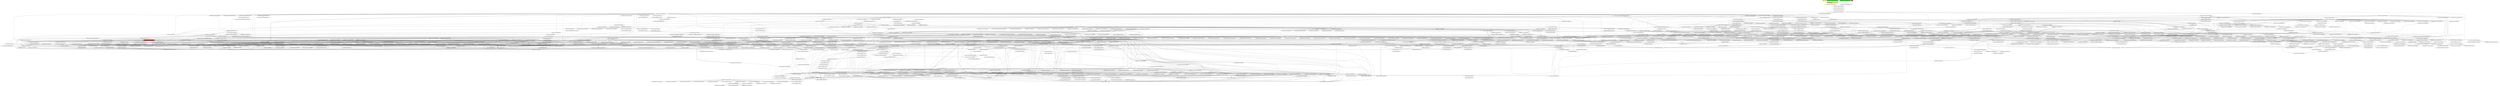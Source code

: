 digraph enhanced {
	"ochiai" [style=striped shape=box fillcolor="yellow"];
	"d4" [style=striped shape=box fillcolor="yellow"];
	"com.google.javascript.jscomp.MinimizeExitPointsTest#92" [style=striped shape=box fillcolor="green"];
	"com.google.javascript.jscomp.MinimizeExitPointsTest#47" [style=striped shape=box fillcolor="orange:yellow"];
	"com.google.javascript.jscomp.MinimizeExitPoints#109" [style=striped shape=box fillcolor="red"];
	"real" [style=striped shape=box fillcolor="red"];
	"com.google.javascript.jscomp.MinimizeExitPointsTest#276" [style=striped shape=box fillcolor="green"];
	"com.google.javascript.jscomp.parsing.IRFactory$TransformDispatcher#852" -> "com.google.javascript.rhino.head.ast.InfixExpression#95";
	"com.google.javascript.rhino.head.Parser#508" -> "com.google.javascript.rhino.head.ast.AstNode#200";
	"com.google.javascript.rhino.head.ast.Name#52" -> "com.google.javascript.rhino.head.ast.AstNode#200";
	"com.google.javascript.rhino.head.ast.FunctionNode#201" -> "com.google.javascript.rhino.head.ast.AstNode#200";
	"com.google.javascript.rhino.head.ast.NumberLiteral#38" -> "com.google.javascript.rhino.head.ast.AstNode#200";
	"com.google.javascript.rhino.head.ast.AstNode#260" -> "com.google.javascript.rhino.head.ast.AstNode#200";
	"com.google.javascript.rhino.head.Parser#1768" -> "com.google.javascript.rhino.head.ast.AstNode#200";
	"com.google.javascript.rhino.head.Parser#1689" -> "com.google.javascript.rhino.head.ast.AstNode#200";
	"com.google.javascript.rhino.head.Parser#1357" -> "com.google.javascript.rhino.head.ast.AstNode#200";
	"com.google.javascript.rhino.head.Parser#2477" -> "com.google.javascript.rhino.head.ast.AstNode#200";
	"com.google.javascript.rhino.head.Parser#592" -> "com.google.javascript.rhino.head.ast.AstNode#200";
	"com.google.javascript.rhino.head.ast.Loop#42" -> "com.google.javascript.rhino.head.ast.AstNode#200";
	"com.google.javascript.rhino.head.Parser#1177" -> "com.google.javascript.rhino.head.ast.AstNode#200";
	"com.google.javascript.rhino.head.ast.AstNode#208" -> "com.google.javascript.rhino.head.ast.AstNode#200";
	"com.google.javascript.rhino.head.Parser#1230" -> "com.google.javascript.rhino.head.ast.AstNode#200";
	"com.google.javascript.rhino.head.Parser#1052" -> "com.google.javascript.rhino.head.ast.AstNode#200";
	"com.google.javascript.rhino.head.Parser#851" -> "com.google.javascript.rhino.head.ast.AstNode#200";
	"com.google.javascript.rhino.head.ast.Name#69" -> "com.google.javascript.rhino.head.ast.AstNode#200";
	"com.google.javascript.rhino.head.Parser#743" -> "com.google.javascript.rhino.head.ast.AstNode#200";
	"com.google.common.collect.RegularImmutableMap#45" -> "com.google.common.collect.RegularImmutableMap$NonTerminalEntry#115";
	"com.google.common.collect.RegularImmutableMap#137" -> "com.google.common.collect.RegularImmutableMap$NonTerminalEntry#115";
	"com.google.common.collect.RegularImmutableMap$TerminalEntry#128" -> "com.google.common.collect.ImmutableEntry#34";
	"com.google.common.collect.Maps#1209" -> "com.google.common.collect.ImmutableEntry#34";
	"com.google.common.collect.RegularImmutableMap$NonTerminalEntry#110" -> "com.google.common.collect.ImmutableEntry#34";
	"com.google.javascript.jscomp.parsing.IRFactory$TransformDispatcher#518" -> "com.google.javascript.rhino.head.ast.FunctionNode#216";
	"com.google.javascript.jscomp.LineNumberCheck#61" -> "com.google.javascript.rhino.Node#2363";
	"com.google.javascript.jscomp.CodeGenerator#104" -> "com.google.javascript.rhino.Node#2363";
	"com.google.javascript.jscomp.CompilerInput#117" -> "com.google.javascript.rhino.Node#2363";
	"com.google.javascript.jscomp.NodeUtil#2900" -> "com.google.javascript.rhino.Node#2363";
	"com.google.javascript.jscomp.NodeUtil#1746" -> "com.google.javascript.rhino.Node#2363";
	"com.google.javascript.jscomp.LineNumberCheck#69" -> "com.google.javascript.rhino.Node#2363";
	"com.google.javascript.rhino.head.ast.InfixExpression#60" -> "com.google.javascript.rhino.head.ast.AstNode#440";
	"com.google.javascript.rhino.head.ast.InfixExpression#105" -> "com.google.javascript.rhino.head.ast.AstNode#440";
	"com.google.javascript.rhino.head.ast.InfixExpression#128" -> "com.google.javascript.rhino.head.ast.AstNode#440";
	"com.google.javascript.rhino.head.ast.FunctionCall#57" -> "com.google.javascript.rhino.head.ast.AstNode#440";
	"com.google.javascript.rhino.head.ast.NumberLiteral#68" -> "com.google.javascript.rhino.head.ast.AstNode#440";
	"com.google.javascript.rhino.head.ast.FunctionNode#201" -> "com.google.javascript.rhino.head.ast.AstNode#440";
	"com.google.javascript.rhino.head.ast.ExpressionStatement#90" -> "com.google.javascript.rhino.head.ast.AstNode#440";
	"com.google.javascript.rhino.head.ast.LabeledStatement#98" -> "com.google.javascript.rhino.head.ast.AstNode#440";
	"com.google.javascript.rhino.head.ast.AstNode#260" -> "com.google.javascript.rhino.head.ast.AstNode#440";
	"com.google.javascript.rhino.head.ast.ThrowStatement#63" -> "com.google.javascript.rhino.head.ast.AstNode#440";
	"com.google.javascript.rhino.head.ast.CatchClause#56" -> "com.google.javascript.rhino.head.ast.AstNode#440";
	"com.google.javascript.rhino.head.ast.WhileLoop#48" -> "com.google.javascript.rhino.head.ast.AstNode#440";
	"com.google.javascript.rhino.head.ast.TryStatement#61" -> "com.google.javascript.rhino.head.ast.AstNode#440";
	"com.google.javascript.rhino.head.ast.IfStatement#54" -> "com.google.javascript.rhino.head.ast.AstNode#440";
	"com.google.javascript.rhino.head.ast.TryStatement#97" -> "com.google.javascript.rhino.head.ast.AstNode#440";
	"com.google.javascript.rhino.head.ast.CatchClause#91" -> "com.google.javascript.rhino.head.ast.AstNode#440";
	"com.google.javascript.rhino.head.ast.LabeledStatement#67" -> "com.google.javascript.rhino.head.ast.AstNode#440";
	"com.google.javascript.rhino.head.ast.IfStatement#71" -> "com.google.javascript.rhino.head.ast.AstNode#440";
	"com.google.javascript.rhino.head.ast.BreakStatement#75" -> "com.google.javascript.rhino.head.ast.AstNode#440";
	"com.google.javascript.rhino.head.ast.ForInLoop#53" -> "com.google.javascript.rhino.head.ast.AstNode#440";
	"com.google.javascript.rhino.head.ast.Name#69" -> "com.google.javascript.rhino.head.ast.AstNode#440";
	"com.google.javascript.rhino.head.ast.ForInLoop#70" -> "com.google.javascript.rhino.head.ast.AstNode#440";
	"com.google.javascript.jscomp.AstValidator#156" -> "com.google.javascript.jscomp.AstValidator#375";
	"com.google.javascript.rhino.Node#932" -> "com.google.javascript.rhino.Node#939";
	"com.google.javascript.rhino.head.Parser#2477" -> "com.google.javascript.rhino.head.ast.FunctionCall#128";
	"com.google.javascript.jscomp.parsing.ParserRunner#117" -> "com.google.javascript.rhino.head.CompilerEnvirons#109" [style=bold];
	"com.google.common.collect.RegularImmutableMap#92" -> "com.google.common.collect.RegularImmutableMap$NonTerminalEntry#110";
	"com.google.javascript.jscomp.Compiler#1819" -> "com.google.javascript.jscomp.CodePrinter$Builder#558";
	"com.google.javascript.rhino.jstype.JSType#450" -> "com.google.javascript.rhino.jstype.TemplateTypeMap#250" [style=bold];
	"com.google.javascript.rhino.jstype.JSTypeRegistry#284" -> "com.google.javascript.rhino.jstype.BooleanType#53" [style=bold];
	"com.google.javascript.rhino.Node#1026" -> "com.google.javascript.rhino.Node#932";
	"com.google.javascript.rhino.jstype.FunctionType#417" -> "com.google.javascript.rhino.jstype.PrototypeObjectType#105";
	"com.google.javascript.rhino.head.ast.InfixExpression#60" -> "com.google.javascript.rhino.head.ast.AstNode#208";
	"com.google.javascript.rhino.jstype.JSTypeRegistry#284" -> "com.google.javascript.rhino.jstype.AllType#53" [style=bold];
	"com.google.javascript.jscomp.Compiler#2096" -> "com.google.javascript.jscomp.Compiler#2070";
	"com.google.javascript.jscomp.Compiler#2196" -> "com.google.javascript.jscomp.Compiler#2070";
	"com.google.javascript.jscomp.CodePrinter$CompactCodePrinter#403" -> "com.google.javascript.jscomp.CodePrinter$CompactCodePrinter#435" [style=bold];
	"com.google.javascript.jscomp.SourceFile$Preloaded#422" -> "com.google.javascript.jscomp.SourceFile#81";
	"com.google.javascript.rhino.Node#1012" -> "com.google.javascript.rhino.Node#1021" [style=bold];
	"com.google.javascript.jscomp.MinimizeExitPoints#218" -> "com.google.javascript.jscomp.Compiler#2056";
	"com.google.javascript.jscomp.MinimizeExitPoints#109" -> "com.google.javascript.jscomp.Compiler#2056";
	"com.google.common.collect.ImmutableMap#143" -> "com.google.common.collect.Maps#1209";
	"com.google.javascript.rhino.head.Parser#469" -> "com.google.javascript.rhino.head.Parser#508" [style=bold];
	"com.google.javascript.rhino.head.Parser#743" -> "com.google.javascript.rhino.head.ast.FunctionNode#223";
	"com.google.javascript.jscomp.NodeTraversal#488" -> "com.google.javascript.jscomp.NodeTraversal#232";
	"com.google.javascript.jscomp.Compiler#1819" -> "com.google.javascript.jscomp.CodePrinter$Builder#567";
	"com.google.javascript.jscomp.parsing.IRFactory#515" -> "com.google.javascript.jscomp.parsing.TypeSafeDispatcher#121" [style=bold];
	"com.google.common.collect.ObjectArrays#110" -> "com.google.common.collect.ObjectArrays#59" [style=bold];
	"com.google.javascript.rhino.head.Parser#508" -> "com.google.javascript.rhino.head.Parser#743";
	"com.google.javascript.rhino.Node#1021" -> "com.google.javascript.rhino.Node#1026";
	"com.google.javascript.rhino.Node#1026" -> "com.google.javascript.rhino.Node#1026";
	"com.google.javascript.jscomp.AstValidator#156" -> "com.google.javascript.jscomp.AstValidator#598";
	"com.google.javascript.jscomp.CodePrinter#657" -> "com.google.javascript.jscomp.CodePrinter$CompactCodePrinter#403";
	"com.google.javascript.jscomp.parsing.IRFactory#184" -> "com.google.javascript.rhino.head.ast.AstRoot#46";
	"com.google.javascript.rhino.head.Parser#942" -> "com.google.javascript.rhino.head.ast.EmptyStatement#29";
	"com.google.javascript.rhino.head.Parser#1230" -> "com.google.javascript.rhino.head.ast.Scope#98" [style=bold];
	"com.google.javascript.jscomp.AstValidator#94" -> "com.google.javascript.jscomp.AstValidator#352";
	"com.google.javascript.rhino.jstype.PrototypeObjectType#318" -> "com.google.javascript.rhino.jstype.PrototypeObjectType#366";
	"com.google.javascript.rhino.jstype.JSTypeRegistry#947" -> "com.google.javascript.rhino.jstype.JSTypeRegistry#939";
	"com.google.javascript.rhino.jstype.TemplateTypeMap#218" -> "com.google.javascript.rhino.jstype.JSTypeRegistry#939";
	"com.google.javascript.rhino.jstype.TemplateTypeMap#129" -> "com.google.javascript.rhino.jstype.JSTypeRegistry#939";
	"com.google.javascript.rhino.jstype.ErrorFunctionType#51" -> "com.google.javascript.rhino.jstype.JSTypeRegistry#939";
	"com.google.javascript.rhino.testing.BaseJSTypeTestCase#234" -> "com.google.javascript.rhino.jstype.JSTypeRegistry#939";
	"com.google.javascript.rhino.jstype.JSTypeRegistry#943" -> "com.google.javascript.rhino.jstype.JSTypeRegistry#939";
	"com.google.javascript.rhino.jstype.JSTypeRegistry#1062" -> "com.google.javascript.rhino.jstype.JSTypeRegistry#939";
	"com.google.javascript.rhino.jstype.JSType#123" -> "com.google.javascript.rhino.jstype.JSTypeRegistry#939";
	"com.google.javascript.rhino.jstype.JSTypeRegistry#614" -> "com.google.javascript.rhino.jstype.JSTypeRegistry#939";
	"com.google.javascript.jscomp.NodeTraversal#511" -> "com.google.javascript.jscomp.NodeTraversal#688";
	"com.google.javascript.rhino.jstype.JSTypeRegistry#284" -> "com.google.javascript.rhino.jstype.StringType#53" [style=bold];
	"com.google.javascript.rhino.head.Parser#508" -> "com.google.javascript.rhino.head.ast.AstRoot#38" [style=bold];
	"com.google.common.collect.RegularImmutableMap#92" -> "com.google.common.collect.RegularImmutableMap$TerminalEntry#128" [style=bold];
	"com.google.common.collect.ImmutableMap$Builder#217" -> "com.google.common.collect.ImmutableEntry#44";
	"com.google.javascript.jscomp.SuppressDocWarningsGuard#40" -> "com.google.common.collect.ImmutableEntry#44";
	"com.google.common.collect.RegularImmutableMap#45" -> "com.google.common.collect.ImmutableEntry#44";
	"com.google.common.collect.RegularImmutableMap#137" -> "com.google.common.collect.ImmutableEntry#44";
	"com.google.javascript.jscomp.AstValidator#352" -> "com.google.javascript.jscomp.AstValidator#368";
	"com.google.javascript.rhino.jstype.JSTypeRegistry#1034" -> "com.google.javascript.rhino.jstype.AllType#58" [style=bold];
	"com.google.common.collect.ImmutableMap$Builder#217" -> "com.google.common.collect.ImmutableEntry#40";
	"com.google.javascript.jscomp.SuppressDocWarningsGuard#40" -> "com.google.common.collect.ImmutableEntry#40";
	"com.google.common.collect.RegularImmutableMap#45" -> "com.google.common.collect.ImmutableEntry#40";
	"com.google.common.collect.RegularImmutableMap#137" -> "com.google.common.collect.ImmutableEntry#40";
	"com.google.javascript.rhino.head.Parser#743" -> "com.google.javascript.rhino.head.ast.FunctionNode#201";
	"com.google.common.collect.Sets#183" -> "com.google.common.collect.Sets#202";
	"com.google.javascript.rhino.head.ContextFactory#409" -> "com.google.javascript.rhino.head.Kit#284";
	"com.google.javascript.rhino.head.ContextFactory#420" -> "com.google.javascript.rhino.head.Kit#284";
	"com.google.javascript.rhino.Node#528" -> "com.google.javascript.rhino.Node#949" [style=dotted];
	"com.google.javascript.rhino.Node#939" -> "com.google.javascript.rhino.Node#949";
	"com.google.javascript.rhino.head.Parser#879" -> "com.google.javascript.rhino.head.Parser$ConditionData#869";
	"com.google.javascript.rhino.head.Parser$ConditionData#869" -> "com.google.javascript.rhino.head.Parser$ConditionData#869";
	"com.google.javascript.rhino.head.Parser#2880" -> "com.google.javascript.rhino.head.CompilerEnvirons#114";
	"com.google.javascript.rhino.jstype.PrototypeObjectType#115" -> "com.google.javascript.rhino.jstype.JSTypeRegistry#943";
	"com.google.javascript.rhino.jstype.TemplateType#54" -> "com.google.javascript.rhino.jstype.JSTypeRegistry#943";
	"com.google.javascript.rhino.jstype.FunctionType#368" -> "com.google.javascript.rhino.jstype.JSTypeRegistry#943";
	"com.google.javascript.rhino.jstype.FunctionType#138" -> "com.google.javascript.rhino.jstype.JSTypeRegistry#943";
	"com.google.javascript.rhino.testing.BaseJSTypeTestCase#234" -> "com.google.javascript.rhino.jstype.JSTypeRegistry#943";
	"com.google.javascript.rhino.testing.BaseJSTypeTestCase#234" -> "com.google.javascript.rhino.jstype.JSTypeRegistry#947";
	"com.google.javascript.rhino.jstype.JSType#177" -> "com.google.javascript.rhino.jstype.JSTypeRegistry#947";
	"com.google.javascript.rhino.head.TokenStream#1249" -> "com.google.javascript.rhino.head.TokenStream#1329" [style=bold];
	"com.google.javascript.rhino.jstype.PrototypeObjectType#105" -> "com.google.javascript.rhino.jstype.PrototypeObjectType#115";
	"com.google.javascript.rhino.jstype.JSTypeRegistry#284" -> "com.google.javascript.rhino.jstype.PrototypeObjectType#115";
	"com.google.javascript.rhino.jstype.InstanceObjectType#60" -> "com.google.javascript.rhino.jstype.PrototypeObjectType#115";
	"com.google.javascript.rhino.jstype.FunctionType#368" -> "com.google.javascript.rhino.jstype.PrototypeObjectType#115";
	"com.google.javascript.rhino.jstype.FunctionType#138" -> "com.google.javascript.rhino.jstype.PrototypeObjectType#115";
	"com.google.javascript.jscomp.Compiler#507" -> "com.google.javascript.jscomp.JSModule#205";
	"com.google.javascript.jscomp.Compiler#461" -> "com.google.javascript.jscomp.JSModule#205";
	"com.google.javascript.jscomp.Compiler#483" -> "com.google.javascript.jscomp.JSModule#205";
	"com.google.javascript.jscomp.CodeGenerator#104" -> "com.google.javascript.jscomp.CodePrinter$MappedCodePrinter#92" [style=bold];
	"com.google.javascript.jscomp.MinimizeExitPoints#49" -> "com.google.javascript.jscomp.MinimizeExitPoints#109";
	"com.google.javascript.jscomp.MinimizeExitPoints#109" -> "com.google.javascript.jscomp.MinimizeExitPoints#109";
	"com.google.common.collect.RegularImmutableMap#45" -> "com.google.common.collect.ImmutableMap#307";
	"com.google.javascript.rhino.head.Parser#405" -> "com.google.javascript.rhino.head.ast.Scope#81" [style=bold];
	"com.google.javascript.jscomp.parsing.ParserRunner#117" -> "com.google.javascript.rhino.head.CompilerEnvirons#143" [style=bold];
	"com.google.javascript.jscomp.AstValidator#327" -> "com.google.javascript.jscomp.AstValidator#334";
	"com.google.common.collect.RegularImmutableMap#45" -> "com.google.common.collect.RegularImmutableMap$TerminalEntry#132";
	"com.google.common.collect.RegularImmutableMap#137" -> "com.google.common.collect.RegularImmutableMap$TerminalEntry#132";
	"com.google.javascript.rhino.head.Parser#902" -> "com.google.javascript.rhino.head.CompilerEnvirons#148";
	"com.google.javascript.rhino.head.Parser#3512" -> "com.google.javascript.rhino.head.CompilerEnvirons#148";
	"com.google.javascript.rhino.head.Parser#743" -> "com.google.javascript.rhino.head.CompilerEnvirons#148";
	"com.google.javascript.jscomp.parsing.ParserRunner#117" -> "com.google.javascript.rhino.head.CompilerEnvirons#95" [style=bold];
	"com.google.javascript.rhino.jstype.JSTypeRegistry#688" -> "com.google.javascript.rhino.jstype.PrototypeObjectType#302";
	"com.google.javascript.rhino.jstype.FunctionType#66" -> "com.google.javascript.rhino.jstype.PrototypeObjectType#302";
	"com.google.javascript.rhino.jstype.TemplateTypeMap#218" -> "com.google.javascript.rhino.jstype.TemplateTypeMap#204";
	"com.google.common.collect.ImmutableList$Builder#656" -> "com.google.common.collect.ImmutableCollection$Builder#307";
	"com.google.javascript.jscomp.Tracer#235" -> "com.google.javascript.jscomp.Tracer#959";
	"com.google.javascript.jscomp.Tracer#408" -> "com.google.javascript.jscomp.Tracer#959";
	"com.google.javascript.rhino.jstype.JSType#1424" -> "com.google.javascript.rhino.jstype.BooleanType#103";
	"com.google.javascript.jscomp.AstValidator#321" -> "com.google.javascript.jscomp.AstValidator#327";
	"com.google.javascript.jscomp.AstValidator#340" -> "com.google.javascript.jscomp.AstValidator#327";
	"com.google.javascript.jscomp.CodeConsumer#153" -> "com.google.javascript.jscomp.CodePrinter$CompactCodePrinter#466";
	"com.google.javascript.jscomp.CodeGenerator#104" -> "com.google.javascript.jscomp.CodePrinter$CompactCodePrinter#466";
	"com.google.javascript.jscomp.CodeConsumer#138" -> "com.google.javascript.jscomp.CodePrinter$CompactCodePrinter#466";
	"com.google.javascript.rhino.jstype.FunctionType#445" -> "com.google.javascript.rhino.jstype.FunctionType#840" [style=bold];
	"com.google.javascript.rhino.jstype.BooleanType#103" -> "com.google.javascript.rhino.jstype.BooleanType#108" [style=bold];
	"com.google.javascript.jscomp.NodeUtil#1792" -> "com.google.javascript.rhino.Node#2395";
	"com.google.javascript.jscomp.NodeUtil#1786" -> "com.google.javascript.rhino.Node#2395";
	"com.google.javascript.jscomp.NodeUtil#2798" -> "com.google.javascript.rhino.Node#2395";
	"com.google.javascript.jscomp.NodeUtil#2789" -> "com.google.javascript.rhino.Node#2395";
	"com.google.javascript.jscomp.MinimizeExitPoints#109" -> "com.google.javascript.rhino.Node#2395";
	"com.google.javascript.jscomp.AstValidator#156" -> "com.google.javascript.jscomp.AstValidator#340";
	"com.google.javascript.jscomp.AstValidator#352" -> "com.google.javascript.jscomp.AstValidator#340";
	"com.google.javascript.jscomp.AstValidator#539" -> "com.google.javascript.jscomp.AstValidator#340";
	"com.google.javascript.rhino.head.Context#358" -> "com.google.javascript.rhino.head.Context#378" [style=bold];
	"com.google.javascript.jscomp.JsAst#83" -> "com.google.javascript.jscomp.Compiler#2096" [style=bold];
	"com.google.common.collect.RegularImmutableMap$EntrySet#186" -> "com.google.common.collect.RegularImmutableMap#34" [style=bold];
	"com.google.javascript.jscomp.ComposeWarningsGuard$GuardComparator#51" -> "com.google.javascript.jscomp.ComposeWarningsGuard$GuardComparator#62";
	"com.google.javascript.rhino.jstype.TemplateTypeMap#168" -> "com.google.javascript.rhino.jstype.TemplateTypeMap#83" [style=bold];
	"com.google.javascript.rhino.jstype.TemplateTypeMap#191" -> "com.google.javascript.rhino.jstype.TemplateTypeMap#218" [style=bold];
	"com.google.javascript.rhino.head.ast.Symbol#33" -> "com.google.javascript.rhino.head.ast.Symbol#69" [style=bold];
	"com.google.javascript.rhino.head.Parser#2037" -> "com.google.javascript.rhino.head.Parser#2070" [style=bold];
	"com.google.javascript.rhino.head.ast.Scope#187" -> "com.google.javascript.rhino.head.ast.Symbol#62" [style=bold];
	"com.google.javascript.rhino.head.Context#378" -> "com.google.javascript.rhino.head.Context#383" [style=bold];
	"com.google.javascript.jscomp.CodeConsumer#153" -> "com.google.javascript.jscomp.CodePrinter$CompactCodePrinter#445";
	"com.google.javascript.jscomp.CodeConsumer#76" -> "com.google.javascript.jscomp.CodePrinter$CompactCodePrinter#445";
	"com.google.javascript.jscomp.CodeConsumer#206" -> "com.google.javascript.jscomp.CodePrinter$CompactCodePrinter#445";
	"com.google.javascript.jscomp.CodeConsumer#181" -> "com.google.javascript.jscomp.CodePrinter$CompactCodePrinter#445";
	"com.google.javascript.jscomp.CodeConsumer#138" -> "com.google.javascript.jscomp.CodePrinter$CompactCodePrinter#445";
	"com.google.javascript.jscomp.CodeConsumer#80" -> "com.google.javascript.jscomp.CodePrinter$CompactCodePrinter#445";
	"com.google.javascript.rhino.head.Parser#1502" -> "com.google.javascript.rhino.head.ast.LabeledStatement#104";
	"com.google.javascript.rhino.head.ast.Scope#81" -> "com.google.javascript.rhino.head.ast.Scope#55";
	"com.google.javascript.jscomp.AstValidator#464" -> "com.google.javascript.jscomp.AstValidator#792";
	"com.google.javascript.jscomp.AstValidator#511" -> "com.google.javascript.jscomp.AstValidator#792";
	"com.google.javascript.jscomp.AstValidator#375" -> "com.google.javascript.jscomp.AstValidator#792";
	"com.google.javascript.jscomp.AstValidator#406" -> "com.google.javascript.jscomp.AstValidator#792";
	"com.google.javascript.rhino.head.Parser#508" -> "com.google.javascript.rhino.head.ast.ScriptNode#66";
	"com.google.javascript.rhino.head.Parser#743" -> "com.google.javascript.rhino.head.ast.ScriptNode#66";
	"com.google.javascript.jscomp.JsAst#83" -> "com.google.javascript.rhino.Node#1091";
	"com.google.javascript.jscomp.parsing.IRFactory#174" -> "com.google.javascript.rhino.Node#1091";
	"com.google.javascript.jscomp.ComposeWarningsGuard#78" -> "com.google.javascript.jscomp.ComposeWarningsGuard$GuardComparator#51";
	"com.google.javascript.jscomp.ComposeWarningsGuard#87" -> "com.google.javascript.jscomp.ComposeWarningsGuard$GuardComparator#51";
	"com.google.javascript.jscomp.ComposeWarningsGuard$GuardComparator#51" -> "com.google.javascript.jscomp.ComposeWarningsGuard$GuardComparator#56" [style=bold];
	"com.google.javascript.rhino.jstype.FunctionParamBuilder#135" -> "com.google.javascript.rhino.Node#512";
	"com.google.javascript.jscomp.parsing.IRFactory#1490" -> "com.google.javascript.rhino.Node#512";
	"com.google.javascript.jscomp.AstValidator#85" -> "com.google.javascript.jscomp.AstValidator#307" [style=bold];
	"com.google.javascript.jscomp.CodePrinter$CompactCodePrinter#435" -> "com.google.javascript.jscomp.CodePrinter$MappedCodePrinter#61";
	"com.google.javascript.jscomp.Compiler#2096" -> "com.google.javascript.jscomp.Compiler#2091" [style=bold];
	"com.google.javascript.rhino.head.Parser#1954" -> "com.google.javascript.rhino.head.ast.Symbol#33" [style=bold];
	"com.google.javascript.jscomp.AstValidator#495" -> "com.google.javascript.jscomp.AstValidator#321";
	"com.google.javascript.jscomp.AstValidator#314" -> "com.google.javascript.jscomp.AstValidator#321";
	"com.google.javascript.rhino.head.ast.AstRoot#38" -> "com.google.javascript.rhino.head.ast.ScriptNode#50";
	"com.google.javascript.rhino.head.ast.FunctionNode#100" -> "com.google.javascript.rhino.head.ast.ScriptNode#50";
	"com.google.common.collect.LinkedHashMultimap#138" -> "com.google.common.collect.LinkedHashMultimap$ValueEntry#222" [style=bold];
	"com.google.javascript.rhino.head.Parser#405" -> "com.google.javascript.rhino.head.ast.Scope#48";
	"com.google.javascript.rhino.head.Parser#418" -> "com.google.javascript.rhino.head.ast.Scope#48";
	"com.google.javascript.rhino.jstype.JSTypeRegistry#284" -> "com.google.javascript.rhino.jstype.ErrorFunctionType#51" [style=bold];
	"com.google.common.collect.Lists#123" -> "com.google.common.collect.Collections2#373";
	"com.google.javascript.rhino.head.Parser#1177" -> "com.google.javascript.rhino.head.ast.Loop#80";
	"com.google.javascript.rhino.head.Parser#1230" -> "com.google.javascript.rhino.head.ast.Loop#80";
	"com.google.javascript.jscomp.parsing.IRFactory#81" -> "com.google.javascript.jscomp.parsing.IRFactory#505";
	"com.google.javascript.jscomp.parsing.IRFactory#430" -> "com.google.javascript.jscomp.parsing.IRFactory#505";
	"com.google.javascript.rhino.jstype.JSTypeRegistry#688" -> "com.google.javascript.rhino.jstype.PrototypeObjectType#313";
	"com.google.javascript.rhino.jstype.FunctionType#66" -> "com.google.javascript.rhino.jstype.PrototypeObjectType#313";
	"com.google.javascript.rhino.jstype.TemplateTypeMap#191" -> "com.google.javascript.rhino.jstype.TemplateTypeMap#237";
	"com.google.javascript.rhino.jstype.TemplateTypeMap#204" -> "com.google.javascript.rhino.jstype.TemplateTypeMap#237";
	"com.google.javascript.rhino.head.Parser#2477" -> "com.google.javascript.rhino.head.ast.FunctionCall#114";
	"com.google.javascript.rhino.head.ast.Symbol#33" -> "com.google.javascript.rhino.head.ast.Symbol#49" [style=bold];
	"com.google.javascript.jscomp.AstValidator#94" -> "com.google.javascript.jscomp.AstValidator#314";
	"com.google.javascript.rhino.IR#455" -> "com.google.javascript.rhino.Node#500";
	"com.google.javascript.rhino.head.ast.ScriptNode#243" -> "com.google.javascript.rhino.head.ast.Symbol#42" [style=bold];
	"com.google.javascript.rhino.jstype.UnionTypeBuilder#123" -> "com.google.javascript.rhino.jstype.PrototypeObjectType#318";
	"com.google.javascript.jscomp.CodeGenerator#104" -> "com.google.javascript.jscomp.CodeGenerator#1247";
	"com.google.javascript.jscomp.CodeGenerator#768" -> "com.google.javascript.jscomp.CodeConsumer#210";
	"com.google.javascript.jscomp.Compiler#1099" -> "com.google.javascript.rhino.InputId#61";
	"com.google.javascript.rhino.head.Parser#1689" -> "com.google.javascript.rhino.head.ast.Scope#38";
	"com.google.javascript.rhino.head.ast.ScriptNode#50" -> "com.google.javascript.rhino.head.ast.Scope#38";
	"com.google.javascript.rhino.head.ast.Loop#22" -> "com.google.javascript.rhino.head.ast.Scope#38";
	"com.google.javascript.jscomp.CompilerTestCase#756" -> "com.google.javascript.jscomp.Compiler#1811";
	"com.google.javascript.rhino.head.Parser#1230" -> "com.google.javascript.rhino.head.ast.Scope#35" [style=bold];
	"com.google.javascript.jscomp.SuppressDocWarningsGuard#40" -> "com.google.javascript.jscomp.DiagnosticGroupWarningsGuard#30";
	"com.google.javascript.jscomp.CompilerOptions#1149" -> "com.google.javascript.jscomp.DiagnosticGroupWarningsGuard#30";
	"com.google.javascript.jscomp.parsing.Config#91" -> "com.google.common.collect.ImmutableMap#132";
	"com.google.javascript.jscomp.RhinoErrorReporter#78" -> "com.google.common.collect.ImmutableMap#132";
	"com.google.javascript.jscomp.parsing.IRFactory#357" -> "com.google.javascript.jscomp.parsing.IRFactory#515" [style=bold];
	"com.google.javascript.jscomp.Compiler#1811" -> "com.google.javascript.jscomp.Compiler#1819" [style=bold];
	"com.google.javascript.rhino.head.Parser#942" -> "com.google.javascript.rhino.head.Parser#1630";
	"com.google.javascript.jscomp.AstValidator#77" -> "com.google.javascript.jscomp.AstValidator#85";
	"com.google.javascript.jscomp.CodeGenerator#104" -> "com.google.javascript.jscomp.CodeGenerator#1238";
	"com.google.javascript.rhino.jstype.UnionTypeBuilder#317" -> "com.google.javascript.rhino.jstype.UnionType#80" [style=bold];
	"com.google.javascript.jscomp.AstValidator#464" -> "com.google.javascript.jscomp.AstValidator#768";
	"com.google.javascript.jscomp.AstValidator#475" -> "com.google.javascript.jscomp.AstValidator#768";
	"com.google.javascript.jscomp.AstValidator#321" -> "com.google.javascript.jscomp.AstValidator#768";
	"com.google.javascript.jscomp.AstValidator#279" -> "com.google.javascript.jscomp.AstValidator#768";
	"com.google.javascript.jscomp.AstValidator#368" -> "com.google.javascript.jscomp.AstValidator#768";
	"com.google.javascript.jscomp.AstValidator#511" -> "com.google.javascript.jscomp.AstValidator#768";
	"com.google.javascript.jscomp.AstValidator#489" -> "com.google.javascript.jscomp.AstValidator#768";
	"com.google.javascript.jscomp.AstValidator#340" -> "com.google.javascript.jscomp.AstValidator#768";
	"com.google.javascript.jscomp.AstValidator#450" -> "com.google.javascript.jscomp.AstValidator#768";
	"com.google.javascript.jscomp.AstValidator#352" -> "com.google.javascript.jscomp.AstValidator#768";
	"com.google.javascript.jscomp.AstValidator#495" -> "com.google.javascript.jscomp.AstValidator#768";
	"com.google.javascript.jscomp.AstValidator#375" -> "com.google.javascript.jscomp.AstValidator#768";
	"com.google.javascript.jscomp.AstValidator#650" -> "com.google.javascript.jscomp.AstValidator#768";
	"com.google.javascript.jscomp.AstValidator#481" -> "com.google.javascript.jscomp.AstValidator#768";
	"com.google.javascript.jscomp.AstValidator#69" -> "com.google.javascript.jscomp.AstValidator#768";
	"com.google.javascript.jscomp.AstValidator#406" -> "com.google.javascript.jscomp.AstValidator#768";
	"com.google.javascript.jscomp.AstValidator#539" -> "com.google.javascript.jscomp.AstValidator#768";
	"com.google.javascript.jscomp.AstValidator#85" -> "com.google.javascript.jscomp.AstValidator#768";
	"com.google.javascript.jscomp.AstValidator#314" -> "com.google.javascript.jscomp.AstValidator#768";
	"com.google.javascript.jscomp.AstValidator#77" -> "com.google.javascript.jscomp.AstValidator#768";
	"com.google.javascript.jscomp.AstValidator#85" -> "com.google.javascript.jscomp.AstValidator#300" [style=bold];
	"com.google.javascript.rhino.head.Parser#1357" -> "com.google.javascript.rhino.head.Parser#902";
	"com.google.javascript.rhino.head.Parser#592" -> "com.google.javascript.rhino.head.Parser#902";
	"com.google.javascript.rhino.head.Parser#1177" -> "com.google.javascript.rhino.head.Parser#902";
	"com.google.javascript.rhino.head.Parser#1230" -> "com.google.javascript.rhino.head.Parser#902";
	"com.google.javascript.rhino.head.Parser#851" -> "com.google.javascript.rhino.head.Parser#902";
	"com.google.javascript.rhino.head.Parser#1081" -> "com.google.javascript.rhino.head.Parser#902";
	"com.google.javascript.rhino.Node$ObjectPropListItem#315" -> "com.google.javascript.rhino.InputId#74";
	"com.google.javascript.jscomp.parsing.Config#91" -> "com.google.common.collect.ImmutableMap$Builder#235";
	"com.google.javascript.jscomp.RhinoErrorReporter#78" -> "com.google.common.collect.ImmutableMap$Builder#235";
	"com.google.javascript.jscomp.DiagnosticGroupWarningsGuard#47" -> "com.google.javascript.jscomp.DiagnosticGroup#110";
	"com.google.javascript.jscomp.parsing.IRFactory#1494" -> "com.google.javascript.rhino.IR#455";
	"com.google.javascript.jscomp.Compiler#372" -> "com.google.javascript.jscomp.Compiler#398";
	"com.google.javascript.jscomp.parsing.Config#91" -> "com.google.common.collect.ImmutableMap#364";
	"com.google.javascript.rhino.head.Parser#1630" -> "com.google.javascript.rhino.head.Parser#1624" [style=bold];
	"com.google.common.collect.ImmutableSet#381" -> "com.google.common.collect.ImmutableSet#179";
	"com.google.common.collect.ImmutableSet#151" -> "com.google.common.collect.ImmutableSet#179";
	"com.google.javascript.jscomp.CodeConsumer#210" -> "com.google.javascript.jscomp.CodeConsumer#206";
	"com.google.javascript.jscomp.AstValidator#511" -> "com.google.javascript.jscomp.AstValidator#539";
	"com.google.javascript.jscomp.AstValidator#475" -> "com.google.javascript.jscomp.AstValidator#776";
	"com.google.javascript.jscomp.AstValidator#321" -> "com.google.javascript.jscomp.AstValidator#776";
	"com.google.javascript.jscomp.AstValidator#598" -> "com.google.javascript.jscomp.AstValidator#776";
	"com.google.javascript.jscomp.AstValidator#489" -> "com.google.javascript.jscomp.AstValidator#776";
	"com.google.javascript.jscomp.AstValidator#340" -> "com.google.javascript.jscomp.AstValidator#776";
	"com.google.javascript.jscomp.AstValidator#450" -> "com.google.javascript.jscomp.AstValidator#776";
	"com.google.javascript.jscomp.AstValidator#352" -> "com.google.javascript.jscomp.AstValidator#776";
	"com.google.javascript.jscomp.AstValidator#650" -> "com.google.javascript.jscomp.AstValidator#776";
	"com.google.javascript.jscomp.AstValidator#69" -> "com.google.javascript.jscomp.AstValidator#776";
	"com.google.javascript.jscomp.AstValidator#406" -> "com.google.javascript.jscomp.AstValidator#776";
	"com.google.javascript.jscomp.AstValidator#539" -> "com.google.javascript.jscomp.AstValidator#776";
	"com.google.javascript.jscomp.AstValidator#314" -> "com.google.javascript.jscomp.AstValidator#776";
	"com.google.javascript.jscomp.AstValidator#602" -> "com.google.javascript.jscomp.AstValidator#776";
	"com.google.javascript.jscomp.AstValidator#69" -> "com.google.javascript.jscomp.AstValidator#77";
	"com.google.javascript.rhino.head.CompilerEnvirons#33" -> "com.google.javascript.rhino.head.CompilerEnvirons#63";
	"com.google.common.collect.ImmutableMap$Builder#235" -> "com.google.common.collect.ImmutableMap$Builder#240" [style=bold];
	"com.google.javascript.jscomp.AstValidator#94" -> "com.google.javascript.jscomp.AstValidator#511";
	"com.google.javascript.jscomp.CompilerTestCase#756" -> "com.google.javascript.jscomp.RecentChange#23";
	"com.google.javascript.jscomp.Compiler#246" -> "com.google.javascript.jscomp.RecentChange#23";
	"com.google.javascript.rhino.jstype.NoType#65" -> "com.google.javascript.rhino.jstype.NoObjectType#67";
	"com.google.javascript.rhino.jstype.JSTypeRegistry#284" -> "com.google.javascript.rhino.jstype.NoObjectType#67";
	"com.google.javascript.rhino.head.ast.Block#41" -> "com.google.javascript.rhino.head.ast.AstNode#260";
	"com.google.javascript.rhino.head.Parser#851" -> "com.google.javascript.rhino.head.ast.AstNode#260";
	"com.google.javascript.rhino.jstype.JSTypeRegistry#1078" -> "com.google.javascript.rhino.jstype.UnionTypeBuilder#317" [style=bold];
	"com.google.common.collect.ImmutableMap#268" -> "com.google.common.collect.RegularImmutableMap#45";
	"com.google.common.collect.ImmutableMap$Builder#240" -> "com.google.common.collect.RegularImmutableMap#45";
	"com.google.javascript.rhino.jstype.UnionTypeBuilder#317" -> "com.google.javascript.rhino.jstype.UnionTypeBuilder#327" [style=bold];
	"com.google.javascript.jscomp.parsing.ParserRunner#117" -> "com.google.javascript.rhino.head.CompilerEnvirons#33" [style=bold];
	"com.google.javascript.jscomp.CompilerTestCase#756" -> "com.google.javascript.jscomp.RecentChange#36";
	"com.google.javascript.jscomp.parsing.Config#91" -> "com.google.common.collect.ImmutableMap$Builder#217" [style=bold];
	"com.google.common.base.Joiner#240" -> "com.google.common.base.Joiner#184" [style=bold];
	"com.google.javascript.jscomp.Compiler#965" -> "com.google.javascript.jscomp.RecentChange#32";
	"com.google.javascript.jscomp.CompilerTestCase#756" -> "com.google.javascript.jscomp.RecentChange#32";
	"com.google.javascript.jscomp.CompilerTestCase#444" -> "com.google.javascript.jscomp.Compiler#372";
	"com.google.javascript.jscomp.CompilerTestCase#996" -> "com.google.javascript.jscomp.Compiler#372";
	"com.google.javascript.rhino.jstype.JSTypeRegistry#224" -> "com.google.javascript.rhino.jstype.TemplateTypeMap#60";
	"com.google.javascript.rhino.jstype.JSTypeRegistry#1525" -> "com.google.javascript.rhino.jstype.TemplateTypeMap#60";
	"com.google.common.collect.ImmutableMap#268" -> "com.google.common.collect.ImmutableMap#143";
	"com.google.common.collect.ImmutableMap$Builder#182" -> "com.google.common.collect.ImmutableMap#143";
	"com.google.javascript.rhino.jstype.JSType#1230" -> "com.google.javascript.rhino.jstype.JSType#1239";
	"com.google.javascript.rhino.jstype.PrototypeObjectType#318" -> "com.google.javascript.rhino.jstype.JSType#1239";
	"com.google.javascript.jscomp.NodeTraversal#540" -> "com.google.javascript.jscomp.NodeTraversal#613";
	"com.google.javascript.jscomp.NodeTraversal#283" -> "com.google.javascript.jscomp.NodeTraversal#613";
	"com.google.javascript.jscomp.CompilerInput#117" -> "com.google.javascript.jscomp.JsAst#49";
	"com.google.javascript.jscomp.CodeGenerator#104" -> "com.google.javascript.jscomp.CodePrinter$MappedCodePrinter#115" [style=bold];
	"com.google.javascript.jscomp.AstValidator#279" -> "com.google.javascript.jscomp.AstValidator#94";
	"com.google.javascript.jscomp.AstValidator#85" -> "com.google.javascript.jscomp.AstValidator#94";
	"com.google.javascript.jscomp.AstValidator#314" -> "com.google.javascript.jscomp.AstValidator#94";
	"com.google.common.collect.AbstractIndexedListIterator#68" -> "com.google.common.collect.UnmodifiableListIterator#34" [style=bold];
	"com.google.javascript.rhino.jstype.PrototypeObjectType#407" -> "com.google.javascript.rhino.jstype.ObjectType#607";
	"com.google.javascript.rhino.jstype.UnionTypeBuilder#123" -> "com.google.javascript.rhino.jstype.JSType#1230" [style=bold];
	"com.google.javascript.jscomp.CodePrinter#36" -> "com.google.javascript.jscomp.CodePrinter#657" [style=bold];
	"com.google.javascript.jscomp.Compiler#2056" -> "com.google.javascript.jscomp.RecentChange#28" [style=bold];
	"com.google.common.base.Preconditions#284" -> "com.google.common.base.Preconditions#304" [style=bold];
	"com.google.javascript.jscomp.CompilerInput#89" -> "com.google.javascript.jscomp.JsAst#41";
	"com.google.javascript.rhino.head.CompilerEnvirons#33" -> "com.google.javascript.rhino.head.Context#1815" [style=bold];
	"com.google.javascript.jscomp.parsing.ParserRunner#117" -> "com.google.javascript.rhino.head.CompilerEnvirons#16";
	"com.google.javascript.jscomp.ErrorFormat$2#38" -> "com.google.javascript.jscomp.AbstractMessageFormatter#36";
	"com.google.javascript.rhino.jstype.ObjectType#553" -> "com.google.javascript.rhino.jstype.PrototypeObjectType#384";
	"com.google.javascript.rhino.jstype.FunctionType#66" -> "com.google.javascript.rhino.jstype.PrototypeObjectType#384";
	"com.google.common.collect.ImmutableList#592" -> "com.google.common.collect.Lists#1007" [style=bold];
	"com.google.javascript.jscomp.MinimizeExitPointsTest#92" -> "com.google.javascript.jscomp.MinimizeExitPointsTest#51";
	"com.google.common.collect.AbstractMapBasedMultimap#120" -> "com.google.common.collect.AbstractMultimap#37" [style=bold];
	"com.google.javascript.rhino.testing.BaseJSTypeTestCase#234" -> "com.google.javascript.rhino.testing.BaseJSTypeTestCase#391" [style=bold];
	"com.google.javascript.rhino.jstype.FunctionType#445" -> "com.google.javascript.rhino.jstype.PrototypeObjectType#389" [style=bold];
	"com.google.javascript.jscomp.CompilerTestCase#195" -> "com.google.javascript.jscomp.GoogleCodingConvention#44";
	"com.google.javascript.rhino.head.Parser#2037" -> "com.google.javascript.rhino.head.ast.Assignment#36";
	"com.google.javascript.jscomp.JsAst#83" -> "com.google.javascript.jscomp.Compiler#1617" [style=bold];
	"com.google.javascript.jscomp.GoogleCodingConvention#44" -> "com.google.javascript.jscomp.GoogleCodingConvention#49" [style=bold];
	"com.google.javascript.jscomp.ClosureCodingConvention#54" -> "com.google.common.collect.ImmutableSet#362";
	"com.google.javascript.jscomp.Compiler#1426" -> "com.google.javascript.jscomp.CompilerInput#117";
	"com.google.javascript.jscomp.Compiler#1301" -> "com.google.javascript.jscomp.CompilerInput#117";
	"com.google.javascript.jscomp.Compiler#1467" -> "com.google.javascript.jscomp.CompilerInput#117";
	"com.google.common.collect.AbstractIndexedListIterator#68" -> "com.google.common.base.Preconditions#334";
	"com.google.javascript.jscomp.CodeGenerator#911" -> "com.google.javascript.jscomp.NodeUtil#1171";
	"com.google.javascript.jscomp.CodeGenerator#104" -> "com.google.javascript.jscomp.NodeUtil#1171";
	"com.google.common.base.Joiner#184" -> "com.google.common.base.Joiner#122" [style=bold];
	"com.google.javascript.rhino.head.ast.InfixExpression#105" -> "com.google.javascript.rhino.head.ast.AstNode#236";
	"com.google.javascript.rhino.head.ast.FunctionNode#117" -> "com.google.javascript.rhino.head.ast.AstNode#236";
	"com.google.javascript.rhino.head.ast.InfixExpression#128" -> "com.google.javascript.rhino.head.ast.AstNode#236";
	"com.google.javascript.rhino.head.ast.ExpressionStatement#90" -> "com.google.javascript.rhino.head.ast.AstNode#236";
	"com.google.javascript.rhino.head.ast.AstNode#260" -> "com.google.javascript.rhino.head.ast.AstNode#236";
	"com.google.javascript.rhino.head.ast.CatchClause#56" -> "com.google.javascript.rhino.head.ast.AstNode#236";
	"com.google.javascript.rhino.head.ast.TryStatement#97" -> "com.google.javascript.rhino.head.ast.AstNode#236";
	"com.google.javascript.rhino.head.ast.IfStatement#89" -> "com.google.javascript.rhino.head.ast.AstNode#236";
	"com.google.javascript.rhino.head.ast.BreakStatement#55" -> "com.google.javascript.rhino.head.ast.AstNode#236";
	"com.google.javascript.rhino.head.ast.FunctionCall#57" -> "com.google.javascript.rhino.head.ast.AstNode#236";
	"com.google.javascript.rhino.head.Parser#508" -> "com.google.javascript.rhino.head.ast.AstNode#236";
	"com.google.javascript.rhino.head.ast.FunctionNode#201" -> "com.google.javascript.rhino.head.ast.AstNode#236";
	"com.google.javascript.rhino.head.ast.LabeledStatement#98" -> "com.google.javascript.rhino.head.ast.AstNode#236";
	"com.google.javascript.rhino.head.ast.ThrowStatement#63" -> "com.google.javascript.rhino.head.ast.AstNode#236";
	"com.google.javascript.rhino.head.ast.WhileLoop#48" -> "com.google.javascript.rhino.head.ast.AstNode#236";
	"com.google.javascript.rhino.head.ast.TryStatement#117" -> "com.google.javascript.rhino.head.ast.AstNode#236";
	"com.google.javascript.rhino.head.ast.ReturnStatement#53" -> "com.google.javascript.rhino.head.ast.AstNode#236";
	"com.google.javascript.rhino.head.ast.TryStatement#61" -> "com.google.javascript.rhino.head.ast.AstNode#236";
	"com.google.javascript.rhino.head.ast.IfStatement#54" -> "com.google.javascript.rhino.head.ast.AstNode#236";
	"com.google.javascript.rhino.head.ast.CatchClause#91" -> "com.google.javascript.rhino.head.ast.AstNode#236";
	"com.google.javascript.rhino.head.ast.Loop#42" -> "com.google.javascript.rhino.head.ast.AstNode#236";
	"com.google.javascript.rhino.head.ast.LabeledStatement#67" -> "com.google.javascript.rhino.head.ast.AstNode#236";
	"com.google.javascript.rhino.head.ast.IfStatement#71" -> "com.google.javascript.rhino.head.ast.AstNode#236";
	"com.google.javascript.rhino.head.ast.ForInLoop#53" -> "com.google.javascript.rhino.head.ast.AstNode#236";
	"com.google.javascript.rhino.head.ast.ForInLoop#70" -> "com.google.javascript.rhino.head.ast.AstNode#236";
	"com.google.javascript.rhino.head.Parser#743" -> "com.google.javascript.rhino.head.Parser$PerFunctionVariables#3559";
	"com.google.javascript.jscomp.CompilerTestCase#444" -> "com.google.javascript.jscomp.CompilerTestCase#464" [style=bold];
	"com.google.common.collect.ImmutableList#334" -> "com.google.common.collect.RegularImmutableAsList#54";
	"com.google.javascript.rhino.jstype.ObjectType#121" -> "com.google.javascript.rhino.jstype.PrototypeObjectType#131";
	"com.google.javascript.jscomp.CodeGenerator#828" -> "com.google.javascript.jscomp.CodeGenerator#889";
	"com.google.javascript.rhino.jstype.InstanceObjectType#88" -> "com.google.javascript.rhino.jstype.PrototypeObjectType#137";
	"com.google.javascript.rhino.jstype.ObjectType#286" -> "com.google.javascript.rhino.jstype.PrototypeObjectType#137";
	"com.google.javascript.rhino.jstype.JSType#1424" -> "com.google.javascript.rhino.jstype.VoidType#96";
	"com.google.javascript.rhino.jstype.FunctionType#1163" -> "com.google.javascript.rhino.jstype.PrototypeObjectType#378";
	"com.google.javascript.rhino.jstype.PrototypeObjectType#296" -> "com.google.javascript.rhino.jstype.PrototypeObjectType#378";
	"com.google.javascript.jscomp.CompilerInput#66" -> "com.google.javascript.jscomp.JsAst#67" [style=bold];
	"com.google.javascript.rhino.jstype.FunctionParamBuilder#95" -> "com.google.javascript.rhino.Node#1905";
	"com.google.javascript.jscomp.LightweightMessageFormatter#49" -> "com.google.javascript.jscomp.AbstractMessageFormatter#31";
	"com.google.javascript.rhino.head.Parser#902" -> "com.google.javascript.rhino.head.Parser#942";
	"com.google.javascript.rhino.head.Parser#1768" -> "com.google.javascript.rhino.head.Parser#942";
	"com.google.javascript.jscomp.CompilerTestCase#756" -> "com.google.javascript.jscomp.NodeUtil#3321";
	"com.google.javascript.rhino.head.Parser#674" -> "com.google.javascript.rhino.head.ast.FunctionNode#237";
	"com.google.javascript.jscomp.MinimizeExitPointsTest$1#36" -> "com.google.javascript.jscomp.MinimizeExitPoints#38";
	"com.google.javascript.rhino.head.ast.AstNode#236" -> "com.google.javascript.rhino.head.ast.AstNode#220" [style=bold];
	"com.google.javascript.jscomp.Compiler#1426" -> "com.google.javascript.jscomp.DependencyOptions#122";
	"com.google.javascript.jscomp.Compiler#1301" -> "com.google.javascript.jscomp.DependencyOptions#122";
	"com.google.javascript.jscomp.CompilerTestCase#756" -> "com.google.javascript.jscomp.MinimizeExitPointsTest#33";
	"com.google.common.collect.RegularImmutableMap#45" -> "com.google.common.collect.RegularImmutableMap#87" [style=bold];
	"com.google.common.collect.ImmutableSet#362" -> "com.google.common.collect.ImmutableSet#381" [style=bold];
	"com.google.javascript.rhino.jstype.StringType#92" -> "com.google.javascript.rhino.jstype.StringType#97" [style=bold];
	"com.google.javascript.jscomp.CompilerInput#73" -> "com.google.javascript.jscomp.JsAst#72";
	"com.google.javascript.jscomp.RhinoErrorReporter#115" -> "com.google.javascript.jscomp.RhinoErrorReporter$NewRhinoErrorReporter#178" [style=bold];
	"com.google.common.base.Preconditions#334" -> "com.google.common.base.Preconditions#354" [style=bold];
	"com.google.javascript.rhino.head.Parser#441" -> "com.google.javascript.rhino.head.ast.AstNode#227";
	"com.google.javascript.rhino.head.ast.AstNode#180" -> "com.google.javascript.rhino.head.ast.AstNode#227";
	"com.google.javascript.rhino.head.Parser#1768" -> "com.google.javascript.rhino.head.ast.AstNode#227";
	"com.google.common.collect.LinkedHashMultimap#234" -> "com.google.common.base.Preconditions#118";
	"com.google.common.collect.RegularImmutableMap#45" -> "com.google.common.base.Preconditions#118";
	"com.google.javascript.jscomp.DiagnosticGroupWarningsGuard#47" -> "com.google.javascript.jscomp.DiagnosticGroup#129";
	"com.google.javascript.rhino.jstype.JSType#1424" -> "com.google.javascript.rhino.jstype.StringType#92";
	"com.google.javascript.rhino.head.ast.InfixExpression#53" -> "com.google.javascript.rhino.head.ast.InfixExpression#60";
	"com.google.common.collect.RegularImmutableMap#45" -> "com.google.common.collect.RegularImmutableMap#92" [style=bold];
	"com.google.javascript.jscomp.RhinoErrorReporter$NewRhinoErrorReporter#178" -> "com.google.javascript.jscomp.RhinoErrorReporter$NewRhinoErrorReporter#182" [style=bold];
	"com.google.javascript.jscomp.NodeTraversal#511" -> "com.google.javascript.jscomp.MinimizeExitPoints#49";
	"com.google.javascript.jscomp.MinimizeExitPointsTest#92" -> "com.google.javascript.jscomp.MinimizeExitPointsTest#47";
	"com.google.javascript.jscomp.MinimizeExitPointsTest#276" -> "com.google.javascript.jscomp.MinimizeExitPointsTest#47";
	"com.google.common.collect.RegularImmutableAsList#39" -> "com.google.common.collect.RegularImmutableAsList#33" [style=bold];
	"com.google.javascript.jscomp.JsAst#41" -> "com.google.javascript.rhino.InputId#51";
	"com.google.javascript.rhino.jstype.ObjectType#607" -> "com.google.javascript.rhino.jstype.PrototypeObjectType#395";
	"com.google.javascript.rhino.jstype.PrototypeObjectType#407" -> "com.google.javascript.rhino.jstype.PrototypeObjectType#395";
	"com.google.javascript.jscomp.CompilerTestCase#756" -> "com.google.javascript.jscomp.MinimizeExitPointsTest#43";
	"com.google.javascript.rhino.Node#512" -> "com.google.javascript.rhino.Node$StringNode#191";
	"com.google.common.collect.ImmutableMapEntrySet#35" -> "com.google.common.collect.ImmutableSet#396";
	"com.google.common.collect.ImmutableSet$ArrayImmutableSet#428" -> "com.google.common.collect.ImmutableSet#396";
	"com.google.javascript.jscomp.ComposeWarningsGuard#149" -> "com.google.javascript.jscomp.DiagnosticGroupWarningsGuard#47";
	"com.google.javascript.jscomp.ClosureCodingConvention#54" -> "com.google.common.collect.ImmutableSet#151" [style=bold];
	"com.google.javascript.rhino.InputId#74" -> "com.google.javascript.rhino.InputId#56";
	"com.google.javascript.jscomp.CompilerInput#101" -> "com.google.javascript.rhino.InputId#56";
	"com.google.javascript.jscomp.JsAst#49" -> "com.google.javascript.jscomp.JsAst#83" [style=bold];
	"com.google.javascript.rhino.jstype.FunctionParamBuilder#80" -> "com.google.javascript.rhino.Node#1923" [style=bold];
	"com.google.javascript.jscomp.CodeGenerator#828" -> "com.google.javascript.jscomp.CodeGenerator#1209";
	"com.google.javascript.jscomp.Compiler#1099" -> "com.google.javascript.jscomp.CompilerInput#148";
	"com.google.javascript.jscomp.CodingConventions#42" -> "com.google.javascript.jscomp.CodingConventions$DefaultCodingConvention#249";
	"com.google.javascript.jscomp.CodingConventions$DefaultCodingConvention#249" -> "com.google.javascript.jscomp.CodingConventions$DefaultCodingConvention#249";
	"com.google.javascript.rhino.head.ast.Assignment#36" -> "com.google.javascript.rhino.head.ast.InfixExpression#53";
	"com.google.common.collect.RegularImmutableMap$EntrySet#186" -> "com.google.common.collect.RegularImmutableAsList#39" [style=bold];
	"com.google.javascript.rhino.jstype.NumberType#53" -> "com.google.javascript.rhino.jstype.ValueType#49";
	"com.google.javascript.rhino.jstype.VoidType#54" -> "com.google.javascript.rhino.jstype.ValueType#49";
	"com.google.javascript.rhino.jstype.StringType#53" -> "com.google.javascript.rhino.jstype.ValueType#49";
	"com.google.javascript.rhino.jstype.NullType#54" -> "com.google.javascript.rhino.jstype.ValueType#49";
	"com.google.javascript.rhino.jstype.BooleanType#53" -> "com.google.javascript.rhino.jstype.ValueType#49";
	"com.google.javascript.jscomp.NodeTraversal#511" -> "com.google.javascript.jscomp.PrepareAst$PrepareAnnotations#125";
	"com.google.javascript.rhino.jstype.JSType#335" -> "com.google.javascript.rhino.jstype.JSType#351";
	"com.google.javascript.jscomp.CodeGenerator#104" -> "com.google.javascript.jscomp.NodeUtil#1487";
	"com.google.common.collect.RegularImmutableMap$EntrySet#173" -> "com.google.common.collect.ImmutableList#62";
	"com.google.common.collect.ImmutableSet$ArrayImmutableSet#424" -> "com.google.common.collect.ImmutableList#62";
	"com.google.common.collect.ImmutableList#62" -> "com.google.common.collect.ImmutableList#62";
	"com.google.javascript.rhino.jstype.TemplateTypeMap#148" -> "com.google.common.collect.ImmutableList#62";
	"com.google.common.collect.Lists#1007" -> "com.google.common.collect.ImmutableList#62";
	"com.google.javascript.jscomp.Compiler#398" -> "com.google.javascript.jscomp.Compiler#441" [style=bold];
	"com.google.javascript.rhino.jstype.TemplateTypeMap#191" -> "com.google.javascript.rhino.jstype.JSTypeRegistry#1525";
	"com.google.javascript.rhino.jstype.JSTypeRegistry#284" -> "com.google.javascript.rhino.jstype.JSTypeRegistry#1525";
	"com.google.javascript.rhino.jstype.TemplateTypeMap#204" -> "com.google.javascript.rhino.jstype.JSTypeRegistry#1525";
	"com.google.javascript.rhino.jstype.JSType#112" -> "com.google.javascript.rhino.jstype.JSTypeRegistry#1525";
	"com.google.javascript.rhino.head.Parser#743" -> "com.google.javascript.rhino.head.Parser$PerFunctionVariables#3583";
	"com.google.javascript.jscomp.PrepareAst#56" -> "com.google.javascript.jscomp.PrepareAst$PrepareAnnotations#120" [style=bold];
	"com.google.javascript.jscomp.CompilerInput#89" -> "com.google.javascript.jscomp.CompilerInput#66" [style=bold];
	"com.google.javascript.rhino.jstype.JSType#109" -> "com.google.javascript.rhino.jstype.JSType#112";
	"com.google.javascript.rhino.jstype.ObjectType#92" -> "com.google.javascript.rhino.jstype.JSType#112";
	"com.google.javascript.rhino.jstype.PrototypeObjectType#318" -> "com.google.javascript.rhino.jstype.ObjectType#530";
	"com.google.javascript.rhino.head.Parser#942" -> "com.google.javascript.rhino.head.Parser#1357";
	"com.google.javascript.rhino.Node#1717" -> "com.google.javascript.rhino.Node#1717";
	"com.google.javascript.jscomp.CompilerTestCase#756" -> "com.google.javascript.rhino.Node#1717";
	"com.google.javascript.jscomp.CompilerOptions#1149" -> "com.google.javascript.jscomp.CompilerOptions#1175" [style=bold];
	"com.google.javascript.jscomp.CodePrinter$Builder#558" -> "com.google.javascript.jscomp.CompilerOptions#859";
	"com.google.javascript.jscomp.CompilerTestCase#170" -> "com.google.javascript.jscomp.CompilerOptions#859";
	"com.google.javascript.rhino.head.Parser#1502" -> "com.google.javascript.rhino.head.ast.BreakStatement#55";
	"com.google.javascript.rhino.jstype.PropertyMap#80" -> "com.google.common.collect.Maps#259";
	"com.google.javascript.jscomp.CodeGenerator#104" -> "com.google.javascript.jscomp.CodeConsumer#167";
	"com.google.common.collect.ImmutableSet#179" -> "com.google.common.collect.Hashing#45";
	"com.google.common.collect.RegularImmutableSet#46" -> "com.google.common.collect.Hashing#45";
	"com.google.common.collect.RegularImmutableMap#45" -> "com.google.common.collect.Hashing#45";
	"com.google.common.collect.RegularImmutableMap#137" -> "com.google.common.collect.Hashing#45";
	"com.google.javascript.jscomp.JsAst#83" -> "com.google.javascript.jscomp.Compiler#2615" [style=bold];
	"com.google.javascript.jscomp.parsing.ParserRunner#117" -> "com.google.javascript.rhino.head.Context#619" [style=bold];
	"com.google.javascript.jscomp.Compiler#398" -> "com.google.javascript.jscomp.Compiler#433" [style=bold];
	"com.google.javascript.jscomp.AstValidator#334" -> "com.google.javascript.rhino.Node$StringNode#212";
	"com.google.javascript.jscomp.PrepareAst$PrepareAnnotations#158" -> "com.google.javascript.rhino.Node$StringNode#212";
	"com.google.javascript.jscomp.MinimizeExitPoints#277" -> "com.google.javascript.rhino.Node$StringNode#212";
	"com.google.javascript.jscomp.CodeGenerator#104" -> "com.google.javascript.rhino.Node$StringNode#212";
	"com.google.javascript.jscomp.MinimizeExitPoints#49" -> "com.google.javascript.rhino.Node$StringNode#212";
	"com.google.javascript.rhino.Node#949" -> "com.google.javascript.rhino.Node$StringNode#212";
	"com.google.javascript.jscomp.CodeGenerator#815" -> "com.google.javascript.rhino.Node$StringNode#212";
	"com.google.javascript.jscomp.AstValidator#327" -> "com.google.javascript.rhino.Node$StringNode#212";
	"com.google.javascript.rhino.jstype.ValueType#49" -> "com.google.javascript.rhino.jstype.JSType#109";
	"com.google.javascript.rhino.jstype.ObjectType#88" -> "com.google.javascript.rhino.jstype.JSType#109";
	"com.google.javascript.rhino.jstype.AllType#53" -> "com.google.javascript.rhino.jstype.JSType#109";
	"com.google.javascript.rhino.jstype.ArrowType#69" -> "com.google.javascript.rhino.jstype.JSType#109";
	"com.google.javascript.rhino.jstype.UnionType#80" -> "com.google.javascript.rhino.jstype.JSType#109";
	"com.google.javascript.jscomp.JSModule#104" -> "com.google.javascript.jscomp.CompilerInput#327" [style=bold];
	"com.google.javascript.jscomp.ClosureCodingConvention#54" -> "com.google.javascript.jscomp.CodingConventions$DefaultCodingConvention#467" [style=bold];
	"com.google.javascript.rhino.Node#1717" -> "com.google.javascript.rhino.Node#1700";
	"com.google.javascript.rhino.jstype.JSTypeRegistry#1379" -> "com.google.javascript.rhino.jstype.FunctionBuilder#91";
	"com.google.javascript.rhino.jstype.JSTypeRegistry#1387" -> "com.google.javascript.rhino.jstype.FunctionBuilder#91";
	"com.google.javascript.jscomp.parsing.ParserRunner#117" -> "com.google.javascript.rhino.Node#1940";
	"com.google.javascript.jscomp.Compiler#1301" -> "com.google.javascript.rhino.Node#1940";
	"com.google.javascript.rhino.testing.BaseJSTypeTestCase#391" -> "com.google.javascript.rhino.jstype.FunctionBuilder#97";
	"com.google.javascript.rhino.jstype.JSTypeRegistry#1379" -> "com.google.javascript.rhino.jstype.FunctionBuilder#97";
	"com.google.javascript.rhino.jstype.JSTypeRegistry#1387" -> "com.google.javascript.rhino.jstype.FunctionBuilder#97";
	"com.google.javascript.jscomp.parsing.IRFactory$TransformDispatcher#518" -> "com.google.javascript.rhino.head.ast.BreakStatement#45";
	"com.google.javascript.jscomp.parsing.IRFactory$TransformDispatcher#518" -> "com.google.javascript.rhino.head.ast.Label#46";
	"com.google.javascript.rhino.head.Parser#1738" -> "com.google.javascript.rhino.head.ast.Label#46";
	"com.google.javascript.rhino.head.Parser#1768" -> "com.google.javascript.rhino.head.ast.Label#46";
	"com.google.javascript.jscomp.CodeConsumer#210" -> "com.google.javascript.jscomp.CodeConsumer#153";
	"com.google.javascript.jscomp.CodeConsumer#181" -> "com.google.javascript.jscomp.CodeConsumer#153";
	"com.google.javascript.jscomp.CompilerTestCase#756" -> "com.google.common.base.Joiner#230";
	"com.google.common.base.Joiner#248" -> "com.google.common.base.Joiner#230";
	"com.google.javascript.rhino.jstype.JSTypeRegistry#1299" -> "com.google.javascript.rhino.jstype.FunctionParamBuilder#54";
	"com.google.javascript.rhino.jstype.JSTypeRegistry#1315" -> "com.google.javascript.rhino.jstype.FunctionParamBuilder#54";
	"com.google.javascript.jscomp.MinimizeExitPoints#109" -> "com.google.javascript.jscomp.NodeUtil#2798";
	"com.google.javascript.jscomp.Compiler#507" -> "com.google.javascript.jscomp.CompilerInput#101";
	"com.google.javascript.jscomp.NodeTraversal#591" -> "com.google.javascript.jscomp.Compiler#1998" [style=bold];
	"com.google.common.collect.ObjectArrays#59" -> "com.google.common.collect.Platform#54" [style=bold];
	"com.google.javascript.jscomp.CodeGenerator#768" -> "com.google.javascript.jscomp.CodeGenerator#911";
	"com.google.javascript.jscomp.CodeGenerator#104" -> "com.google.javascript.jscomp.CodeGenerator#911";
	"com.google.javascript.jscomp.parsing.Config#76" -> "com.google.javascript.jscomp.parsing.Config#91" [style=bold];
	"com.google.javascript.rhino.jstype.UnionTypeBuilder#317" -> "com.google.javascript.rhino.jstype.UnionTypeBuilder#289" [style=bold];
	"com.google.javascript.rhino.jstype.JSType#1239" -> "com.google.javascript.rhino.jstype.ObjectType#553";
	"com.google.javascript.rhino.jstype.UnionTypeBuilder#123" -> "com.google.javascript.rhino.jstype.ObjectType#553";
	"com.google.javascript.rhino.jstype.PrototypeObjectType#366" -> "com.google.javascript.rhino.jstype.ObjectType#553";
	"com.google.javascript.rhino.jstype.JSType#572" -> "com.google.javascript.rhino.jstype.ObjectType#553";
	"com.google.javascript.rhino.jstype.PrototypeObjectType#318" -> "com.google.javascript.rhino.jstype.ObjectType#553";
	"com.google.javascript.rhino.head.Parser#1502" -> "com.google.javascript.rhino.head.ast.BreakStatement#75";
	"com.google.javascript.jscomp.parsing.IRFactory#81" -> "com.google.javascript.jscomp.parsing.IRFactory#499";
	"com.google.javascript.jscomp.parsing.IRFactory#225" -> "com.google.javascript.jscomp.parsing.IRFactory#499";
	"com.google.javascript.jscomp.parsing.IRFactory#430" -> "com.google.javascript.jscomp.parsing.IRFactory#499";
	"com.google.javascript.rhino.jstype.TemplateTypeMap#168" -> "com.google.common.collect.RegularImmutableList#81";
	"com.google.common.collect.LinkedHashMultimap#234" -> "com.google.common.collect.AbstractSetMultimap#44";
	"com.google.javascript.jscomp.CompilerTestCase#386" -> "com.google.javascript.jscomp.CompilerTestCase#444";
	"com.google.javascript.jscomp.CodingConventions$DefaultCodingConvention#467" -> "com.google.common.collect.ImmutableList#74";
	"com.google.javascript.rhino.jstype.JSTypeRegistry#224" -> "com.google.common.collect.ImmutableList#74";
	"com.google.javascript.rhino.jstype.JSTypeRegistry#1525" -> "com.google.common.collect.ImmutableList#74";
	"com.google.javascript.rhino.jstype.FunctionType#138" -> "com.google.common.collect.ImmutableList#74";
	"com.google.javascript.rhino.head.Context#650" -> "com.google.javascript.rhino.head.Context#632" [style=bold];
	"com.google.javascript.jscomp.MinimizeExitPoints#109" -> "com.google.javascript.jscomp.NodeUtil#2789";
	"com.google.javascript.rhino.jstype.JSTypeRegistry#284" -> "com.google.javascript.rhino.jstype.JSTypeRegistry#1315";
	"com.google.javascript.rhino.jstype.JSTypeRegistry#1291" -> "com.google.javascript.rhino.jstype.JSTypeRegistry#1315";
	"com.google.javascript.jscomp.parsing.ParserRunner#66" -> "com.google.javascript.jscomp.parsing.Config#76";
	"com.google.javascript.jscomp.CompilerTestCase#756" -> "com.google.javascript.jscomp.Compiler#1988";
	"com.google.javascript.jscomp.Compiler#246" -> "com.google.javascript.jscomp.Compiler#1988";
	"com.google.javascript.rhino.head.Parser#2880" -> "com.google.javascript.rhino.head.ast.Label#31";
	"com.google.javascript.jscomp.NodeTraversal#511" -> "com.google.javascript.jscomp.PrepareAst$PrepareAnnotations#133";
	"com.google.javascript.rhino.jstype.ArrowType#69" -> "com.google.javascript.rhino.jstype.JSType#123";
	"com.google.javascript.rhino.head.ObjToIntMap#329" -> "com.google.javascript.rhino.head.ObjToIntMap#219";
	"com.google.javascript.rhino.head.Parser#2189" -> "com.google.javascript.rhino.head.Parser#2214" [style=bold];
	"com.google.javascript.jscomp.parsing.IRFactory$TransformDispatcher#903" -> "com.google.javascript.jscomp.parsing.IRFactory$TransformDispatcher#920";
	"com.google.javascript.rhino.head.Parser#508" -> "com.google.javascript.rhino.head.Parser#289";
	"com.google.javascript.rhino.head.Parser#1738" -> "com.google.javascript.rhino.head.Parser#289";
	"com.google.javascript.rhino.head.Parser#1768" -> "com.google.javascript.rhino.head.Parser#289";
	"com.google.javascript.rhino.head.Parser#2249" -> "com.google.javascript.rhino.head.Parser#289";
	"com.google.javascript.rhino.head.Parser#2269" -> "com.google.javascript.rhino.head.Parser#289";
	"com.google.javascript.rhino.head.Parser#2214" -> "com.google.javascript.rhino.head.Parser#289";
	"com.google.javascript.rhino.head.Parser#1357" -> "com.google.javascript.rhino.head.Parser#289";
	"com.google.javascript.rhino.head.Parser#350" -> "com.google.javascript.rhino.head.Parser#289";
	"com.google.javascript.rhino.head.Parser#592" -> "com.google.javascript.rhino.head.Parser#289";
	"com.google.javascript.rhino.head.Parser#2037" -> "com.google.javascript.rhino.head.Parser#289";
	"com.google.javascript.rhino.head.Parser#2422" -> "com.google.javascript.rhino.head.Parser#289";
	"com.google.javascript.rhino.head.Parser#2477" -> "com.google.javascript.rhino.head.Parser#289";
	"com.google.javascript.rhino.head.Parser#341" -> "com.google.javascript.rhino.head.Parser#289";
	"com.google.javascript.rhino.head.Parser#2233" -> "com.google.javascript.rhino.head.Parser#289";
	"com.google.javascript.rhino.head.Parser#2189" -> "com.google.javascript.rhino.head.Parser#289";
	"com.google.javascript.rhino.head.Parser#365" -> "com.google.javascript.rhino.head.Parser#289";
	"com.google.javascript.rhino.head.Parser#2880" -> "com.google.javascript.rhino.head.Parser#289";
	"com.google.javascript.rhino.head.Parser#1230" -> "com.google.javascript.rhino.head.Parser#289";
	"com.google.javascript.rhino.head.Parser#322" -> "com.google.javascript.rhino.head.Parser#289";
	"com.google.javascript.rhino.head.Parser#851" -> "com.google.javascript.rhino.head.Parser#289";
	"com.google.javascript.rhino.head.Parser#2161" -> "com.google.javascript.rhino.head.Parser#289";
	"com.google.javascript.rhino.head.Parser#942" -> "com.google.javascript.rhino.head.Parser#289";
	"com.google.common.collect.RegularImmutableAsList#54" -> "com.google.common.collect.RegularImmutableList#96";
	"com.google.common.collect.ImmutableList#334" -> "com.google.common.collect.RegularImmutableList#96";
	"com.google.javascript.jscomp.CompilerTestCase#756" -> "com.google.javascript.jscomp.PrepareAst#40";
	"com.google.javascript.jscomp.Compiler#1962" -> "com.google.javascript.jscomp.PrepareAst#40";
	"com.google.javascript.jscomp.CodeGenerator#104" -> "com.google.javascript.jscomp.CodeConsumer#134";
	"com.google.javascript.rhino.jstype.JSTypeRegistry#224" -> "com.google.javascript.rhino.jstype.JSTypeRegistry#275" [style=bold];
	"com.google.javascript.jscomp.PrepareAst#40" -> "com.google.javascript.jscomp.PrepareAst#43" [style=bold];
	"com.google.javascript.rhino.jstype.JSType#388" -> "com.google.javascript.rhino.jstype.JSType#396" [style=bold];
	"com.google.javascript.jscomp.RhinoErrorReporter#78" -> "com.google.javascript.rhino.SimpleErrorReporter#109";
	"com.google.javascript.jscomp.CodeGenerator#922" -> "com.google.javascript.jscomp.CodeGenerator#931";
	"com.google.javascript.jscomp.Compiler#246" -> "com.google.common.collect.Maps#211";
	"com.google.javascript.rhino.head.Parser#508" -> "com.google.javascript.rhino.head.ast.ScriptNode#157";
	"com.google.javascript.rhino.head.Parser#743" -> "com.google.javascript.rhino.head.ast.ScriptNode#157";
	"com.google.javascript.rhino.head.Parser#2776" -> "com.google.javascript.rhino.head.Parser#2880";
	"com.google.javascript.rhino.Node$NumberNode#171" -> "com.google.javascript.rhino.Node#1514";
	"com.google.javascript.rhino.Node$StringNode#230" -> "com.google.javascript.rhino.Node#1514";
	"com.google.javascript.rhino.Node#1514" -> "com.google.javascript.rhino.Node#1514";
	"com.google.javascript.rhino.Node#1489" -> "com.google.javascript.rhino.Node#1514";
	"com.google.javascript.rhino.Node#1443" -> "com.google.javascript.rhino.Node#1514";
	"com.google.javascript.rhino.jstype.JSTypeRegistry#1299" -> "com.google.javascript.rhino.jstype.FunctionParamBuilder#80";
	"com.google.javascript.rhino.testing.BaseJSTypeTestCase#391" -> "com.google.javascript.rhino.jstype.FunctionBuilder#65";
	"com.google.javascript.rhino.jstype.JSTypeRegistry#1379" -> "com.google.javascript.rhino.jstype.FunctionBuilder#65";
	"com.google.javascript.rhino.jstype.JSTypeRegistry#1387" -> "com.google.javascript.rhino.jstype.FunctionBuilder#65";
	"com.google.javascript.jscomp.CodeConsumer#134" -> "com.google.javascript.jscomp.CodeConsumer#138";
	"com.google.javascript.jscomp.CodeGenerator#104" -> "com.google.javascript.jscomp.CodeConsumer#138";
	"com.google.javascript.jscomp.CodeGenerator#828" -> "com.google.javascript.jscomp.CodeConsumer#138";
	"com.google.javascript.jscomp.NodeUtil#2760" -> "com.google.common.base.Predicates$ObjectPredicate$1#278";
	"com.google.javascript.jscomp.parsing.IRFactory#357" -> "com.google.javascript.jscomp.parsing.IRFactory#274" [style=bold];
	"com.google.javascript.jscomp.NodeUtil#3321" -> "com.google.javascript.jscomp.NodeUtil#2760";
	"com.google.javascript.jscomp.NodeUtil#2760" -> "com.google.javascript.jscomp.NodeUtil#2760";
	"com.google.javascript.jscomp.PrepareAst$PrepareAnnotations#133" -> "com.google.javascript.jscomp.PrepareAst$PrepareAnnotations#158";
	"com.google.javascript.rhino.jstype.JSTypeRegistry#275" -> "com.google.javascript.rhino.jstype.JSTypeRegistry#284" [style=bold];
	"com.google.javascript.rhino.jstype.JSTypeRegistry#1315" -> "com.google.javascript.rhino.jstype.FunctionParamBuilder#63";
	"com.google.javascript.rhino.jstype.JSTypeRegistry#284" -> "com.google.common.collect.ImmutableList#95";
	"com.google.javascript.rhino.head.ast.InfixExpression#60" -> "com.google.javascript.rhino.head.ast.AstNode#193";
	"com.google.javascript.rhino.head.ast.ExpressionStatement#59" -> "com.google.javascript.rhino.head.ast.AstNode#193";
	"com.google.javascript.rhino.head.Parser#3466" -> "com.google.javascript.rhino.head.ast.AstNode#193";
	"com.google.javascript.rhino.head.ast.Loop#42" -> "com.google.javascript.rhino.head.ast.AstNode#193";
	"com.google.javascript.rhino.head.ast.FunctionNode#201" -> "com.google.javascript.rhino.head.ast.AstNode#193";
	"com.google.javascript.rhino.head.Parser#232" -> "com.google.javascript.rhino.head.ast.AstNode#193";
	"com.google.javascript.rhino.head.ast.AstNode#260" -> "com.google.javascript.rhino.head.ast.AstNode#193";
	"com.google.javascript.rhino.jstype.TemplateTypeMap#218" -> "com.google.common.collect.ImmutableList#624";
	"com.google.javascript.jscomp.Compiler#534" -> "com.google.javascript.jscomp.CompilerInput#95";
	"com.google.javascript.jscomp.CompilerTestCase#756" -> "com.google.javascript.jscomp.PrepareAst#56";
	"com.google.javascript.jscomp.Compiler#1962" -> "com.google.javascript.jscomp.PrepareAst#56";
	"com.google.javascript.rhino.jstype.JSTypeRegistry#284" -> "com.google.javascript.rhino.jstype.JSTypeRegistry#1336" [style=bold];
	"com.google.javascript.rhino.head.Parser#2880" -> "com.google.javascript.rhino.head.ast.Label#55";
	"com.google.javascript.rhino.head.Parser#1357" -> "com.google.javascript.rhino.head.ast.TryStatement#117" [style=bold];
	"com.google.javascript.rhino.jstype.JSType#572" -> "com.google.javascript.rhino.jstype.JSType#388";
	"com.google.javascript.rhino.jstype.PrototypeObjectType#318" -> "com.google.javascript.rhino.jstype.JSType#388";
	"com.google.javascript.jscomp.CodeGenerator#104" -> "com.google.javascript.jscomp.CodeGenerator#922";
	"com.google.common.collect.SingletonImmutableList#45" -> "com.google.common.base.Preconditions#284";
	"com.google.common.collect.RegularImmutableList#81" -> "com.google.common.base.Preconditions#284";
	"com.google.javascript.rhino.jstype.JSTypeRegistry#284" -> "com.google.common.collect.ImmutableList#86";
	"com.google.javascript.jscomp.CompilerTestCase#444" -> "com.google.common.collect.ImmutableList#86";
	"com.google.javascript.rhino.jstype.ObjectType#121" -> "com.google.javascript.rhino.jstype.PropertyMap#148" [style=bold];
	"com.google.javascript.jscomp.parsing.IRFactory#225" -> "com.google.javascript.rhino.Node#1982";
	"com.google.javascript.rhino.Node#949" -> "com.google.javascript.rhino.Token#182";
	"com.google.javascript.rhino.jstype.JSType#177" -> "com.google.javascript.rhino.jstype.JSType#173";
	"com.google.javascript.jscomp.Compiler$4#875" -> "com.google.javascript.jscomp.PassFactory#37";
	"com.google.javascript.rhino.jstype.JSTypeRegistry#1315" -> "com.google.javascript.rhino.jstype.FunctionParamBuilder#95";
	"com.google.common.collect.RegularImmutableList#45" -> "com.google.common.collect.RegularImmutableList#38" [style=bold];
	"com.google.javascript.jscomp.JSModule#94" -> "com.google.javascript.jscomp.CompilerInput#85";
	"com.google.javascript.rhino.head.ContextFactory#226" -> "com.google.javascript.rhino.head.Context#604";
	"com.google.javascript.rhino.head.CompilerEnvirons#33" -> "com.google.javascript.rhino.head.Context#604";
	"com.google.javascript.jscomp.PrepareAst$PrepareAnnotations#133" -> "com.google.javascript.jscomp.PrepareAst$PrepareAnnotations#185";
	"com.google.javascript.rhino.jstype.FunctionParamBuilder#95" -> "com.google.javascript.rhino.jstype.JSType#177";
	"com.google.javascript.jscomp.Compiler#441" -> "com.google.javascript.jscomp.CompilerInput#89";
	"com.google.javascript.jscomp.CompilerInput#85" -> "com.google.javascript.jscomp.CompilerInput#89";
	"com.google.javascript.jscomp.parsing.IRFactory$TransformDispatcher#518" -> "com.google.javascript.rhino.head.ast.AstNode#180";
	"com.google.javascript.jscomp.parsing.IRFactory#430" -> "com.google.javascript.rhino.head.ast.AstNode#180";
	"com.google.javascript.jscomp.parsing.IRFactory$TransformDispatcher#852" -> "com.google.javascript.rhino.head.ast.AstNode#180";
	"com.google.javascript.rhino.head.Parser#1230" -> "com.google.javascript.rhino.head.Parser#1336" [style=bold];
	"com.google.javascript.rhino.jstype.JSTypeRegistry#284" -> "com.google.javascript.rhino.jstype.NoType#65";
	"com.google.javascript.rhino.jstype.NoResolvedType#59" -> "com.google.javascript.rhino.jstype.NoType#65";
	"com.google.javascript.rhino.head.Parser#1052" -> "com.google.javascript.rhino.head.Parser#3512";
	"com.google.javascript.rhino.head.Parser#2269" -> "com.google.javascript.rhino.head.Parser#2422" [style=bold];
	"com.google.javascript.rhino.Node#1844" -> "com.google.javascript.rhino.Node$FileLevelJsDocBuilder#1855" [style=bold];
	"com.google.javascript.rhino.Node#1780" -> "com.google.javascript.rhino.Node#1773";
	"com.google.javascript.rhino.head.Parser#1502" -> "com.google.javascript.rhino.head.ast.BreakStatement#34";
	"com.google.javascript.jscomp.CodeGenerator#104" -> "com.google.javascript.jscomp.CodeConsumer#115";
	"com.google.javascript.jscomp.Compiler#284" -> "com.google.javascript.jscomp.LoggerErrorManager#35";
	"com.google.javascript.rhino.Node#810" -> "com.google.javascript.rhino.Node$ObjectPropListItem#310";
	"com.google.javascript.jscomp.CodeGenerator#104" -> "com.google.javascript.jscomp.CodeConsumer#100";
	"com.google.common.collect.ImmutableList$Builder#740" -> "com.google.common.collect.RegularImmutableList#45";
	"com.google.common.collect.ImmutableList#319" -> "com.google.common.collect.RegularImmutableList#45";
	"com.google.javascript.rhino.Node#949" -> "com.google.javascript.rhino.Node$ObjectPropListItem#315";
	"com.google.javascript.rhino.head.Parser#1357" -> "com.google.javascript.rhino.head.ast.TryStatement#133";
	"com.google.javascript.rhino.Node#1514" -> "com.google.javascript.rhino.Node$StringNode#230";
	"com.google.javascript.rhino.Node#1443" -> "com.google.javascript.rhino.Node$StringNode#230";
	"com.google.javascript.rhino.jstype.UnionTypeBuilder#123" -> "com.google.javascript.rhino.jstype.JSType#169";
	"com.google.javascript.rhino.jstype.JSType#177" -> "com.google.javascript.rhino.jstype.JSType#169";
	"com.google.javascript.rhino.head.ast.AstNode#208" -> "com.google.javascript.rhino.head.ast.AstNode#171";
	"com.google.javascript.jscomp.CompilerInput#66" -> "com.google.javascript.jscomp.CompilerInput#73";
	"com.google.javascript.rhino.jstype.UnionTypeBuilder#123" -> "com.google.javascript.rhino.jstype.JSType#165";
	"com.google.javascript.rhino.jstype.JSType#177" -> "com.google.javascript.rhino.jstype.JSType#165";
	"com.google.javascript.rhino.SimpleErrorReporter#109" -> "com.google.javascript.rhino.SimpleErrorReporter#118";
	"com.google.javascript.jscomp.CompilerTestCase#756" -> "com.google.javascript.jscomp.Compiler#1301";
	"com.google.javascript.jscomp.CompilerTestCase#996" -> "com.google.javascript.jscomp.Compiler#1301";
	"com.google.javascript.rhino.jstype.JSType#177" -> "com.google.javascript.rhino.jstype.NoType#75";
	"com.google.javascript.rhino.jstype.JSTypeRegistry#284" -> "com.google.javascript.rhino.jstype.JSTypeRegistry#1114";
	"com.google.javascript.rhino.jstype.NoObjectType#67" -> "com.google.javascript.rhino.jstype.JSTypeRegistry#1114";
	"com.google.javascript.rhino.jstype.ErrorFunctionType#51" -> "com.google.javascript.rhino.jstype.JSTypeRegistry#1114";
	"com.google.javascript.rhino.head.Parser#508" -> "com.google.javascript.rhino.head.ast.ScriptNode#147";
	"com.google.javascript.rhino.head.Parser#743" -> "com.google.javascript.rhino.head.ast.ScriptNode#147";
	"com.google.javascript.rhino.jstype.TemplateTypeMap#105" -> "com.google.common.collect.RegularImmutableList#50";
	"com.google.javascript.rhino.jstype.TemplateTypeMap#204" -> "com.google.common.collect.RegularImmutableList#50";
	"com.google.javascript.rhino.jstype.TemplateTypeMap#168" -> "com.google.common.collect.RegularImmutableList#50";
	"com.google.javascript.rhino.jstype.TemplateTypeMap#60" -> "com.google.common.collect.RegularImmutableList#50";
	"com.google.common.collect.Lists#105" -> "com.google.common.primitives.Ints#101";
	"com.google.javascript.rhino.head.Parser#743" -> "com.google.javascript.rhino.head.ast.Name#135";
	"com.google.javascript.rhino.jstype.TemplateTypeMap#237" -> "com.google.common.collect.RegularImmutableList#54";
	"com.google.javascript.rhino.jstype.JSTypeRegistry#1525" -> "com.google.common.collect.RegularImmutableList#54";
	"com.google.javascript.rhino.jstype.JSType#335" -> "com.google.javascript.rhino.jstype.FunctionType#257";
	"com.google.common.collect.RegularImmutableList#96" -> "com.google.common.collect.Iterators#1114" [style=bold];
	"com.google.javascript.jscomp.Compiler#2184" -> "com.google.javascript.jscomp.BasicErrorManager#75";
	"com.google.javascript.rhino.jstype.JSTypeRegistry#284" -> "com.google.javascript.rhino.jstype.JSTypeRegistry#1124" [style=bold];
	"com.google.javascript.jscomp.AstValidator#433" -> "com.google.javascript.rhino.Node#2403";
	"com.google.javascript.jscomp.CodeGenerator#104" -> "com.google.javascript.rhino.Node#2403";
	"com.google.javascript.jscomp.CodeGenerator#828" -> "com.google.javascript.rhino.Node#2403";
	"com.google.javascript.jscomp.Compiler#246" -> "com.google.javascript.jscomp.Compiler$4#875" [style=bold];
	"com.google.javascript.jscomp.MinimizeExitPoints#218" -> "com.google.javascript.rhino.Node#1780";
	"com.google.javascript.rhino.head.ast.NumberLiteral#47" -> "com.google.javascript.rhino.head.Node#529" [style=bold];
	"com.google.javascript.jscomp.MinimizeExitPoints#49" -> "com.google.javascript.jscomp.NodeUtil#1636";
	"com.google.javascript.rhino.jstype.PrototypeObjectType#137" -> "com.google.javascript.rhino.jstype.PropertyMap#193" [style=bold];
	"com.google.javascript.jscomp.parsing.IRFactory$TransformDispatcher#518" -> "com.google.javascript.jscomp.parsing.TypeSafeDispatcher#74" [style=bold];
	"com.google.javascript.rhino.head.TokenStream#279" -> "com.google.javascript.rhino.head.TokenStream#1268" [style=bold];
	"com.google.javascript.rhino.jstype.JSTypeRegistry#1171" -> "com.google.javascript.rhino.jstype.JSTypeRegistry#1379" [style=bold];
	"com.google.javascript.rhino.head.Parser#2037" -> "com.google.javascript.rhino.head.Parser#2037";
	"com.google.javascript.rhino.head.Parser#2020" -> "com.google.javascript.rhino.head.Parser#2037";
	"com.google.javascript.rhino.head.Parser#3356" -> "com.google.javascript.rhino.head.Parser#3367";
	"com.google.javascript.rhino.head.Parser#2880" -> "com.google.javascript.rhino.head.Parser#3367";
	"com.google.javascript.rhino.head.Parser#743" -> "com.google.javascript.rhino.head.Parser#3367";
	"com.google.javascript.rhino.head.ast.InfixExpression#105" -> "com.google.javascript.rhino.head.Node#520";
	"com.google.javascript.rhino.head.ast.ExpressionStatement#90" -> "com.google.javascript.rhino.head.Node#520";
	"com.google.javascript.rhino.head.Parser#1768" -> "com.google.javascript.rhino.head.Node#520";
	"com.google.javascript.rhino.head.Parser#1689" -> "com.google.javascript.rhino.head.Node#520";
	"com.google.javascript.rhino.head.Parser#1502" -> "com.google.javascript.rhino.head.Node#520";
	"com.google.javascript.rhino.head.Parser#1357" -> "com.google.javascript.rhino.head.Node#520";
	"com.google.javascript.rhino.head.Parser#3367" -> "com.google.javascript.rhino.head.Node#520";
	"com.google.javascript.rhino.head.Parser#592" -> "com.google.javascript.rhino.head.Node#520";
	"com.google.javascript.rhino.head.Parser#2422" -> "com.google.javascript.rhino.head.Node#520";
	"com.google.javascript.rhino.head.Parser#2477" -> "com.google.javascript.rhino.head.Node#520";
	"com.google.javascript.rhino.head.Parser#1630" -> "com.google.javascript.rhino.head.Node#520";
	"com.google.javascript.rhino.head.Parser#1177" -> "com.google.javascript.rhino.head.Node#520";
	"com.google.javascript.rhino.head.Parser#1230" -> "com.google.javascript.rhino.head.Node#520";
	"com.google.javascript.rhino.head.Parser#1461" -> "com.google.javascript.rhino.head.Node#520";
	"com.google.javascript.rhino.head.Parser#2880" -> "com.google.javascript.rhino.head.Node#520";
	"com.google.javascript.rhino.head.Parser#851" -> "com.google.javascript.rhino.head.Node#520";
	"com.google.javascript.rhino.head.Parser#942" -> "com.google.javascript.rhino.head.Node#520";
	"com.google.javascript.rhino.head.Parser#1081" -> "com.google.javascript.rhino.head.Node#520";
	"com.google.javascript.jscomp.SyntacticScopeCreator#55" -> "com.google.javascript.jscomp.SyntacticScopeCreator$DefaultRedeclarationHandler#190";
	"com.google.javascript.jscomp.SyntacticScopeCreator$DefaultRedeclarationHandler#190" -> "com.google.javascript.jscomp.SyntacticScopeCreator$DefaultRedeclarationHandler#190";
	"com.google.javascript.rhino.jstype.JSTypeRegistry#284" -> "com.google.javascript.rhino.jstype.NoResolvedType#59" [style=bold];
	"com.google.javascript.jscomp.parsing.ParserRunner#117" -> "com.google.javascript.rhino.head.Parser#469";
	"com.google.javascript.jscomp.Compiler#1009" -> "com.google.javascript.jscomp.BasicErrorManager#90" [style=bold];
	"com.google.javascript.jscomp.Compiler#1811" -> "com.google.javascript.jscomp.Compiler#1590";
	"com.google.javascript.jscomp.parsing.IRFactory$TransformDispatcher#518" -> "com.google.javascript.rhino.head.ast.ThrowStatement#54";
	"com.google.javascript.jscomp.ComposeWarningsGuard#83" -> "com.google.javascript.jscomp.ComposeWarningsGuard#78";
	"com.google.javascript.jscomp.Compiler#284" -> "com.google.javascript.jscomp.ComposeWarningsGuard#78";
	"com.google.javascript.rhino.jstype.FunctionType#1070" -> "com.google.javascript.rhino.jstype.JSType#773";
	"com.google.javascript.rhino.jstype.PrototypeObjectType#318" -> "com.google.javascript.rhino.jstype.JSType#773";
	"com.google.javascript.jscomp.parsing.IRFactory$TransformDispatcher#518" -> "com.google.javascript.jscomp.parsing.IRFactory$TransformDispatcher#518";
	"com.google.javascript.jscomp.parsing.TypeSafeDispatcher#121" -> "com.google.javascript.jscomp.parsing.IRFactory$TransformDispatcher#518";
	"com.google.javascript.jscomp.parsing.IRFactory#140" -> "com.google.javascript.jscomp.parsing.IRFactory$TransformDispatcher#518";
	"com.google.javascript.jscomp.Compiler#1301" -> "com.google.javascript.jscomp.Compiler#2209";
	"com.google.javascript.jscomp.GoogleCodingConvention#44" -> "com.google.javascript.jscomp.ClosureCodingConvention#50";
	"com.google.javascript.jscomp.Compiler#246" -> "com.google.javascript.jscomp.ClosureCodingConvention#50";
	"com.google.javascript.rhino.jstype.JSTypeRegistry#1184" -> "com.google.javascript.rhino.jstype.JSTypeRegistry#1387" [style=bold];
	"com.google.javascript.jscomp.ClosureCodingConvention#50" -> "com.google.javascript.jscomp.ClosureCodingConvention#54" [style=bold];
	"com.google.javascript.rhino.head.Parser#743" -> "com.google.javascript.rhino.head.Parser#674";
	"com.google.javascript.rhino.head.TokenStream#1268" -> "com.google.javascript.rhino.head.TokenStream#1273" [style=bold];
	"com.google.javascript.jscomp.CodeGenerator#768" -> "com.google.javascript.rhino.Node#1320";
	"com.google.javascript.jscomp.NodeUtil#1792" -> "com.google.javascript.rhino.Node#1320";
	"com.google.javascript.jscomp.CodeGenerator#104" -> "com.google.javascript.rhino.Node#1320";
	"com.google.javascript.jscomp.NodeUtil#1753" -> "com.google.javascript.rhino.Node#1320";
	"com.google.javascript.jscomp.NodeUtil#2900" -> "com.google.javascript.rhino.Node#1320";
	"com.google.javascript.jscomp.MinimizeExitPoints#218" -> "com.google.javascript.rhino.Node#1320";
	"com.google.javascript.jscomp.MinimizeExitPoints#109" -> "com.google.javascript.rhino.Node#1320";
	"com.google.javascript.jscomp.CompilerTestCase#756" -> "com.google.javascript.jscomp.BasicErrorManager#80";
	"com.google.javascript.rhino.head.ObjToIntMap#329" -> "com.google.javascript.rhino.head.ObjToIntMap#293" [style=bold];
	"com.google.javascript.jscomp.AstValidator#406" -> "com.google.javascript.jscomp.NodeUtil#1612";
	"com.google.javascript.rhino.head.ast.NumberLiteral#47" -> "com.google.javascript.rhino.head.ast.NumberLiteral#38" [style=bold];
	"com.google.javascript.jscomp.Compiler#275" -> "com.google.javascript.jscomp.CompilerOptions#1352" [style=bold];
	"com.google.javascript.rhino.head.ast.ThrowStatement#46" -> "com.google.javascript.rhino.head.ast.ThrowStatement#63" [style=bold];
	"com.google.javascript.rhino.head.CompilerEnvirons#33" -> "com.google.javascript.rhino.head.Context#1786" [style=bold];
	"com.google.javascript.jscomp.CompilerTestCase#756" -> "com.google.javascript.jscomp.BasicErrorManager#85";
	"com.google.javascript.jscomp.Compiler#1002" -> "com.google.javascript.jscomp.BasicErrorManager#85";
	"com.google.javascript.rhino.jstype.JSTypeRegistry#284" -> "com.google.javascript.rhino.jstype.TemplateType#54";
	"com.google.javascript.rhino.head.ast.FunctionNode#201" -> "com.google.javascript.rhino.head.ast.ScriptNode#106";
	"com.google.javascript.rhino.head.Parser#743" -> "com.google.javascript.rhino.head.ast.ScriptNode#106";
	"com.google.javascript.rhino.jstype.TemplateTypeMap#218" -> "com.google.common.collect.ImmutableList$Builder#740";
	"com.google.javascript.rhino.head.Parser#1177" -> "com.google.javascript.rhino.head.Parser#441";
	"com.google.javascript.rhino.head.Parser#1230" -> "com.google.javascript.rhino.head.Parser#441";
	"com.google.javascript.jscomp.CodeConsumer#210" -> "com.google.javascript.jscomp.CodePrinter$CompactCodePrinter#492";
	"com.google.javascript.jscomp.CodePrinter$CompactCodePrinter#466" -> "com.google.javascript.jscomp.CodePrinter$CompactCodePrinter#492";
	"com.google.javascript.jscomp.parsing.IRFactory$TransformDispatcher#518" -> "com.google.javascript.jscomp.parsing.IRFactory$TransformDispatcher#521";
	"com.google.javascript.jscomp.parsing.ParserRunner#117" -> "com.google.javascript.rhino.head.Context#421" [style=bold];
	"com.google.common.collect.LinkedHashMultimap#88" -> "com.google.common.collect.LinkedHashMultimap#234" [style=bold];
	"com.google.javascript.rhino.head.TokenStream#279" -> "com.google.javascript.rhino.head.ScriptRuntime#398";
	"com.google.javascript.jscomp.AstValidator#69" -> "com.google.javascript.jscomp.AstValidator#294";
	"com.google.javascript.jscomp.AstValidator#77" -> "com.google.javascript.jscomp.AstValidator#294";
	"com.google.javascript.rhino.jstype.PrototypeObjectType#378" -> "com.google.javascript.rhino.jstype.ObjectType#582" [style=bold];
	"com.google.javascript.rhino.head.Parser#2233" -> "com.google.javascript.rhino.head.Parser#2249" [style=bold];
	"com.google.javascript.rhino.head.TokenStream#279" -> "com.google.javascript.rhino.head.TokenStream#1218";
	"com.google.javascript.jscomp.CompilerTestCase$BlackHoleErrorManager#1084" -> "com.google.javascript.jscomp.BasicErrorManager#36";
	"com.google.javascript.jscomp.LoggerErrorManager#35" -> "com.google.javascript.jscomp.BasicErrorManager#36";
	"com.google.javascript.rhino.head.Parser#1357" -> "com.google.javascript.rhino.head.Parser#252";
	"com.google.javascript.rhino.head.Parser#592" -> "com.google.javascript.rhino.head.Parser#252";
	"com.google.javascript.rhino.head.Parser#2037" -> "com.google.javascript.rhino.head.Parser#252";
	"com.google.javascript.rhino.head.Parser#743" -> "com.google.javascript.rhino.head.Parser#252";
	"com.google.javascript.rhino.jstype.FunctionType#433" -> "com.google.javascript.rhino.jstype.FunctionType#445" [style=bold];
	"com.google.javascript.jscomp.parsing.IRFactory$TransformDispatcher#518" -> "com.google.javascript.rhino.Node#2207";
	"com.google.javascript.jscomp.CodeGenerator#104" -> "com.google.javascript.rhino.Node#2207";
	"com.google.javascript.jscomp.parsing.IRFactory#225" -> "com.google.javascript.rhino.Node#2207";
	"com.google.javascript.jscomp.NodeUtil#1799" -> "com.google.javascript.rhino.Node#2207";
	"com.google.javascript.jscomp.CodeGenerator#1195" -> "com.google.javascript.rhino.Node#2207";
	"com.google.javascript.jscomp.NodeTraversal#540" -> "com.google.javascript.rhino.Node#2207";
	"com.google.javascript.jscomp.MinimizeExitPoints#218" -> "com.google.javascript.rhino.Node#2207";
	"com.google.javascript.jscomp.NodeUtil#1746" -> "com.google.javascript.rhino.Node#2207";
	"com.google.javascript.jscomp.CodeGenerator#1209" -> "com.google.javascript.rhino.Node#2207";
	"com.google.javascript.jscomp.MinimizeExitPoints#109" -> "com.google.javascript.rhino.Node#2207";
	"com.google.javascript.jscomp.CodeGenerator#828" -> "com.google.javascript.rhino.Node#2207";
	"com.google.javascript.jscomp.NodeUtil#2807" -> "com.google.javascript.rhino.Node#2207";
	"com.google.javascript.rhino.jstype.JSTypeRegistry#284" -> "com.google.javascript.rhino.jstype.NullType#54" [style=bold];
	"com.google.javascript.rhino.Node#1443" -> "com.google.javascript.rhino.Node$NodeMismatch#2163";
	"com.google.javascript.jscomp.JsAst#49" -> "com.google.javascript.rhino.Node#1113";
	"com.google.javascript.jscomp.MinimizeExitPoints#302" -> "com.google.javascript.rhino.Node#695";
	"com.google.javascript.jscomp.NodeUtil#1799" -> "com.google.javascript.rhino.Node#695";
	"com.google.javascript.rhino.Node#1631" -> "com.google.javascript.rhino.Node#695";
	"com.google.javascript.jscomp.AstValidator#300" -> "com.google.javascript.rhino.Node#1100";
	"com.google.javascript.jscomp.NodeTraversal#688" -> "com.google.javascript.rhino.Node#1100";
	"com.google.javascript.rhino.head.Context#619" -> "com.google.javascript.rhino.head.Context#650" [style=bold];
	"com.google.javascript.jscomp.CompilerOptions#859" -> "com.google.javascript.jscomp.ComposeWarningsGuard#83" [style=bold];
	"com.google.javascript.rhino.head.ObjToIntMap#329" -> "com.google.javascript.rhino.head.ObjToIntMap#271" [style=bold];
	"com.google.common.collect.ArrayListMultimap#107" -> "com.google.common.collect.AbstractListMultimap#46" [style=bold];
	"com.google.javascript.jscomp.SourceFile$Preloaded#422" -> "com.google.javascript.jscomp.SourceFile#43" [style=bold];
	"com.google.javascript.rhino.jstype.ObjectType#530" -> "com.google.javascript.rhino.jstype.JSType#544";
	"com.google.javascript.rhino.jstype.JSType#1239" -> "com.google.javascript.rhino.jstype.JSType#544";
	"com.google.javascript.jscomp.Compiler#315" -> "com.google.javascript.jscomp.CompilerOptions#1134" [style=bold];
	"com.google.javascript.jscomp.ComposeWarningsGuard#104" -> "com.google.javascript.jscomp.ComposeWarningsGuard#87";
	"com.google.javascript.jscomp.CompilerOptions#1175" -> "com.google.javascript.jscomp.ComposeWarningsGuard#87";
	"com.google.javascript.rhino.head.ScriptRuntime#3625" -> "com.google.javascript.rhino.head.ScriptRuntime$DefaultMessageProvider#3634" [style=bold];
	"com.google.javascript.rhino.head.TokenStream#279" -> "com.google.javascript.rhino.head.TokenStream#1224";
	"com.google.javascript.rhino.head.Parser#2422" -> "com.google.javascript.rhino.head.Parser#2477";
	"com.google.javascript.rhino.head.Parser#2214" -> "com.google.javascript.rhino.head.Parser#2233" [style=bold];
	"com.google.javascript.rhino.Node#1100" -> "com.google.javascript.rhino.Node#1106";
	"com.google.javascript.rhino.jstype.JSTypeRegistry#1336" -> "com.google.javascript.rhino.jstype.JSTypeRegistry#1171" [style=bold];
	"com.google.javascript.rhino.jstype.JSTypeRegistry#284" -> "com.google.javascript.rhino.jstype.FunctionType#433";
	"com.google.javascript.rhino.jstype.FunctionType#417" -> "com.google.javascript.rhino.jstype.FunctionType#433";
	"com.google.javascript.rhino.jstype.FunctionType#368" -> "com.google.javascript.rhino.jstype.FunctionType#433";
	"com.google.javascript.jscomp.PrepareAst$PrepareAnnotations#158" -> "com.google.javascript.rhino.Node#2223";
	"com.google.common.collect.RegularImmutableMap#45" -> "com.google.common.collect.Hashing#53";
	"com.google.javascript.jscomp.AstValidator#464" -> "com.google.javascript.jscomp.AstValidator#279";
	"com.google.javascript.jscomp.AstValidator#511" -> "com.google.javascript.jscomp.AstValidator#279";
	"com.google.javascript.jscomp.AstValidator#450" -> "com.google.javascript.jscomp.AstValidator#279";
	"com.google.javascript.jscomp.AstValidator#352" -> "com.google.javascript.jscomp.AstValidator#279";
	"com.google.javascript.jscomp.AstValidator#406" -> "com.google.javascript.jscomp.AstValidator#279";
	"com.google.javascript.jscomp.AstValidator#539" -> "com.google.javascript.jscomp.AstValidator#279";
	"com.google.common.collect.RegularImmutableMap$EntrySet#173" -> "com.google.common.collect.ImmutableCollection#169";
	"com.google.common.collect.ImmutableSet$ArrayImmutableSet#424" -> "com.google.common.collect.ImmutableCollection#169";
	"com.google.javascript.rhino.jstype.FunctionType#396" -> "com.google.javascript.rhino.jstype.FunctionType#417" [style=bold];
	"com.google.javascript.rhino.jstype.UnionTypeBuilder#123" -> "com.google.javascript.rhino.jstype.JSType#335";
	"com.google.javascript.rhino.jstype.JSType#572" -> "com.google.javascript.rhino.jstype.JSType#335";
	"com.google.javascript.rhino.jstype.TemplateTypeMap#168" -> "com.google.javascript.rhino.jstype.JSType#572";
	"com.google.javascript.rhino.jstype.JSType#544" -> "com.google.javascript.rhino.jstype.JSType#572";
	"com.google.javascript.rhino.jstype.ObjectType#445" -> "com.google.javascript.rhino.jstype.ObjectType#121" [style=bold];
	"com.google.javascript.jscomp.CompilerTestCase#178" -> "com.google.javascript.jscomp.CompilerOptions#1149";
	"com.google.javascript.rhino.head.Parser#2249" -> "com.google.javascript.rhino.head.Parser#2269" [style=bold];
	"com.google.javascript.rhino.jstype.FunctionType#1070" -> "com.google.javascript.rhino.jstype.FunctionType#1086" [style=bold];
	"com.google.javascript.jscomp.CompilerTestCase#178" -> "com.google.javascript.jscomp.CompilerOptions#1393";
	"com.google.javascript.rhino.head.Parser#1502" -> "com.google.javascript.rhino.head.Parser#3356";
	"com.google.javascript.rhino.head.Parser#1357" -> "com.google.javascript.rhino.head.Parser#3356";
	"com.google.javascript.jscomp.Compiler#284" -> "com.google.javascript.jscomp.CompilerOptions#1153" [style=bold];
	"com.google.javascript.rhino.head.Parser#942" -> "com.google.javascript.rhino.head.Parser#1177";
	"com.google.javascript.rhino.head.Parser#1502" -> "com.google.javascript.rhino.head.Parser#232";
	"com.google.javascript.rhino.head.Parser#1357" -> "com.google.javascript.rhino.head.Parser#232";
	"com.google.javascript.rhino.head.Parser#508" -> "com.google.javascript.rhino.head.Parser#232";
	"com.google.javascript.rhino.head.Parser#1630" -> "com.google.javascript.rhino.head.Parser#232";
	"com.google.javascript.rhino.head.Parser#1177" -> "com.google.javascript.rhino.head.Parser#232";
	"com.google.javascript.rhino.head.Parser#1230" -> "com.google.javascript.rhino.head.Parser#232";
	"com.google.javascript.rhino.head.Parser#1461" -> "com.google.javascript.rhino.head.Parser#232";
	"com.google.javascript.rhino.head.Parser#1081" -> "com.google.javascript.rhino.head.Parser#232";
	"com.google.javascript.rhino.head.Parser#1768" -> "com.google.javascript.rhino.head.Parser#232";
	"com.google.javascript.rhino.head.Parser#1336" -> "com.google.javascript.rhino.head.Parser#2020";
	"com.google.javascript.rhino.head.Parser#879" -> "com.google.javascript.rhino.head.Parser#2020";
	"com.google.javascript.rhino.head.Parser#1630" -> "com.google.javascript.rhino.head.Parser#2020";
	"com.google.javascript.rhino.head.Parser#1230" -> "com.google.javascript.rhino.head.Parser#2020";
	"com.google.javascript.rhino.head.Parser#1461" -> "com.google.javascript.rhino.head.Parser#2020";
	"com.google.javascript.rhino.head.Parser#1768" -> "com.google.javascript.rhino.head.Parser#2020";
	"com.google.javascript.jscomp.NodeUtil#1799" -> "com.google.javascript.rhino.Node#2227";
	"com.google.javascript.jscomp.NodeUtil#2807" -> "com.google.javascript.rhino.Node#2227";
	"com.google.javascript.jscomp.parsing.IRFactory$TransformDispatcher#518" -> "com.google.javascript.rhino.Node#1137";
	"com.google.javascript.jscomp.parsing.IRFactory#225" -> "com.google.javascript.rhino.Node#1137";
	"com.google.javascript.jscomp.parsing.IRFactory#430" -> "com.google.javascript.rhino.Node#1137";
	"com.google.javascript.rhino.Node#949" -> "com.google.javascript.rhino.Node#1137";
	"com.google.javascript.jscomp.LineNumberCheck#69" -> "com.google.javascript.rhino.Node#1137";
	"com.google.javascript.rhino.Node#1169" -> "com.google.javascript.rhino.Node#1137";
	"com.google.javascript.rhino.jstype.JSTypeRegistry#284" -> "com.google.javascript.rhino.jstype.JSTypeRegistry#1184" [style=bold];
	"com.google.javascript.rhino.head.CompilerEnvirons#33" -> "com.google.javascript.rhino.head.Context#691";
	"com.google.javascript.rhino.head.Context#705" -> "com.google.javascript.rhino.head.Context#691";
	"com.google.common.collect.SingletonImmutableList#33" -> "com.google.common.collect.Iterators#1140";
	"com.google.javascript.jscomp.NodeTraversal#511" -> "com.google.javascript.rhino.Node#1120";
	"com.google.javascript.jscomp.CompilerInput#117" -> "com.google.javascript.rhino.Node#1120";
	"com.google.javascript.jscomp.AstValidator#307" -> "com.google.javascript.rhino.Node#1120";
	"com.google.javascript.jscomp.NodeUtil#2900" -> "com.google.javascript.rhino.Node#1120";
	"com.google.common.collect.RegularImmutableMap$EntrySet#174" -> "com.google.common.collect.ImmutableMapEntrySet#35" [style=bold];
	"com.google.javascript.jscomp.MinimizeExitPoints#38" -> "com.google.javascript.jscomp.NodeTraversal$AbstractPostOrderCallback#133";
	"com.google.javascript.jscomp.NodeTraversal#283" -> "com.google.javascript.jscomp.NodeUtil#2900" [style=bold];
	"com.google.javascript.jscomp.CodeGenerator#92" -> "com.google.javascript.jscomp.CodeConsumer#181";
	"com.google.javascript.jscomp.CodeConsumer#61" -> "com.google.javascript.jscomp.CodeConsumer#181";
	"com.google.javascript.jscomp.CodeConsumer#278" -> "com.google.javascript.jscomp.CodeConsumer#181";
	"com.google.javascript.rhino.jstype.JSType#266" -> "com.google.javascript.rhino.jstype.JSType#325";
	"com.google.javascript.rhino.jstype.UnionTypeBuilder#327" -> "com.google.common.collect.ImmutableList#248";
	"com.google.javascript.jscomp.NodeTraversal#511" -> "com.google.javascript.jscomp.NodeTraversal$AbstractPostOrderCallback#137";
	"com.google.javascript.rhino.head.Parser#469" -> "com.google.javascript.rhino.head.TokenStream#35" [style=bold];
	"com.google.javascript.jscomp.CompilerOptions#859" -> "com.google.javascript.jscomp.DependencyOptions#39";
	"com.google.javascript.rhino.jstype.JSTypeRegistry#284" -> "com.google.javascript.rhino.jstype.FunctionType#1070";
	"com.google.javascript.rhino.jstype.ErrorFunctionType#51" -> "com.google.javascript.rhino.jstype.FunctionType#1070";
	"com.google.javascript.rhino.jstype.FunctionType#433" -> "com.google.javascript.rhino.jstype.FunctionType#1070";
	"com.google.javascript.rhino.jstype.NumberType#97" -> "com.google.javascript.rhino.jstype.NumberType#102" [style=bold];
	"com.google.javascript.rhino.head.TokenStream#279" -> "com.google.javascript.rhino.head.TokenStream#1249";
	"com.google.javascript.rhino.jstype.JSTypeRegistry#284" -> "com.google.javascript.rhino.jstype.UnknownType#57" [style=bold];
	"com.google.javascript.jscomp.PrepareAst$PrepareAnnotations#158" -> "com.google.javascript.rhino.Node#2215";
	"com.google.javascript.rhino.jstype.JSTypeRegistry#284" -> "com.google.javascript.rhino.jstype.FunctionType#1079";
	"com.google.javascript.rhino.jstype.NoObjectType#67" -> "com.google.javascript.rhino.jstype.FunctionType#1079";
	"com.google.javascript.rhino.head.TokenStream#279" -> "com.google.javascript.rhino.head.TokenStream#1241";
	"com.google.javascript.jscomp.parsing.ParserRunner#117" -> "com.google.javascript.rhino.head.CompilerEnvirons#220" [style=bold];
	"com.google.javascript.jscomp.Compiler#534" -> "com.google.javascript.jscomp.Compiler#1099";
	"com.google.javascript.rhino.jstype.PropertyMap#80" -> "com.google.javascript.rhino.jstype.PropertyMap#83" [style=bold];
	"com.google.javascript.jscomp.parsing.IRFactory$TransformDispatcher#518" -> "com.google.javascript.rhino.head.ast.FunctionCall#47";
	"com.google.javascript.jscomp.AstValidator#94" -> "com.google.javascript.jscomp.AstValidator#495";
	"com.google.javascript.jscomp.Compiler#2196" -> "com.google.javascript.jscomp.Compiler#2184";
	"com.google.javascript.jscomp.CompilerTestCase#756" -> "com.google.javascript.jscomp.Compiler#2184";
	"com.google.javascript.rhino.jstype.PrototypeObjectType#115" -> "com.google.javascript.rhino.jstype.PropertyMap#80" [style=bold];
	"com.google.common.collect.ImmutableSet#179" -> "com.google.common.collect.ObjectArrays#190";
	"com.google.common.collect.ImmutableList#319" -> "com.google.common.collect.ObjectArrays#190";
	"com.google.javascript.jscomp.MinimizeExitPoints#109" -> "com.google.javascript.rhino.Node#1390";
	"com.google.javascript.jscomp.AstValidator#776" -> "com.google.javascript.rhino.Node#1390";
	"com.google.javascript.jscomp.CodeGenerator#104" -> "com.google.javascript.rhino.Node#818";
	"com.google.javascript.jscomp.AstValidator#294" -> "com.google.javascript.rhino.Node#818";
	"com.google.javascript.rhino.Node#1514" -> "com.google.javascript.rhino.Node#818";
	"com.google.javascript.rhino.head.TokenStream#279" -> "com.google.javascript.rhino.head.TokenStream#85";
	"com.google.common.collect.LinkedHashMultimap#234" -> "com.google.common.collect.LinkedHashMultimap$ValueEntry#172" [style=bold];
	"com.google.javascript.rhino.jstype.TemplateTypeMap#168" -> "com.google.common.collect.SingletonImmutableList#63";
	"com.google.javascript.rhino.jstype.TemplateTypeMap#60" -> "com.google.common.collect.SingletonImmutableList#63";
	"com.google.javascript.jscomp.ComposeWarningsGuard#78" -> "com.google.javascript.jscomp.ComposeWarningsGuard#104";
	"com.google.javascript.jscomp.ComposeWarningsGuard#87" -> "com.google.javascript.jscomp.ComposeWarningsGuard#104";
	"com.google.javascript.jscomp.SourceFile#323" -> "com.google.javascript.jscomp.SourceFile$Builder#391" [style=bold];
	"com.google.javascript.rhino.Node#1120" -> "com.google.javascript.rhino.Node#810";
	"com.google.javascript.rhino.Node#1878" -> "com.google.javascript.rhino.Node#810";
	"com.google.javascript.rhino.Node#1106" -> "com.google.javascript.rhino.Node#810";
	"com.google.javascript.rhino.Node#1773" -> "com.google.javascript.rhino.Node#810";
	"com.google.javascript.rhino.jstype.TemplateTypeMap#168" -> "com.google.javascript.rhino.jstype.TemplateTypeMap#129";
	"com.google.javascript.rhino.head.Parser#1689" -> "com.google.javascript.rhino.head.Parser#851";
	"com.google.javascript.rhino.head.Parser#866" -> "com.google.javascript.rhino.head.Parser#851";
	"com.google.javascript.rhino.head.Context#421" -> "com.google.javascript.rhino.head.jdk13.VMBridge_jdk13#53";
	"com.google.javascript.rhino.head.Context#383" -> "com.google.javascript.rhino.head.jdk13.VMBridge_jdk13#53";
	"com.google.javascript.jscomp.ComposeWarningsGuard$GuardComparator#62" -> "com.google.javascript.jscomp.WarningsGuard#83";
	"com.google.javascript.jscomp.parsing.ParserRunner#117" -> "com.google.javascript.rhino.head.CompilerEnvirons#211";
	"com.google.javascript.rhino.head.Parser#2477" -> "com.google.javascript.rhino.head.ast.FunctionCall#36";
	"com.google.javascript.jscomp.parsing.IRFactory$TransformDispatcher#518" -> "com.google.javascript.rhino.Node#1141";
	"com.google.javascript.jscomp.parsing.IRFactory#225" -> "com.google.javascript.rhino.Node#1141";
	"com.google.javascript.rhino.Node#1161" -> "com.google.javascript.rhino.Node#1141";
	"com.google.javascript.rhino.jstype.PrototypeObjectType#115" -> "com.google.javascript.rhino.jstype.PropertyMap#92" [style=bold];
	"com.google.javascript.rhino.head.Parser#1230" -> "com.google.javascript.rhino.head.ast.ForInLoop#118";
	"com.google.javascript.rhino.jstype.ProxyObjectType#63" -> "com.google.javascript.rhino.jstype.ProxyObjectType#68";
	"com.google.javascript.rhino.jstype.TemplateType#54" -> "com.google.javascript.rhino.jstype.ProxyObjectType#63";
	"com.google.javascript.jscomp.Compiler#2096" -> "com.google.javascript.jscomp.parsing.ParserRunner#66";
	"com.google.javascript.jscomp.parsing.IRFactory$TransformDispatcher#518" -> "com.google.javascript.rhino.head.ast.FunctionNode#109";
	"com.google.javascript.jscomp.NodeTraversal#540" -> "com.google.javascript.jscomp.NodeTraversal#591";
	"com.google.javascript.jscomp.NodeTraversal#283" -> "com.google.javascript.jscomp.NodeTraversal#591";
	"com.google.javascript.rhino.head.Parser#1357" -> "com.google.javascript.rhino.head.ast.CatchClause#128";
	"com.google.javascript.rhino.head.Parser#743" -> "com.google.javascript.rhino.head.ast.FunctionNode#100";
	"com.google.javascript.jscomp.Compiler#275" -> "com.google.javascript.jscomp.ErrorFormat$2#38" [style=bold];
	"com.google.javascript.rhino.head.Parser#1357" -> "com.google.javascript.rhino.head.Parser#866";
	"com.google.javascript.jscomp.Tracer#441" -> "com.google.javascript.jscomp.Tracer#408" [style=bold];
	"com.google.javascript.jscomp.AstValidator#94" -> "com.google.javascript.jscomp.AstValidator#475";
	"com.google.javascript.jscomp.parsing.IRFactory$TransformDispatcher#518" -> "com.google.javascript.jscomp.parsing.IRFactory#81";
	"com.google.javascript.jscomp.parsing.IRFactory$TransformDispatcher#903" -> "com.google.javascript.jscomp.parsing.IRFactory#81";
	"com.google.javascript.jscomp.parsing.IRFactory$TransformDispatcher#920" -> "com.google.javascript.jscomp.parsing.IRFactory#81";
	"com.google.javascript.jscomp.parsing.IRFactory$TransformDispatcher#521" -> "com.google.javascript.jscomp.parsing.IRFactory#81";
	"com.google.javascript.jscomp.parsing.IRFactory$TransformDispatcher#852" -> "com.google.javascript.jscomp.parsing.IRFactory#81";
	"com.google.javascript.jscomp.RhinoErrorReporter#78" -> "com.google.javascript.jscomp.RhinoErrorReporter#74" [style=bold];
	"com.google.javascript.rhino.head.Parser#3403" -> "com.google.javascript.rhino.head.CompilerEnvirons#240";
	"com.google.javascript.rhino.head.Context#383" -> "com.google.javascript.rhino.head.ContextFactory#409" [style=bold];
	"com.google.javascript.jscomp.Compiler#1819" -> "com.google.javascript.jscomp.CompilerOptions#1502" [style=bold];
	"com.google.javascript.rhino.head.Context#344" -> "com.google.javascript.rhino.head.jdk13.VMBridge_jdk13#35";
	"com.google.javascript.rhino.head.Context#421" -> "com.google.javascript.rhino.head.jdk13.VMBridge_jdk13#35";
	"com.google.javascript.rhino.head.Context#383" -> "com.google.javascript.rhino.head.jdk13.VMBridge_jdk13#35";
	"com.google.javascript.jscomp.MinimizeExitPoints#302" -> "com.google.javascript.jscomp.NodeUtil#1908";
	"com.google.javascript.rhino.jstype.TemplateTypeMap#129" -> "com.google.javascript.rhino.jstype.TemplateTypeMap#148";
	"com.google.javascript.jscomp.MinimizeExitPoints#109" -> "com.google.javascript.jscomp.MinimizeExitPoints#218";
	"com.google.javascript.jscomp.RhinoErrorReporter#31" -> "com.google.javascript.jscomp.RhinoErrorReporter#78" [style=bold];
	"com.google.javascript.jscomp.CodeGenerator#889" -> "com.google.javascript.rhino.Node#2255";
	"com.google.javascript.jscomp.parsing.ParserRunner#66" -> "com.google.javascript.jscomp.parsing.ParserRunner#84" [style=bold];
	"com.google.javascript.rhino.head.Parser#743" -> "com.google.javascript.rhino.head.ast.FunctionNode#325";
	"com.google.common.collect.AbstractIndexedListIterator#81" -> "com.google.common.collect.Iterators$12#1127";
	"com.google.javascript.jscomp.AstValidator#94" -> "com.google.javascript.jscomp.AstValidator#489";
	"com.google.javascript.jscomp.parsing.ParserRunner#117" -> "com.google.javascript.rhino.head.CompilerEnvirons#232" [style=bold];
	"com.google.javascript.jscomp.CodePrinter$Builder#567" -> "com.google.javascript.jscomp.CompilerOptions#1518" [style=bold];
	"com.google.javascript.jscomp.parsing.IRFactory$TransformDispatcher#518" -> "com.google.javascript.rhino.Node#1161";
	"com.google.javascript.jscomp.parsing.IRFactory#225" -> "com.google.javascript.rhino.Node#1161";
	"com.google.javascript.jscomp.parsing.IRFactory#430" -> "com.google.javascript.rhino.Node#1161";
	"com.google.javascript.jscomp.parsing.IRFactory$TransformDispatcher#852" -> "com.google.javascript.rhino.Node#1161";
	"com.google.javascript.jscomp.AstValidator#94" -> "com.google.javascript.jscomp.AstValidator#481";
	"com.google.common.collect.Iterators#1114" -> "com.google.common.collect.Iterators$12#1125" [style=bold];
	"com.google.javascript.rhino.jstype.ProxyObjectType#68" -> "com.google.javascript.rhino.jstype.ProxyObjectType#87" [style=bold];
	"com.google.javascript.rhino.head.Parser#743" -> "com.google.javascript.rhino.head.CompilerEnvirons#236";
	"com.google.javascript.rhino.head.Parser#469" -> "com.google.javascript.rhino.head.CompilerEnvirons#236";
	"com.google.javascript.rhino.head.Node$NodeIterator#351" -> "com.google.javascript.rhino.head.Node#24" [style=bold];
	"com.google.javascript.rhino.head.Context#344" -> "com.google.javascript.rhino.head.jdk13.VMBridge_jdk13#46";
	"com.google.javascript.rhino.head.Context#421" -> "com.google.javascript.rhino.head.jdk13.VMBridge_jdk13#46";
	"com.google.javascript.rhino.head.Context#383" -> "com.google.javascript.rhino.head.jdk13.VMBridge_jdk13#46";
	"com.google.javascript.jscomp.CodeGenerator#911" -> "com.google.javascript.jscomp.CodeGenerator#104";
	"com.google.javascript.jscomp.CodeGenerator#104" -> "com.google.javascript.jscomp.CodeGenerator#104";
	"com.google.javascript.jscomp.CodeGenerator#100" -> "com.google.javascript.jscomp.CodeGenerator#104";
	"com.google.javascript.jscomp.CodeGenerator#828" -> "com.google.javascript.jscomp.CodeGenerator#104";
	"com.google.javascript.rhino.Node#818" -> "com.google.javascript.rhino.Node#826";
	"com.google.javascript.rhino.Node#1896" -> "com.google.javascript.rhino.Node#826";
	"com.google.javascript.jscomp.CodeGenerator#104" -> "com.google.javascript.jscomp.CodeGenerator#100";
	"com.google.javascript.jscomp.CodePrinter#657" -> "com.google.javascript.jscomp.CodeGenerator#100";
	"com.google.javascript.jscomp.Compiler#284" -> "com.google.javascript.jscomp.SuppressDocWarningsGuard#40" [style=bold];
	"com.google.javascript.jscomp.parsing.IRFactory#225" -> "com.google.javascript.rhino.Node#2259";
	"com.google.javascript.jscomp.CodeGenerator#1195" -> "com.google.javascript.rhino.Node#2259";
	"com.google.javascript.jscomp.CodeGenerator#1209" -> "com.google.javascript.rhino.Node#2259";
	"com.google.javascript.jscomp.MinimizeExitPoints#218" -> "com.google.javascript.rhino.Node#2259";
	"com.google.javascript.jscomp.CodeGenerator#828" -> "com.google.javascript.rhino.Node#2259";
	"com.google.javascript.jscomp.parsing.IRFactory$TransformDispatcher#518" -> "com.google.javascript.rhino.Node#1169";
	"com.google.javascript.jscomp.parsing.IRFactory#225" -> "com.google.javascript.rhino.Node#1169";
	"com.google.javascript.jscomp.parsing.IRFactory#430" -> "com.google.javascript.rhino.Node#1169";
	"com.google.javascript.jscomp.parsing.IRFactory$TransformDispatcher#852" -> "com.google.javascript.rhino.Node#1169";
	"com.google.javascript.jscomp.SourceFile#355" -> "com.google.javascript.jscomp.SourceFile$Builder#368" [style=bold];
	"com.google.javascript.rhino.head.TokenStream#35" -> "com.google.javascript.rhino.head.ObjToIntMap#95" [style=bold];
	"com.google.javascript.jscomp.NodeUtil#1553" -> "com.google.javascript.rhino.Node#2287";
	"com.google.javascript.rhino.head.Parser#1689" -> "com.google.javascript.rhino.head.Parser#418";
	"com.google.javascript.rhino.head.Parser#441" -> "com.google.javascript.rhino.head.Parser#418";
	"com.google.javascript.rhino.head.Parser#1230" -> "com.google.javascript.rhino.head.Parser#418";
	"com.google.javascript.jscomp.MinimizeExitPoints#218" -> "com.google.javascript.jscomp.MinimizeExitPoints#277";
	"com.google.javascript.jscomp.MinimizeExitPoints#109" -> "com.google.javascript.jscomp.MinimizeExitPoints#277";
	"com.google.javascript.jscomp.AstValidator#94" -> "com.google.javascript.jscomp.AstValidator#450";
	"com.google.javascript.jscomp.NodeUtil#1553" -> "com.google.javascript.rhino.Node#2283";
	"com.google.javascript.jscomp.CompilerTestCase#170" -> "com.google.javascript.jscomp.CompilerTestCase#178";
	"com.google.javascript.rhino.head.Parser#2776" -> "com.google.javascript.rhino.head.ast.NumberLiteral#47";
	"com.google.javascript.jscomp.AstValidator#48" -> "com.google.javascript.jscomp.AstValidator$1#49" [style=bold];
	"com.google.javascript.rhino.jstype.JSTypeRegistry#224" -> "com.google.common.collect.LinkedHashMultimap#88";
	"com.google.javascript.rhino.Node#1161" -> "com.google.javascript.rhino.Node#1192";
	"com.google.javascript.rhino.Node#1169" -> "com.google.javascript.rhino.Node#1192";
	"com.google.javascript.jscomp.NodeTraversal#511" -> "com.google.javascript.jscomp.NodeTraversal#540";
	"com.google.javascript.jscomp.CompilerTestCase#444" -> "com.google.javascript.jscomp.CompilerTestCase#170";
	"com.google.javascript.jscomp.CompilerTestCase#996" -> "com.google.javascript.jscomp.CompilerTestCase#170";
	"com.google.javascript.jscomp.Compiler#1819" -> "com.google.javascript.jscomp.CodePrinter$Builder#629";
	"com.google.javascript.jscomp.parsing.ParserRunner#117" -> "com.google.javascript.jscomp.parsing.ParserRunner$ParseResult#164" [style=bold];
	"com.google.javascript.rhino.Node#849" -> "com.google.javascript.rhino.Node#853";
	"com.google.javascript.jscomp.CodePrinter#657" -> "com.google.javascript.jscomp.CodePrinter$MappedCodePrinter#203" [style=bold];
	"com.google.javascript.jscomp.CodeConsumer#242" -> "com.google.javascript.jscomp.CodePrinter$MappedCodePrinter#208";
	"com.google.javascript.jscomp.CodeConsumer#210" -> "com.google.javascript.jscomp.CodePrinter$MappedCodePrinter#208";
	"com.google.javascript.jscomp.CodeConsumer#181" -> "com.google.javascript.jscomp.CodePrinter$MappedCodePrinter#208";
	"com.google.javascript.jscomp.AstValidator#94" -> "com.google.javascript.jscomp.AstValidator#464";
	"com.google.javascript.jscomp.parsing.IRFactory#81" -> "com.google.javascript.jscomp.parsing.IRFactory#1287";
	"com.google.javascript.jscomp.CodeGenerator#889" -> "com.google.javascript.rhino.Node#2275";
	"com.google.javascript.jscomp.NodeUtil#1908" -> "com.google.javascript.rhino.Node#2275";
	"com.google.javascript.jscomp.NodeUtil#3302" -> "com.google.javascript.rhino.Node#2275";
	"com.google.javascript.jscomp.CodeGenerator#104" -> "com.google.javascript.rhino.Node#2275";
	"com.google.javascript.jscomp.NodeUtil$2#3333" -> "com.google.javascript.rhino.Node#2275";
	"com.google.javascript.jscomp.NodeTraversal#540" -> "com.google.javascript.rhino.Node#2275";
	"com.google.javascript.jscomp.NodeUtil#1946" -> "com.google.javascript.rhino.Node#2275";
	"com.google.javascript.jscomp.PrepareAst$PrepareAnnotations#185" -> "com.google.javascript.rhino.Node#2275";
	"com.google.javascript.jscomp.parsing.IRFactory$TransformDispatcher#903" -> "com.google.javascript.rhino.head.ast.Name#61";
	"com.google.javascript.rhino.head.Parser#1357" -> "com.google.javascript.rhino.head.ast.Name#61";
	"com.google.javascript.rhino.head.Parser#3432" -> "com.google.javascript.rhino.head.ast.Name#61";
	"com.google.javascript.rhino.head.Parser#743" -> "com.google.javascript.rhino.head.ast.Name#61";
	"com.google.javascript.jscomp.NodeUtil#1612" -> "com.google.javascript.rhino.Node#2271";
	"com.google.common.collect.ImmutableSet#396" -> "com.google.common.collect.ImmutableCollection#48";
	"com.google.common.collect.ImmutableList#325" -> "com.google.common.collect.ImmutableCollection#48";
	"com.google.javascript.jscomp.Compiler#372" -> "com.google.common.collect.SingletonImmutableList#33";
	"com.google.javascript.rhino.jstype.TemplateTypeMap#148" -> "com.google.common.collect.SingletonImmutableList#33";
	"com.google.javascript.jscomp.Compiler#441" -> "com.google.common.collect.SingletonImmutableList#33";
	"com.google.common.collect.SingletonImmutableList#33" -> "com.google.common.collect.SingletonImmutableList#33";
	"com.google.javascript.rhino.head.Parser#1461" -> "com.google.javascript.rhino.head.ast.ThrowStatement#46" [style=bold];
	"com.google.javascript.jscomp.JSModule#94" -> "com.google.javascript.jscomp.JSModule#104";
	"com.google.javascript.rhino.Node#1091" -> "com.google.javascript.rhino.Node#842";
	"com.google.javascript.rhino.Node#1113" -> "com.google.javascript.rhino.Node#842";
	"com.google.javascript.rhino.Node#1773" -> "com.google.javascript.rhino.Node#842";
	"com.google.javascript.jscomp.PrepareAst$PrepareAnnotations#158" -> "com.google.javascript.rhino.Node#849";
	"com.google.javascript.rhino.Node#1905" -> "com.google.javascript.rhino.Node#849";
	"com.google.javascript.rhino.Node#1923" -> "com.google.javascript.rhino.Node#849";
	"com.google.javascript.rhino.Node#1940" -> "com.google.javascript.rhino.Node#849";
	"com.google.javascript.rhino.Node#1982" -> "com.google.javascript.rhino.Node#849";
	"com.google.javascript.jscomp.CodePrinter$Builder#629" -> "com.google.javascript.jscomp.CodePrinter#36" [style=bold];
	"com.google.common.collect.ImmutableList#86" -> "com.google.common.collect.SingletonImmutableList#39";
	"com.google.javascript.jscomp.parsing.IRFactory$TransformDispatcher#518" -> "com.google.javascript.rhino.Node#604";
	"com.google.javascript.rhino.jstype.FunctionParamBuilder#135" -> "com.google.javascript.rhino.Node#604";
	"com.google.javascript.jscomp.MinimizeExitPoints#302" -> "com.google.javascript.rhino.Node#604";
	"com.google.javascript.rhino.IR#103" -> "com.google.javascript.rhino.Node#604";
	"com.google.javascript.jscomp.parsing.IRFactory$TransformDispatcher#521" -> "com.google.javascript.rhino.Node#604";
	"com.google.javascript.jscomp.MinimizeExitPoints#218" -> "com.google.javascript.rhino.Node#604";
	"com.google.javascript.jscomp.Compiler#1301" -> "com.google.javascript.rhino.Node#604";
	"com.google.javascript.rhino.head.Parser#592" -> "com.google.javascript.rhino.head.Parser#662";
	"com.google.javascript.rhino.jstype.TemplateTypeMap#105" -> "com.google.common.collect.EmptyImmutableList#43";
	"com.google.javascript.rhino.jstype.TemplateTypeMap#148" -> "com.google.common.collect.EmptyImmutableList#43";
	"com.google.javascript.rhino.jstype.TemplateTypeMap#168" -> "com.google.common.collect.EmptyImmutableList#43";
	"com.google.javascript.rhino.jstype.TemplateTypeMap#60" -> "com.google.common.collect.EmptyImmutableList#43";
	"com.google.javascript.rhino.head.Parser#1177" -> "com.google.javascript.rhino.head.Parser#422";
	"com.google.javascript.rhino.head.Parser#1230" -> "com.google.javascript.rhino.head.Parser#422";
	"com.google.javascript.rhino.head.ast.Name#52" -> "com.google.javascript.rhino.head.ast.Name#69";
	"com.google.javascript.rhino.jstype.TemplateTypeMap#237" -> "com.google.common.collect.EmptyImmutableList#47";
	"com.google.javascript.rhino.jstype.JSTypeRegistry#1525" -> "com.google.common.collect.EmptyImmutableList#47";
	"com.google.javascript.jscomp.SuppressDocWarningsGuard#40" -> "com.google.javascript.jscomp.WarningsGuard#43";
	"com.google.javascript.jscomp.ComposeWarningsGuard#78" -> "com.google.javascript.jscomp.WarningsGuard#43";
	"com.google.javascript.jscomp.DiagnosticGroupWarningsGuard#30" -> "com.google.javascript.jscomp.WarningsGuard#43";
	"com.google.common.collect.Iterators$12#1125" -> "com.google.common.collect.AbstractIndexedListIterator#68";
	"com.google.javascript.rhino.head.Parser#1177" -> "com.google.javascript.rhino.head.Parser#879";
	"com.google.javascript.rhino.head.Parser#1081" -> "com.google.javascript.rhino.head.Parser#879";
	"com.google.javascript.jscomp.AstValidator#406" -> "com.google.javascript.jscomp.AstValidator#433";
	"com.google.javascript.jscomp.CompilerTestCase#178" -> "com.google.javascript.jscomp.CompilerTestCase#195";
	"com.google.javascript.rhino.head.ast.NumberLiteral#38" -> "com.google.javascript.rhino.head.ast.NumberLiteral#68" [style=bold];
	"com.google.javascript.rhino.head.Parser#3367" -> "com.google.javascript.rhino.head.ast.Name#52" [style=bold];
	"com.google.javascript.jscomp.Compiler#1301" -> "com.google.javascript.rhino.IR#103";
	"com.google.javascript.jscomp.NodeUtil#3321" -> "com.google.common.base.Predicates#59";
	"com.google.javascript.rhino.jstype.JSTypeRegistry#275" -> "com.google.javascript.rhino.jstype.JSTypeRegistry#614" [style=bold];
	"com.google.javascript.jscomp.parsing.Config#91" -> "com.google.common.collect.AbstractIndexedListIterator#76";
	"com.google.common.collect.ImmutableMap$Builder#217" -> "com.google.common.collect.AbstractIndexedListIterator#76";
	"com.google.javascript.jscomp.DiagnosticGroupWarningsGuard#47" -> "com.google.common.collect.AbstractIndexedListIterator#76";
	"com.google.javascript.rhino.jstype.TemplateTypeMap#148" -> "com.google.common.collect.AbstractIndexedListIterator#76";
	"com.google.common.collect.AbstractIndexedListIterator#81" -> "com.google.common.collect.AbstractIndexedListIterator#76";
	"com.google.javascript.jscomp.SuppressDocWarningsGuard#40" -> "com.google.common.collect.AbstractIndexedListIterator#76";
	"com.google.common.collect.Lists#1007" -> "com.google.common.collect.AbstractIndexedListIterator#76";
	"com.google.javascript.rhino.jstype.TemplateTypeMap#168" -> "com.google.common.collect.SingletonImmutableList#45";
	"com.google.javascript.rhino.jstype.TemplateTypeMap#218" -> "com.google.javascript.rhino.jstype.TemplateTypeMap#105";
	"com.google.javascript.rhino.jstype.TemplateTypeMap#204" -> "com.google.javascript.rhino.jstype.TemplateTypeMap#105";
	"com.google.javascript.rhino.head.TokenStream#279" -> "com.google.javascript.rhino.head.TokenStream#854";
	"com.google.javascript.jscomp.CompilerTestCase#756" -> "com.google.javascript.jscomp.NodeUtil#3294" [style=bold];
	"com.google.javascript.rhino.head.Parser#1689" -> "com.google.javascript.rhino.head.Parser#405";
	"com.google.javascript.rhino.head.Parser#1230" -> "com.google.javascript.rhino.head.Parser#405";
	"com.google.javascript.rhino.head.Parser#422" -> "com.google.javascript.rhino.head.Parser#405";
	"com.google.javascript.jscomp.parsing.IRFactory$TransformDispatcher#518" -> "com.google.javascript.rhino.head.ast.NumberLiteral#76";
	"com.google.javascript.jscomp.MinimizeExitPoints#109" -> "com.google.javascript.rhino.Node#2295";
	"com.google.javascript.jscomp.Compiler#2209" -> "com.google.javascript.jscomp.Compiler#2196";
	"com.google.javascript.jscomp.JsAst#83" -> "com.google.javascript.jscomp.Compiler#2196";
	"com.google.javascript.rhino.head.TokenStream#279" -> "com.google.javascript.rhino.head.TokenStream#845";
	"com.google.javascript.rhino.Node#853" -> "com.google.javascript.rhino.Node#864";
	"com.google.javascript.rhino.Node#949" -> "com.google.javascript.rhino.Node#869";
	"com.google.javascript.jscomp.parsing.Config#91" -> "com.google.common.collect.AbstractIndexedListIterator#81";
	"com.google.common.collect.ImmutableMap$Builder#217" -> "com.google.common.collect.AbstractIndexedListIterator#81";
	"com.google.javascript.jscomp.DiagnosticGroupWarningsGuard#47" -> "com.google.common.collect.AbstractIndexedListIterator#81";
	"com.google.javascript.rhino.jstype.TemplateTypeMap#148" -> "com.google.common.collect.AbstractIndexedListIterator#81";
	"com.google.javascript.jscomp.SuppressDocWarningsGuard#40" -> "com.google.common.collect.AbstractIndexedListIterator#81";
	"com.google.common.collect.Lists#1007" -> "com.google.common.collect.AbstractIndexedListIterator#81";
	"com.google.javascript.jscomp.Tracer#235" -> "com.google.javascript.jscomp.Tracer$1#224" [style=bold];
	"com.google.javascript.rhino.head.Parser#3403" -> "com.google.javascript.rhino.head.Parser#401";
	"com.google.javascript.rhino.head.Parser#1630" -> "com.google.javascript.rhino.head.Parser#401";
	"com.google.javascript.rhino.head.Parser#1768" -> "com.google.javascript.rhino.head.Parser#401";
	"com.google.javascript.jscomp.Compiler#315" -> "com.google.javascript.jscomp.CheckLevel#30";
	"com.google.javascript.jscomp.DiagnosticGroupWarningsGuard#47" -> "com.google.javascript.jscomp.CheckLevel#30";
	"com.google.javascript.rhino.head.Node#529" -> "com.google.javascript.rhino.head.ast.NumberLiteral#83" [style=bold];
	"com.google.javascript.rhino.Node#842" -> "com.google.javascript.rhino.Node#860";
	"com.google.javascript.jscomp.parsing.IRFactory#81" -> "com.google.javascript.jscomp.parsing.IRFactory#1474";
	"com.google.javascript.jscomp.parsing.IRFactory#225" -> "com.google.javascript.jscomp.parsing.IRFactory#1474";
	"com.google.common.collect.ImmutableMap$Builder#217" -> "com.google.common.collect.RegularImmutableMap$EntrySet#173";
	"com.google.common.collect.RegularImmutableMap$EntrySet#173" -> "com.google.common.collect.RegularImmutableMap$EntrySet#173";
	"com.google.javascript.jscomp.SuppressDocWarningsGuard#40" -> "com.google.common.collect.RegularImmutableMap$EntrySet#173";
	"com.google.javascript.jscomp.Compiler#372" -> "com.google.common.collect.Iterators$13#1144";
	"com.google.javascript.rhino.jstype.TemplateTypeMap#148" -> "com.google.common.collect.Iterators$13#1144";
	"com.google.javascript.jscomp.Compiler#441" -> "com.google.common.collect.Iterators$13#1144";
	"com.google.javascript.jscomp.parsing.IRFactory#81" -> "com.google.javascript.jscomp.parsing.IRFactory#1470" [style=bold];
	"com.google.javascript.rhino.head.ast.InfixExpression#60" -> "com.google.javascript.rhino.head.ast.AstNode#164";
	"com.google.javascript.rhino.head.ast.AstNode#236" -> "com.google.javascript.rhino.head.ast.AstNode#164";
	"com.google.javascript.rhino.head.ast.FunctionNode#201" -> "com.google.javascript.rhino.head.ast.AstNode#164";
	"com.google.javascript.rhino.head.ast.AstNode#260" -> "com.google.javascript.rhino.head.ast.AstNode#164";
	"com.google.javascript.rhino.head.ast.AstNode#180" -> "com.google.javascript.rhino.head.ast.AstNode#164";
	"com.google.javascript.rhino.head.Parser#2477" -> "com.google.javascript.rhino.head.ast.AstNode#164";
	"com.google.javascript.rhino.head.ast.ExpressionStatement#59" -> "com.google.javascript.rhino.head.ast.AstNode#164";
	"com.google.javascript.rhino.head.Parser#3466" -> "com.google.javascript.rhino.head.ast.AstNode#164";
	"com.google.javascript.rhino.head.ast.Loop#42" -> "com.google.javascript.rhino.head.ast.AstNode#164";
	"com.google.javascript.rhino.head.Parser#232" -> "com.google.javascript.rhino.head.ast.AstNode#164";
	"com.google.javascript.rhino.head.Parser#674" -> "com.google.javascript.rhino.head.ast.AstNode#164";
	"com.google.javascript.rhino.head.Parser#2020" -> "com.google.javascript.rhino.head.ast.AstNode#164";
	"com.google.javascript.rhino.head.Parser#1052" -> "com.google.javascript.rhino.head.ast.AstNode#164";
	"com.google.javascript.rhino.head.ast.InfixExpression#53" -> "com.google.javascript.rhino.head.ast.AstNode#164";
	"com.google.javascript.jscomp.Compiler#398" -> "com.google.javascript.jscomp.Compiler#284";
	"com.google.javascript.jscomp.AstValidator#156" -> "com.google.javascript.jscomp.AstValidator#650";
	"com.google.common.collect.ImmutableMap$Builder#217" -> "com.google.common.collect.ImmutableMap#61";
	"com.google.common.collect.ImmutableMap#61" -> "com.google.common.collect.ImmutableMap#61";
	"com.google.javascript.jscomp.SuppressDocWarningsGuard#40" -> "com.google.common.collect.ImmutableMap#61";
	"com.google.javascript.jscomp.Compiler#372" -> "com.google.common.collect.Iterators$13#1148";
	"com.google.javascript.rhino.jstype.TemplateTypeMap#148" -> "com.google.common.collect.Iterators$13#1148";
	"com.google.javascript.jscomp.Compiler#441" -> "com.google.common.collect.Iterators$13#1148";
	"com.google.javascript.jscomp.CompilerTestCase#444" -> "com.google.javascript.rhino.testing.BaseJSTypeTestCase#234";
	"com.google.javascript.rhino.head.Parser#289" -> "com.google.javascript.rhino.head.TokenStream#279" [style=bold];
	"com.google.common.collect.RegularImmutableMap#170" -> "com.google.common.collect.RegularImmutableMap$EntrySet#174";
	"com.google.common.collect.RegularImmutableMap$EntrySet#174" -> "com.google.common.collect.RegularImmutableMap$EntrySet#174";
	"com.google.common.collect.ImmutableMap#61" -> "com.google.common.collect.RegularImmutableMap#170";
	"com.google.javascript.rhino.head.Parser#1357" -> "com.google.javascript.rhino.head.ast.CatchClause#35";
	"com.google.javascript.rhino.head.Context#2137" -> "com.google.javascript.rhino.head.ContextFactory#226" [style=bold];
	"com.google.javascript.rhino.jstype.ObjectType#286" -> "com.google.javascript.rhino.jstype.InstanceObjectType#88";
	"com.google.common.collect.ImmutableMap$Builder#217" -> "com.google.common.collect.RegularImmutableMap#161";
	"com.google.javascript.rhino.jstype.JSTypeRegistry#1114" -> "com.google.javascript.rhino.jstype.ArrowType#64";
	"com.google.javascript.rhino.jstype.JSTypeRegistry#1124" -> "com.google.javascript.rhino.jstype.ArrowType#64";
	"com.google.javascript.jscomp.AstValidator#94" -> "com.google.javascript.jscomp.AstValidator#406";
	"com.google.javascript.rhino.jstype.InstanceObjectType#176" -> "com.google.javascript.rhino.jstype.InstanceObjectType#82";
	"com.google.javascript.rhino.jstype.InstanceObjectType#67" -> "com.google.javascript.rhino.jstype.InstanceObjectType#82";
	"com.google.javascript.rhino.jstype.InstanceObjectType#77" -> "com.google.javascript.rhino.jstype.InstanceObjectType#82";
	"com.google.javascript.rhino.jstype.InstanceObjectType#72" -> "com.google.javascript.rhino.jstype.InstanceObjectType#82";
	"com.google.javascript.rhino.jstype.PrototypeObjectType#318" -> "com.google.javascript.rhino.jstype.InstanceObjectType#82";
	"com.google.javascript.rhino.jstype.FunctionType#840" -> "com.google.javascript.rhino.jstype.InstanceObjectType#82";
	"com.google.javascript.rhino.Node#500" -> "com.google.javascript.rhino.Node$NumberNode#149" [style=bold];
	"com.google.javascript.rhino.jstype.ArrowType#64" -> "com.google.javascript.rhino.jstype.ArrowType#69";
	"com.google.javascript.rhino.jstype.FunctionBuilder#161" -> "com.google.javascript.rhino.jstype.ArrowType#69";
	"com.google.javascript.jscomp.Compiler#372" -> "com.google.javascript.jscomp.JSModule#62";
	"com.google.javascript.rhino.head.Parser#2776" -> "com.google.javascript.rhino.head.TokenStream#260";
	"com.google.javascript.rhino.head.Parser#3367" -> "com.google.javascript.rhino.head.TokenStream#260";
	"com.google.javascript.rhino.head.Parser#1484" -> "com.google.javascript.rhino.head.TokenStream#260";
	"com.google.javascript.rhino.head.Parser#2880" -> "com.google.javascript.rhino.head.TokenStream#260";
	"com.google.javascript.rhino.head.ast.Scope#38" -> "com.google.javascript.rhino.head.ast.Jump#25";
	"com.google.javascript.rhino.head.ast.Scope#35" -> "com.google.javascript.rhino.head.ast.Jump#25";
	"com.google.javascript.rhino.head.ast.Label#31" -> "com.google.javascript.rhino.head.ast.Jump#25";
	"com.google.javascript.rhino.head.ast.BreakStatement#34" -> "com.google.javascript.rhino.head.ast.Jump#25";
	"com.google.javascript.rhino.jstype.JSTypeRegistry#284" -> "com.google.javascript.rhino.jstype.JSTypeRegistry$1#571" [style=bold];
	"com.google.javascript.jscomp.parsing.IRFactory#81" -> "com.google.javascript.jscomp.parsing.IRFactory#1482";
	"com.google.javascript.rhino.head.ast.ExpressionStatement#74" -> "com.google.javascript.rhino.head.ast.AstNode#155";
	"com.google.javascript.rhino.head.ast.EmptyStatement#29" -> "com.google.javascript.rhino.head.ast.AstNode#155";
	"com.google.javascript.rhino.head.ast.ReturnStatement#37" -> "com.google.javascript.rhino.head.ast.AstNode#155";
	"com.google.javascript.rhino.head.ast.IfStatement#39" -> "com.google.javascript.rhino.head.ast.AstNode#155";
	"com.google.javascript.rhino.head.ast.KeywordLiteral#39" -> "com.google.javascript.rhino.head.ast.AstNode#155";
	"com.google.javascript.rhino.head.ast.ThrowStatement#46" -> "com.google.javascript.rhino.head.ast.AstNode#155";
	"com.google.javascript.rhino.head.ast.TryStatement#49" -> "com.google.javascript.rhino.head.ast.AstNode#155";
	"com.google.javascript.rhino.jstype.JSTypeRegistry#614" -> "com.google.javascript.rhino.jstype.JSTypeRegistry#640" [style=bold];
	"com.google.javascript.jscomp.CompilerTestCase#355" -> "com.google.javascript.jscomp.CompilerTestCase#386";
	"com.google.javascript.rhino.jstype.PrototypeObjectType#115" -> "com.google.javascript.rhino.jstype.PrototypeObjectType#296";
	"com.google.javascript.rhino.jstype.JSTypeRegistry#284" -> "com.google.javascript.rhino.jstype.PrototypeObjectType#296";
	"com.google.javascript.rhino.head.Parser#2776" -> "com.google.javascript.rhino.head.TokenStream#266";
	"com.google.javascript.rhino.jstype.JSTypeRegistry#640" -> "com.google.javascript.rhino.jstype.JSTypeRegistry#644";
	"com.google.javascript.rhino.jstype.JSTypeRegistry#614" -> "com.google.javascript.rhino.jstype.JSTypeRegistry#644";
	"com.google.javascript.jscomp.Compiler#284" -> "com.google.javascript.jscomp.Compiler#275";
	"com.google.common.collect.ImmutableCollection#169" -> "com.google.common.collect.RegularImmutableMap$EntrySet#186";
	"com.google.javascript.jscomp.parsing.IRFactory$TransformDispatcher#518" -> "com.google.javascript.rhino.head.ast.CatchClause#47";
	"com.google.javascript.jscomp.BasicErrorManager#90" -> "com.google.javascript.jscomp.BasicErrorManager#104";
	"com.google.javascript.jscomp.BasicErrorManager#85" -> "com.google.javascript.jscomp.BasicErrorManager#104";
	"com.google.javascript.rhino.head.ast.ReturnStatement#37" -> "com.google.javascript.rhino.head.ast.ReturnStatement#53" [style=bold];
	"com.google.javascript.rhino.head.Parser#942" -> "com.google.javascript.rhino.head.Parser#1502";
	"com.google.javascript.rhino.head.Context#383" -> "com.google.javascript.rhino.head.ContextFactory#215" [style=bold];
	"com.google.javascript.rhino.jstype.ObjectType#530" -> "com.google.javascript.rhino.jstype.InstanceObjectType#77";
	"com.google.javascript.rhino.jstype.ObjectType#553" -> "com.google.javascript.rhino.jstype.InstanceObjectType#77";
	"com.google.javascript.rhino.jstype.InstanceObjectType#88" -> "com.google.javascript.rhino.jstype.InstanceObjectType#77";
	"com.google.javascript.rhino.jstype.PrototypeObjectType#366" -> "com.google.javascript.rhino.jstype.InstanceObjectType#77";
	"com.google.javascript.jscomp.NodeTraversal#511" -> "com.google.javascript.jscomp.NodeTraversal#511";
	"com.google.javascript.jscomp.NodeTraversal#540" -> "com.google.javascript.jscomp.NodeTraversal#511";
	"com.google.javascript.jscomp.NodeTraversal#283" -> "com.google.javascript.jscomp.NodeTraversal#511";
	"com.google.javascript.rhino.jstype.InstanceObjectType#153" -> "com.google.javascript.rhino.jstype.InstanceObjectType#72";
	"com.google.javascript.rhino.jstype.InstanceObjectType#162" -> "com.google.javascript.rhino.jstype.InstanceObjectType#72";
	"com.google.javascript.rhino.jstype.FunctionType#417" -> "com.google.javascript.rhino.jstype.InstanceObjectType#72";
	"com.google.javascript.rhino.jstype.JSTypeRegistry#688" -> "com.google.javascript.rhino.jstype.InstanceObjectType#72";
	"com.google.javascript.jscomp.parsing.IRFactory$TransformDispatcher#518" -> "com.google.javascript.rhino.head.ast.FunctionNode#186";
	"com.google.javascript.rhino.jstype.JSTypeRegistry#1387" -> "com.google.javascript.rhino.jstype.FunctionBuilder#142" [style=bold];
	"com.google.javascript.jscomp.parsing.IRFactory#81" -> "com.google.javascript.jscomp.parsing.IRFactory#1478";
	"com.google.javascript.jscomp.parsing.IRFactory#81" -> "com.google.javascript.jscomp.parsing.IRFactory#1494";
	"com.google.javascript.rhino.head.ast.FunctionCall#36" -> "com.google.javascript.rhino.head.ast.AstNode#144";
	"com.google.javascript.rhino.head.ast.Name#52" -> "com.google.javascript.rhino.head.ast.AstNode#144";
	"com.google.javascript.rhino.head.ast.LabeledStatement#34" -> "com.google.javascript.rhino.head.ast.AstNode#144";
	"com.google.javascript.rhino.head.ast.Block#30" -> "com.google.javascript.rhino.head.ast.AstNode#144";
	"com.google.javascript.rhino.head.ast.NumberLiteral#38" -> "com.google.javascript.rhino.head.ast.AstNode#144";
	"com.google.javascript.rhino.head.ast.CatchClause#35" -> "com.google.javascript.rhino.head.ast.AstNode#144";
	"com.google.common.base.Predicates#59" -> "com.google.common.base.Predicates$ObjectPredicate#299";
	"com.google.javascript.jscomp.Compiler#284" -> "com.google.javascript.jscomp.Compiler#265";
	"com.google.javascript.jscomp.CompilerTestCase$BlackHoleErrorManager#1084" -> "com.google.javascript.jscomp.Compiler#265";
	"com.google.javascript.jscomp.parsing.IRFactory$TransformDispatcher#518" -> "com.google.javascript.rhino.head.ast.ReturnStatement#45";
	"com.google.javascript.jscomp.parsing.IRFactory#81" -> "com.google.javascript.jscomp.parsing.IRFactory#1490";
	"com.google.javascript.rhino.head.ast.KeywordLiteral#39" -> "com.google.javascript.rhino.head.ast.KeywordLiteral#49" [style=bold];
	"com.google.javascript.jscomp.Compiler#1819" -> "com.google.javascript.jscomp.CodePrinter$Builder#613";
	"com.google.javascript.rhino.jstype.JSTypeRegistry#284" -> "com.google.javascript.rhino.jstype.JSTypeRegistry#657" [style=bold];
	"com.google.javascript.jscomp.RhinoErrorReporter#119" -> "com.google.javascript.jscomp.RhinoErrorReporter$OldRhinoErrorReporter#158" [style=bold];
	"com.google.javascript.rhino.jstype.InstanceObjectType#162" -> "com.google.javascript.rhino.jstype.InstanceObjectType#67";
	"com.google.javascript.rhino.jstype.JSTypeRegistry#688" -> "com.google.javascript.rhino.jstype.InstanceObjectType#67";
	"com.google.javascript.jscomp.CompilerTestCase#444" -> "com.google.javascript.jscomp.CompilerTestCase#1096";
	"com.google.javascript.jscomp.CompilerTestCase#996" -> "com.google.javascript.jscomp.CompilerTestCase#1096";
	"com.google.javascript.jscomp.parsing.IRFactory$TransformDispatcher#518" -> "com.google.javascript.rhino.head.ast.TryStatement#109";
	"com.google.javascript.jscomp.RhinoErrorReporter#78" -> "com.google.javascript.rhino.head.ScriptRuntime#3574";
	"com.google.javascript.rhino.head.ast.Scope#165" -> "com.google.javascript.rhino.head.ast.Scope#200" [style=bold];
	"com.google.javascript.rhino.head.Parser#289" -> "com.google.javascript.rhino.head.TokenStream#258" [style=bold];
	"com.google.javascript.jscomp.CodeGenerator#104" -> "com.google.javascript.rhino.Node$NumberNode#160";
	"com.google.javascript.rhino.Node$NumberNode#171" -> "com.google.javascript.rhino.Node$NumberNode#160";
	"com.google.javascript.jscomp.AstValidator#650" -> "com.google.javascript.rhino.Node$NumberNode#160";
	"com.google.javascript.rhino.Node#949" -> "com.google.javascript.rhino.Node$NumberNode#160";
	"com.google.javascript.rhino.head.Parser#1768" -> "com.google.javascript.rhino.head.ast.LabeledStatement#34";
	"com.google.javascript.jscomp.parsing.IRFactory#274" -> "com.google.javascript.rhino.head.Node#190" [style=bold];
	"com.google.javascript.rhino.jstype.FunctionType#138" -> "com.google.javascript.rhino.jstype.InstanceObjectType#60";
	"com.google.javascript.rhino.jstype.ObjectType#553" -> "com.google.common.collect.EmptyImmutableList#35";
	"com.google.javascript.jscomp.ClosureCodingConvention#54" -> "com.google.common.collect.EmptyImmutableList#35";
	"com.google.common.collect.EmptyImmutableList#35" -> "com.google.common.collect.EmptyImmutableList#35";
	"com.google.javascript.rhino.jstype.TemplateTypeMap#250" -> "com.google.common.collect.EmptyImmutableList#35";
	"com.google.javascript.rhino.jstype.PrototypeObjectType#115" -> "com.google.javascript.rhino.jstype.ObjectType#92";
	"com.google.javascript.rhino.jstype.ProxyObjectType#68" -> "com.google.javascript.rhino.jstype.ObjectType#92";
	"com.google.javascript.rhino.head.Parser#743" -> "com.google.javascript.rhino.head.Node#197";
	"com.google.javascript.rhino.IR#103" -> "com.google.javascript.rhino.IR#92";
	"com.google.javascript.jscomp.MinimizeExitPoints#218" -> "com.google.javascript.rhino.IR#92";
	"com.google.javascript.jscomp.Compiler#1301" -> "com.google.javascript.rhino.IR#92";
	"com.google.javascript.jscomp.CodePrinter$CompactCodePrinter#516" -> "com.google.javascript.jscomp.CodeConsumer#311" [style=bold];
	"com.google.javascript.jscomp.DiagnosticGroups#64" -> "com.google.common.collect.ImmutableMap#268";
	"com.google.javascript.jscomp.RhinoErrorReporter$OldRhinoErrorReporter#158" -> "com.google.javascript.jscomp.RhinoErrorReporter$OldRhinoErrorReporter#162" [style=bold];
	"com.google.javascript.rhino.head.ast.Jump#25" -> "com.google.javascript.rhino.head.ast.AstNode#136";
	"com.google.javascript.rhino.head.ast.AstNode#144" -> "com.google.javascript.rhino.head.ast.AstNode#136";
	"com.google.javascript.rhino.head.ast.AstNode#155" -> "com.google.javascript.rhino.head.ast.AstNode#136";
	"com.google.javascript.rhino.head.ast.InfixExpression#53" -> "com.google.javascript.rhino.head.ast.AstNode#136";
	"com.google.javascript.rhino.jstype.UnknownType#57" -> "com.google.javascript.rhino.jstype.ObjectType#88" [style=bold];
	"com.google.javascript.jscomp.Compiler#965" -> "com.google.javascript.jscomp.Tracer#235";
	"com.google.javascript.jscomp.Compiler#1819" -> "com.google.javascript.jscomp.CodePrinter$Builder#621";
	"com.google.javascript.rhino.head.Parser#1630" -> "com.google.javascript.rhino.head.ast.ReturnStatement#37" [style=bold];
	"com.google.javascript.rhino.head.Parser#2776" -> "com.google.javascript.rhino.head.ast.KeywordLiteral#39";
	"com.google.javascript.rhino.head.Parser#942" -> "com.google.javascript.rhino.head.Parser#1768";
	"com.google.javascript.rhino.head.ast.Scope#187" -> "com.google.javascript.rhino.head.ast.Scope#211" [style=bold];
	"com.google.common.collect.SingletonImmutableSet#66" -> "com.google.javascript.jscomp.DiagnosticType#113";
	"com.google.javascript.jscomp.parsing.IRFactory$TransformDispatcher#518" -> "com.google.javascript.rhino.head.ast.LabeledStatement#45";
	"com.google.javascript.rhino.head.Parser#1768" -> "com.google.javascript.rhino.head.ast.LabeledStatement#45";
	"com.google.javascript.rhino.head.Context#383" -> "com.google.javascript.rhino.head.ContextFactory#470" [style=bold];
	"com.google.javascript.jscomp.CodeGenerator#104" -> "com.google.javascript.jscomp.CodeConsumer#307";
	"com.google.common.collect.AbstractListMultimap#46" -> "com.google.common.collect.AbstractMapBasedMultimap#120";
	"com.google.common.collect.AbstractSetMultimap#44" -> "com.google.common.collect.AbstractMapBasedMultimap#120";
	"com.google.javascript.jscomp.CodeGenerator#104" -> "com.google.javascript.jscomp.NodeUtil#2150";
	"com.google.javascript.jscomp.CodeGenerator#828" -> "com.google.javascript.jscomp.CodeConsumer#300";
	"com.google.common.collect.ImmutableList$Builder#740" -> "com.google.common.collect.ObjectArrays#110";
	"com.google.javascript.jscomp.JsAst#83" -> "com.google.javascript.jscomp.parsing.ParserRunner#117";
	"com.google.javascript.jscomp.Compiler#974" -> "com.google.javascript.jscomp.Tracer#441";
	"com.google.javascript.jscomp.parsing.IRFactory$TransformDispatcher#518" -> "com.google.javascript.rhino.head.ast.FunctionNode#136";
	"com.google.javascript.jscomp.CompilerTestCase#1096" -> "com.google.javascript.jscomp.Compiler#240";
	"com.google.javascript.rhino.jstype.JSTypeRegistry#284" -> "com.google.javascript.rhino.jstype.JSTypeRegistry#673";
	"com.google.javascript.rhino.jstype.ObjectType#286" -> "com.google.javascript.rhino.jstype.JSTypeRegistry#673";
	"com.google.javascript.jscomp.Compiler#398" -> "com.google.javascript.jscomp.Compiler#483" [style=bold];
	"com.google.javascript.rhino.head.Parser#1950" -> "com.google.javascript.rhino.head.Parser#1954";
	"com.google.common.collect.ImmutableSet#179" -> "com.google.common.collect.ImmutableSet#249";
	"com.google.javascript.jscomp.Compiler#240" -> "com.google.javascript.jscomp.Compiler#246";
	"com.google.javascript.rhino.head.Parser#743" -> "com.google.javascript.rhino.head.Parser#1950";
	"com.google.javascript.rhino.head.ast.TryStatement#80" -> "com.google.javascript.rhino.head.ast.TryStatement#97";
	"com.google.javascript.jscomp.AstValidator#433" -> "com.google.javascript.jscomp.AstValidator#608";
	"com.google.javascript.jscomp.AstValidator#602" -> "com.google.javascript.jscomp.AstValidator#608";
	"com.google.javascript.jscomp.parsing.IRFactory$TransformDispatcher#518" -> "com.google.javascript.rhino.head.ast.CatchClause#83";
	"com.google.javascript.rhino.jstype.FunctionParamBuilder#63" -> "com.google.javascript.rhino.jstype.FunctionParamBuilder#135";
	"com.google.javascript.rhino.jstype.FunctionParamBuilder#95" -> "com.google.javascript.rhino.jstype.FunctionParamBuilder#135";
	"com.google.javascript.rhino.jstype.FunctionParamBuilder#80" -> "com.google.javascript.rhino.jstype.FunctionParamBuilder#135";
	"com.google.javascript.rhino.jstype.JSType#572" -> "com.google.javascript.rhino.jstype.TemplateTypeMap#168";
	"com.google.common.collect.ImmutableMap#132" -> "com.google.common.collect.ImmutableMap$Builder#175" [style=bold];
	"com.google.javascript.jscomp.parsing.IRFactory#357" -> "com.google.javascript.jscomp.parsing.IRFactory#430" [style=bold];
	"com.google.javascript.rhino.head.Parser#1230" -> "com.google.javascript.rhino.head.ast.ForInLoop#86";
	"com.google.javascript.rhino.jstype.JSTypeRegistry#224" -> "com.google.javascript.rhino.jstype.JSTypeNative#47" [style=bold];
	"com.google.javascript.rhino.head.Context#421" -> "com.google.javascript.rhino.head.ContextFactory#420" [style=bold];
	"com.google.javascript.jscomp.AstValidator#156" -> "com.google.javascript.jscomp.AstValidator#602";
	"com.google.javascript.jscomp.CodeGenerator#104" -> "com.google.javascript.jscomp.CodePrinter$CompactCodePrinter#511";
	"com.google.javascript.jscomp.MinimizeExitPointsTest#47" -> "com.google.javascript.jscomp.CompilerTestCase#582";
	"com.google.common.base.Joiner#230" -> "com.google.common.base.Joiner#240" [style=bold];
	"com.google.javascript.jscomp.CodePrinter#657" -> "com.google.javascript.jscomp.CodePrinter$CompactCodePrinter#516";
	"com.google.javascript.jscomp.CompilerTestCase#582" -> "com.google.javascript.jscomp.CompilerTestCase#343";
	"com.google.javascript.jscomp.MinimizeExitPointsTest#51" -> "com.google.javascript.jscomp.CompilerTestCase#343";
	"com.google.javascript.jscomp.CompilerTestCase#756" -> "com.google.common.base.Joiner#248";
	"com.google.javascript.jscomp.CompilerTestCase#996" -> "com.google.common.base.Joiner#248";
	"com.google.javascript.rhino.jstype.JSTypeRegistry#673" -> "com.google.javascript.rhino.jstype.JSTypeRegistry#688" [style=bold];
	"com.google.javascript.jscomp.JsAst#83" -> "com.google.javascript.jscomp.Compiler#1962";
	"com.google.javascript.jscomp.CodeGenerator#104" -> "com.google.javascript.jscomp.CodeGenerator#768";
	"com.google.javascript.jscomp.parsing.IRFactory#184" -> "com.google.javascript.jscomp.parsing.IRFactory#208" [style=bold];
	"com.google.javascript.jscomp.parsing.TypeSafeDispatcher#121" -> "com.google.javascript.rhino.head.Node#160";
	"com.google.javascript.jscomp.parsing.IRFactory$TransformDispatcher#518" -> "com.google.javascript.rhino.head.Node#160";
	"com.google.javascript.rhino.head.Parser#3432" -> "com.google.javascript.rhino.head.Node#160";
	"com.google.javascript.jscomp.parsing.IRFactory$TransformDispatcher#521" -> "com.google.javascript.rhino.head.Node#160";
	"com.google.javascript.jscomp.parsing.IRFactory$TransformDispatcher#852" -> "com.google.javascript.rhino.head.Node#160";
	"com.google.javascript.rhino.head.Parser#1768" -> "com.google.javascript.rhino.head.Node#160";
	"com.google.javascript.rhino.IR#103" -> "com.google.javascript.rhino.IR#539";
	"com.google.javascript.rhino.head.Parser#1357" -> "com.google.javascript.rhino.head.ast.TryStatement#80" [style=bold];
	"com.google.javascript.jscomp.parsing.IRFactory$TransformDispatcher#518" -> "com.google.javascript.jscomp.parsing.IRFactory$TransformDispatcher#903";
	"com.google.javascript.rhino.Node#869" -> "com.google.javascript.rhino.Node$AbstractPropListItem#284";
	"com.google.javascript.rhino.Node#760" -> "com.google.javascript.rhino.Node$AbstractPropListItem#284";
	"com.google.javascript.rhino.Node#795" -> "com.google.javascript.rhino.Node$AbstractPropListItem#284";
	"com.google.javascript.rhino.head.Parser#1357" -> "com.google.javascript.rhino.head.ast.CatchClause#91";
	"com.google.javascript.rhino.Node#1514" -> "com.google.javascript.rhino.Node$NumberNode#171";
	"com.google.javascript.rhino.Node#1443" -> "com.google.javascript.rhino.Node$NumberNode#171";
	"com.google.javascript.rhino.head.ast.InfixExpression#53" -> "com.google.javascript.rhino.head.Node#167";
	"com.google.javascript.jscomp.Compiler#265" -> "com.google.common.base.Preconditions#207";
	"com.google.javascript.rhino.jstype.JSType#465" -> "com.google.javascript.rhino.jstype.TemplateTypeMap#191" [style=bold];
	"com.google.javascript.jscomp.Compiler#372" -> "com.google.javascript.jscomp.JSModule#94";
	"com.google.javascript.rhino.head.ast.FunctionNode#100" -> "com.google.javascript.rhino.head.ast.FunctionNode#117" [style=bold];
	"com.google.common.collect.ArrayListMultimap#78" -> "com.google.common.collect.ArrayListMultimap#107" [style=bold];
	"com.google.javascript.jscomp.RhinoErrorReporter$OldRhinoErrorReporter#162" -> "com.google.javascript.jscomp.RhinoErrorReporter#31";
	"com.google.javascript.jscomp.RhinoErrorReporter$NewRhinoErrorReporter#182" -> "com.google.javascript.jscomp.RhinoErrorReporter#31";
	"com.google.javascript.jscomp.CompilerTestCase#343" -> "com.google.javascript.jscomp.CompilerTestCase#355";
	"com.google.javascript.jscomp.parsing.IRFactory$TransformDispatcher#518" -> "com.google.javascript.rhino.head.ast.AstNode#584";
	"com.google.javascript.rhino.head.ast.InfixExpression#105" -> "com.google.javascript.rhino.head.ast.AstNode#584";
	"com.google.javascript.rhino.head.ast.ExpressionStatement#90" -> "com.google.javascript.rhino.head.ast.AstNode#584";
	"com.google.javascript.jscomp.parsing.IRFactory#430" -> "com.google.javascript.rhino.head.ast.AstNode#584";
	"com.google.javascript.jscomp.parsing.IRFactory$TransformDispatcher#852" -> "com.google.javascript.rhino.head.ast.AstNode#584";
	"com.google.javascript.rhino.head.Parser#1768" -> "com.google.javascript.rhino.head.Parser#1738";
	"com.google.javascript.jscomp.Compiler#398" -> "com.google.javascript.jscomp.Compiler#461" [style=bold];
	"com.google.javascript.rhino.Node$ObjectPropListItem#299" -> "com.google.javascript.rhino.Node$AbstractPropListItem#272";
	"com.google.javascript.rhino.Node$IntPropListItem#331" -> "com.google.javascript.rhino.Node$AbstractPropListItem#272";
	"com.google.javascript.rhino.head.Parser#1357" -> "com.google.javascript.rhino.head.ast.CatchClause#56";
	"com.google.javascript.rhino.jstype.PrototypeObjectType#318" -> "com.google.javascript.rhino.jstype.PrototypeObjectType#281";
	"com.google.javascript.jscomp.parsing.ParserRunner#117" -> "com.google.javascript.rhino.head.CompilerEnvirons#203";
	"com.google.javascript.rhino.jstype.FunctionParamBuilder#95" -> "com.google.javascript.rhino.jstype.FunctionParamBuilder#152";
	"com.google.javascript.rhino.jstype.FunctionParamBuilder#80" -> "com.google.javascript.rhino.jstype.FunctionParamBuilder#152";
	"com.google.javascript.jscomp.Compiler#246" -> "com.google.javascript.jscomp.AbstractCompiler#43" [style=bold];
	"com.google.javascript.rhino.Node$IntPropListItem#352" -> "com.google.javascript.rhino.Node$AbstractPropListItem#279";
	"com.google.javascript.rhino.Node#869" -> "com.google.javascript.rhino.Node$AbstractPropListItem#279";
	"com.google.javascript.rhino.Node#760" -> "com.google.javascript.rhino.Node$AbstractPropListItem#279";
	"com.google.javascript.rhino.Node#795" -> "com.google.javascript.rhino.Node$AbstractPropListItem#279";
	"com.google.javascript.jscomp.parsing.IRFactory$TransformDispatcher#518" -> "com.google.javascript.rhino.head.Node#393";
	"com.google.javascript.jscomp.parsing.IRFactory$TransformDispatcher#521" -> "com.google.javascript.rhino.head.Node#393";
	"com.google.javascript.jscomp.BasicErrorManager#36" -> "com.google.javascript.jscomp.BasicErrorManager$LeveledJSErrorComparator#122";
	"com.google.javascript.rhino.IR#539" -> "com.google.javascript.rhino.IR#504";
	"com.google.javascript.rhino.jstype.ObjectType#530" -> "com.google.javascript.rhino.jstype.PrototypeObjectType#286";
	"com.google.javascript.rhino.jstype.ObjectType#553" -> "com.google.javascript.rhino.jstype.PrototypeObjectType#286";
	"com.google.javascript.rhino.jstype.PrototypeObjectType#366" -> "com.google.javascript.rhino.jstype.PrototypeObjectType#286";
	"com.google.javascript.rhino.jstype.FunctionType#840" -> "com.google.javascript.rhino.jstype.PrototypeObjectType#286";
	"com.google.common.collect.ImmutableMap#143" -> "com.google.common.base.Preconditions#233";
	"com.google.javascript.jscomp.Tracer#235" -> "com.google.javascript.jscomp.Tracer$ThreadTrace#746";
	"com.google.javascript.jscomp.Tracer#408" -> "com.google.javascript.jscomp.Tracer$ThreadTrace#746";
	"com.google.javascript.jscomp.Compiler#1204" -> "com.google.javascript.rhino.jstype.JSTypeRegistry#224";
	"com.google.common.collect.Sets#202" -> "com.google.common.collect.Maps#172";
	"com.google.javascript.rhino.jstype.FunctionType#138" -> "com.google.javascript.rhino.jstype.PrototypeObjectType#272";
	"com.google.javascript.jscomp.parsing.IRFactory$TransformDispatcher#518" -> "com.google.javascript.rhino.head.ast.CatchClause#66";
	"com.google.javascript.rhino.head.Parser#1357" -> "com.google.javascript.rhino.head.ast.CatchClause#74";
	"com.google.javascript.jscomp.Compiler#246" -> "com.google.javascript.jscomp.RhinoErrorReporter#119" [style=bold];
	"com.google.javascript.rhino.jstype.JSTypeRegistry#1299" -> "com.google.javascript.rhino.jstype.FunctionParamBuilder#142";
	"com.google.javascript.rhino.jstype.JSTypeRegistry#1315" -> "com.google.javascript.rhino.jstype.FunctionParamBuilder#142";
	"com.google.javascript.rhino.jstype.JSType#1424" -> "com.google.javascript.rhino.jstype.InstanceObjectType#97";
	"com.google.javascript.jscomp.parsing.IRFactory#81" -> "com.google.javascript.jscomp.parsing.IRFactory#225";
	"com.google.javascript.rhino.jstype.FunctionParamBuilder#63" -> "com.google.javascript.rhino.jstype.FunctionParamBuilder#146" [style=bold];
	"com.google.common.collect.ImmutableMap#364" -> "com.google.common.collect.RegularImmutableMap#137";
	"com.google.javascript.jscomp.Compiler#246" -> "com.google.javascript.jscomp.RhinoErrorReporter#115" [style=bold];
	"com.google.javascript.jscomp.CodeGenerator#1170" -> "com.google.javascript.jscomp.NodeUtil#2451";
	"com.google.javascript.jscomp.ComposeWarningsGuard$GuardComparator#62" -> "com.google.javascript.jscomp.SuppressDocWarningsGuard#107";
	"com.google.common.collect.EmptyImmutableList#35" -> "com.google.common.collect.EmptyImmutableList#102";
	"com.google.javascript.jscomp.NodeUtil#3302" -> "com.google.javascript.jscomp.NodeUtil#3302";
	"com.google.javascript.jscomp.NodeUtil#3294" -> "com.google.javascript.jscomp.NodeUtil#3302";
	"com.google.javascript.rhino.head.ast.InfixExpression#53" -> "com.google.javascript.rhino.head.ast.InfixExpression#145";
	"com.google.common.collect.Lists#96" -> "com.google.common.collect.Lists#105";
	"com.google.javascript.jscomp.CompilerTestCase$BlackHoleErrorManager#1083" -> "com.google.javascript.jscomp.CompilerTestCase$BlackHoleErrorManager#1084" [style=bold];
	"com.google.javascript.jscomp.parsing.IRFactory$TransformDispatcher#518" -> "com.google.javascript.rhino.head.ast.TryStatement#53";
	"com.google.javascript.jscomp.parsing.IRFactory$TransformDispatcher#518" -> "com.google.javascript.rhino.head.ast.ForInLoop#44";
	"com.google.javascript.jscomp.parsing.IRFactory#81" -> "com.google.javascript.jscomp.parsing.IRFactory#357";
	"com.google.javascript.jscomp.parsing.IRFactory#225" -> "com.google.javascript.jscomp.parsing.IRFactory#357";
	"com.google.javascript.jscomp.parsing.IRFactory#184" -> "com.google.javascript.jscomp.parsing.IRFactory#357";
	"com.google.javascript.jscomp.NodeUtil#1760" -> "com.google.common.base.Preconditions#132";
	"com.google.javascript.jscomp.PrepareAst$PrepareAnnotations#158" -> "com.google.common.base.Preconditions#132";
	"com.google.javascript.rhino.jstype.PrototypeObjectType#296" -> "com.google.common.base.Preconditions#132";
	"com.google.javascript.rhino.IR#103" -> "com.google.common.base.Preconditions#132";
	"com.google.javascript.jscomp.NodeTraversal#540" -> "com.google.common.base.Preconditions#132";
	"com.google.javascript.jscomp.PrepareAst$PrepareAnnotations#185" -> "com.google.common.base.Preconditions#132";
	"com.google.javascript.jscomp.NodeTraversal#591" -> "com.google.common.base.Preconditions#132";
	"com.google.javascript.rhino.jstype.PrototypeObjectType#389" -> "com.google.common.base.Preconditions#132";
	"com.google.javascript.rhino.jstype.UnionTypeBuilder#123" -> "com.google.common.base.Preconditions#132";
	"com.google.javascript.jscomp.CodeGenerator#104" -> "com.google.common.base.Preconditions#132";
	"com.google.javascript.rhino.jstype.FunctionType#1070" -> "com.google.common.base.Preconditions#132";
	"com.google.javascript.jscomp.CodePrinter$MappedCodePrinter#92" -> "com.google.common.base.Preconditions#132";
	"com.google.javascript.jscomp.CompilerInput#117" -> "com.google.common.base.Preconditions#132";
	"com.google.javascript.jscomp.CodePrinter$MappedCodePrinter#61" -> "com.google.common.base.Preconditions#132";
	"com.google.javascript.jscomp.MinimizeExitPoints#109" -> "com.google.common.base.Preconditions#132";
	"com.google.javascript.jscomp.NodeUtil#3294" -> "com.google.common.base.Preconditions#132";
	"com.google.javascript.jscomp.CodePrinter#657" -> "com.google.common.base.Preconditions#132";
	"com.google.javascript.jscomp.Tracer#408" -> "com.google.common.base.Preconditions#132";
	"com.google.javascript.rhino.Node#1631" -> "com.google.common.base.Preconditions#132";
	"com.google.javascript.jscomp.AstValidator#464" -> "com.google.javascript.jscomp.AstValidator#809";
	"com.google.javascript.jscomp.AstValidator#511" -> "com.google.javascript.jscomp.AstValidator#809";
	"com.google.javascript.jscomp.AstValidator#495" -> "com.google.javascript.jscomp.AstValidator#809";
	"com.google.javascript.jscomp.AstValidator#406" -> "com.google.javascript.jscomp.AstValidator#809";
	"com.google.javascript.jscomp.AstValidator#481" -> "com.google.javascript.jscomp.AstValidator#809";
	"com.google.javascript.rhino.head.Parser#942" -> "com.google.javascript.rhino.head.Parser#1230";
	"com.google.javascript.rhino.head.Node#197" -> "com.google.javascript.rhino.head.Node#497" [style=bold];
	"com.google.javascript.jscomp.parsing.IRFactory#1478" -> "com.google.javascript.rhino.Node#376";
	"com.google.javascript.jscomp.CodeConsumer#181" -> "com.google.javascript.jscomp.CodeConsumer#286" [style=bold];
	"com.google.javascript.jscomp.CodeConsumer#242" -> "com.google.javascript.jscomp.CodeConsumer#282" [style=bold];
	"com.google.javascript.jscomp.CodeGenerator#828" -> "com.google.javascript.jscomp.CodeGenerator#1195";
	"com.google.javascript.rhino.head.CompilerEnvirons#33" -> "com.google.javascript.rhino.head.Context#2137" [style=bold];
	"com.google.javascript.jscomp.JsAst#83" -> "com.google.javascript.jscomp.SourceFile#132";
	"com.google.javascript.rhino.jstype.FunctionType#417" -> "com.google.javascript.rhino.jstype.JSType#465" [style=bold];
	"com.google.javascript.rhino.jstype.JSType#572" -> "com.google.javascript.rhino.jstype.InstanceObjectType#153";
	"com.google.javascript.rhino.head.Parser#3367" -> "com.google.javascript.rhino.head.Parser#3403";
	"com.google.javascript.jscomp.Compiler#284" -> "com.google.javascript.jscomp.Compiler#315" [style=bold];
	"com.google.javascript.jscomp.CodeGenerator#67" -> "com.google.common.collect.Maps#145";
	"com.google.javascript.jscomp.CompilerOptions#859" -> "com.google.common.collect.Maps#145";
	"com.google.javascript.jscomp.Compiler#507" -> "com.google.common.collect.Maps#145";
	"com.google.javascript.jscomp.SuppressDocWarningsGuard#40" -> "com.google.common.collect.Maps#145";
	"com.google.javascript.rhino.jstype.JSTypeRegistry#224" -> "com.google.common.collect.Maps#145";
	"com.google.javascript.rhino.jstype.JSTypeRegistry#688" -> "com.google.common.collect.Maps#145";
	"com.google.javascript.jscomp.ComposeWarningsGuard#78" -> "com.google.common.collect.Maps#145";
	"com.google.javascript.rhino.head.Parser#1336" -> "com.google.javascript.rhino.head.Parser#3884";
	"com.google.javascript.rhino.head.Parser#2037" -> "com.google.javascript.rhino.head.Parser#3884";
	"com.google.javascript.rhino.jstype.JSTypeRegistry#284" -> "com.google.javascript.rhino.jstype.VoidType#54" [style=bold];
	"com.google.javascript.rhino.jstype.FunctionType#1086" -> "com.google.javascript.rhino.jstype.FunctionType#194";
	"com.google.javascript.rhino.jstype.FunctionType#445" -> "com.google.javascript.rhino.jstype.FunctionType#194";
	"com.google.javascript.rhino.jstype.FunctionType#433" -> "com.google.javascript.rhino.jstype.FunctionType#194";
	"com.google.javascript.rhino.jstype.FunctionType#840" -> "com.google.javascript.rhino.jstype.FunctionType#194";
	"com.google.javascript.rhino.head.Parser#508" -> "com.google.javascript.rhino.head.Node#245";
	"com.google.javascript.rhino.head.ast.AstNode#260" -> "com.google.javascript.rhino.head.Node#245";
	"com.google.javascript.rhino.head.Parser#942" -> "com.google.javascript.rhino.head.Parser#1461";
	"com.google.javascript.jscomp.parsing.IRFactory#1474" -> "com.google.javascript.rhino.Node#362";
	"com.google.javascript.rhino.head.Parser#1230" -> "com.google.javascript.rhino.head.ast.ForInLoop#53";
	"com.google.javascript.rhino.head.Parser$PerFunctionVariables#3559" -> "com.google.javascript.rhino.head.Parser#39";
	"com.google.javascript.rhino.head.Parser$PerFunctionVariables#3583" -> "com.google.javascript.rhino.head.Parser#39";
	"com.google.javascript.rhino.jstype.FunctionType#445" -> "com.google.javascript.rhino.jstype.FunctionType#199";
	"com.google.javascript.rhino.jstype.PrototypeObjectType#318" -> "com.google.javascript.rhino.jstype.FunctionType#199";
	"com.google.javascript.rhino.head.Parser#1357" -> "com.google.javascript.rhino.head.ast.TryStatement#49" [style=bold];
	"com.google.common.collect.ImmutableEntry#34" -> "com.google.common.collect.AbstractMapEntry#33";
	"com.google.common.collect.LinkedHashMultimap$ValueEntry#172" -> "com.google.common.collect.AbstractMapEntry#33";
	"com.google.javascript.jscomp.ComposeWarningsGuard#87" -> "com.google.common.collect.Lists#123";
	"com.google.javascript.rhino.jstype.JSType#1239" -> "com.google.javascript.rhino.jstype.JSType#258";
	"com.google.javascript.rhino.jstype.UnionTypeBuilder#123" -> "com.google.javascript.rhino.jstype.JSType#258";
	"com.google.javascript.rhino.jstype.JSType#572" -> "com.google.javascript.rhino.jstype.JSType#258";
	"com.google.javascript.rhino.jstype.JSType#1239" -> "com.google.javascript.rhino.jstype.JSType#254";
	"com.google.javascript.rhino.jstype.UnionTypeBuilder#123" -> "com.google.javascript.rhino.jstype.JSType#254";
	"com.google.javascript.jscomp.parsing.IRFactory$TransformDispatcher#518" -> "com.google.javascript.rhino.head.ast.TryStatement#71";
	"com.google.javascript.rhino.head.Parser#2070" -> "com.google.javascript.rhino.head.Parser#2106" [style=bold];
	"com.google.javascript.rhino.head.ObjToIntMap#159" -> "com.google.javascript.rhino.head.ObjToIntMap#329" [style=bold];
	"com.google.javascript.rhino.head.Parser#1954" -> "com.google.javascript.rhino.head.ast.Scope#165" [style=bold];
	"com.google.common.collect.Lists#1007" -> "com.google.javascript.rhino.jstype.InstanceObjectType#162";
	"com.google.javascript.rhino.jstype.PrototypeObjectType#296" -> "com.google.javascript.rhino.jstype.FunctionType#1163" [style=bold];
	"com.google.javascript.jscomp.parsing.IRFactory$TransformDispatcher#518" -> "com.google.javascript.jscomp.parsing.IRFactory$TransformDispatcher#1189";
	"com.google.javascript.rhino.head.Parser#2477" -> "com.google.javascript.rhino.head.Parser#3432";
	"com.google.javascript.rhino.head.Node#190" -> "com.google.javascript.rhino.head.Node#476";
	"com.google.javascript.rhino.head.ast.FunctionNode#201" -> "com.google.javascript.rhino.head.Node#476";
	"com.google.javascript.jscomp.parsing.IRFactory#1482" -> "com.google.javascript.rhino.Node#396";
	"com.google.javascript.jscomp.parsing.IRFactory$TransformDispatcher#518" -> "com.google.javascript.rhino.head.ast.ForInLoop#62";
	"com.google.javascript.jscomp.CodeConsumer#242" -> "com.google.javascript.jscomp.CodeConsumer#278";
	"com.google.javascript.jscomp.CodeGenerator#104" -> "com.google.javascript.jscomp.CodeConsumer#278";
	"com.google.javascript.jscomp.ComposeWarningsGuard#83" -> "com.google.common.collect.Lists#96";
	"com.google.javascript.jscomp.Compiler#372" -> "com.google.common.collect.Lists#96";
	"com.google.javascript.jscomp.CompilerTestCase#756" -> "com.google.common.collect.Lists#96";
	"com.google.javascript.rhino.jstype.JSType#572" -> "com.google.javascript.rhino.jstype.JSType#489";
	"com.google.javascript.jscomp.SourceFile#323" -> "com.google.javascript.jscomp.SourceFile#355" [style=bold];
	"com.google.javascript.jscomp.Compiler#398" -> "com.google.javascript.jscomp.Compiler#534" [style=bold];
	"com.google.javascript.rhino.head.Parser#1357" -> "com.google.javascript.rhino.head.ast.TryStatement#61" [style=bold];
	"com.google.javascript.rhino.jstype.ObjectType#553" -> "com.google.javascript.rhino.jstype.InstanceObjectType#176";
	"com.google.javascript.rhino.jstype.UnionTypeBuilder#103" -> "com.google.common.collect.Lists#80";
	"com.google.javascript.jscomp.Compiler#284" -> "com.google.common.collect.Lists#80";
	"com.google.javascript.jscomp.Compiler#507" -> "com.google.common.collect.Lists#80";
	"com.google.common.collect.ImmutableMap$Builder#175" -> "com.google.common.collect.Lists#80";
	"com.google.javascript.jscomp.Compiler#441" -> "com.google.common.collect.Lists#80";
	"com.google.javascript.rhino.jstype.FunctionType#1125" -> "com.google.common.collect.Lists#80";
	"com.google.javascript.jscomp.CompilerTestCase#756" -> "com.google.common.collect.Lists#80";
	"com.google.javascript.jscomp.CompilerTestCase#996" -> "com.google.common.collect.Lists#80";
	"com.google.javascript.jscomp.Compiler#246" -> "com.google.common.collect.Lists#80";
	"com.google.javascript.jscomp.CompilerTestCase#756" -> "com.google.javascript.jscomp.CompilerTestCase$BlackHoleErrorManager#1083" [style=bold];
	"com.google.javascript.rhino.jstype.ObjectType#477" -> "com.google.javascript.rhino.jstype.ObjectType#445";
	"com.google.javascript.rhino.head.ScriptRuntime#3574" -> "com.google.javascript.rhino.head.ScriptRuntime#3625";
	"com.google.javascript.rhino.head.Parser#1502" -> "com.google.javascript.rhino.head.Parser#1484";
	"com.google.javascript.jscomp.parsing.IRFactory$TransformDispatcher#518" -> "com.google.javascript.rhino.head.ast.ForInLoop#79";
	"com.google.javascript.rhino.head.Parser#1081" -> "com.google.javascript.rhino.head.ast.IfStatement#140" [style=bold];
	"com.google.javascript.jscomp.NodeTraversal#540" -> "com.google.common.base.Preconditions#148";
	"com.google.javascript.rhino.Node#775" -> "com.google.common.base.Preconditions#148";
	"com.google.javascript.jscomp.parsing.IRFactory#140" -> "com.google.javascript.rhino.Node#1844";
	"com.google.common.collect.Iterators#1114" -> "com.google.common.base.Preconditions#387";
	"com.google.javascript.rhino.head.Parser#1230" -> "com.google.javascript.rhino.head.ast.ForInLoop#70";
	"com.google.javascript.jscomp.parsing.Config#91" -> "com.google.common.collect.ImmutableMap$Builder#182";
	"com.google.common.collect.ImmutableMap$Builder#217" -> "com.google.common.collect.ImmutableMap$Builder#182";
	"com.google.javascript.jscomp.RhinoErrorReporter#78" -> "com.google.common.collect.ImmutableMap$Builder#182";
	"com.google.javascript.jscomp.parsing.IRFactory#184" -> "com.google.javascript.jscomp.parsing.IRFactory#140" [style=bold];
	"com.google.javascript.rhino.jstype.FunctionParamBuilder#135" -> "com.google.javascript.rhino.Node#1840";
	"com.google.javascript.rhino.head.ast.InfixExpression#60" -> "com.google.javascript.rhino.head.ast.InfixExpression#105";
	"com.google.javascript.rhino.head.Node#497" -> "com.google.javascript.rhino.head.Node#458";
	"com.google.javascript.jscomp.CompilerTestCase#444" -> "com.google.javascript.jscomp.SourceFile#323";
	"com.google.javascript.jscomp.CompilerTestCase#996" -> "com.google.javascript.jscomp.SourceFile#323";
	"com.google.javascript.jscomp.parsing.ParserRunner#117" -> "com.google.javascript.rhino.head.Context#705" [style=bold];
	"com.google.javascript.jscomp.CodeConsumer#115" -> "com.google.javascript.jscomp.CodeConsumer#80";
	"com.google.javascript.jscomp.ClosureCodingConvention#54" -> "com.google.common.collect.Sets#183";
	"com.google.javascript.jscomp.parsing.IRFactory$TransformDispatcher#600" -> "com.google.javascript.jscomp.parsing.IRFactory$TransformDispatcher#616" [style=bold];
	"com.google.javascript.rhino.jstype.UnionTypeBuilder#100" -> "com.google.javascript.rhino.jstype.UnionTypeBuilder#103";
	"com.google.javascript.rhino.jstype.JSTypeRegistry#673" -> "com.google.javascript.rhino.jstype.UnionTypeBuilder#103";
	"com.google.javascript.jscomp.CompilerTestCase#756" -> "com.google.javascript.jscomp.AstValidator#48";
	"com.google.javascript.rhino.head.ast.ExpressionStatement#59" -> "com.google.javascript.rhino.head.ast.ExpressionStatement#74" [style=bold];
	"com.google.javascript.rhino.jstype.JSTypeRegistry#1078" -> "com.google.javascript.rhino.jstype.UnionTypeBuilder#100" [style=bold];
	"com.google.common.collect.ImmutableSet#179" -> "com.google.common.collect.RegularImmutableSet#39";
	"com.google.javascript.jscomp.parsing.IRFactory$TransformDispatcher#518" -> "com.google.javascript.rhino.head.ast.IfStatement#80";
	"com.google.javascript.jscomp.CodeGenerator#104" -> "com.google.common.base.Preconditions#175";
	"com.google.javascript.jscomp.CodeConsumer#100" -> "com.google.javascript.jscomp.CodeConsumer#76";
	"com.google.javascript.jscomp.parsing.IRFactory#208" -> "com.google.javascript.rhino.Node#1878";
	"com.google.javascript.jscomp.Compiler#1426" -> "com.google.javascript.rhino.Node#1878";
	"com.google.javascript.jscomp.PrepareAst$PrepareAnnotations#185" -> "com.google.javascript.rhino.Node#1878";
	"com.google.javascript.jscomp.Compiler#1467" -> "com.google.javascript.rhino.Node#1878";
	"com.google.javascript.jscomp.parsing.IRFactory$TransformDispatcher#518" -> "com.google.javascript.jscomp.parsing.IRFactory$TransformDispatcher#852";
	"com.google.javascript.rhino.head.Parser#1081" -> "com.google.javascript.rhino.head.ast.IfStatement#89" [style=bold];
	"com.google.javascript.jscomp.CompilerTestCase#756" -> "com.google.javascript.rhino.Node#1631";
	"com.google.javascript.rhino.head.Context#378" -> "com.google.javascript.rhino.head.ContextFactory#147" [style=bold];
	"com.google.javascript.jscomp.CodeGenerator#104" -> "com.google.javascript.jscomp.CodeConsumer#242";
	"com.google.javascript.jscomp.parsing.IRFactory$TransformDispatcher#852" -> "com.google.javascript.rhino.head.ast.InfixExpression#119";
	"com.google.javascript.jscomp.NodeUtil#1799" -> "com.google.javascript.jscomp.NodeUtil#1792";
	"com.google.javascript.jscomp.PrepareAst$PrepareAnnotations#158" -> "com.google.javascript.jscomp.NodeUtil#1553";
	"com.google.javascript.jscomp.CodeGenerator#104" -> "com.google.javascript.jscomp.NodeUtil#1553";
	"com.google.javascript.jscomp.parsing.IRFactory$TransformDispatcher#518" -> "com.google.javascript.rhino.head.ast.LabeledStatement#76";
	"com.google.javascript.rhino.head.Parser#942" -> "com.google.javascript.rhino.head.ast.LabeledStatement#76";
	"com.google.javascript.jscomp.MinimizeExitPoints#109" -> "com.google.javascript.jscomp.NodeUtil#1799";
	"com.google.javascript.jscomp.CompilerTestCase#444" -> "com.google.javascript.jscomp.Compiler#1204";
	"com.google.javascript.jscomp.ClosureCodingConvention#50" -> "com.google.javascript.jscomp.CodingConventions#42";
	"com.google.javascript.rhino.jstype.JSType#1239" -> "com.google.javascript.rhino.jstype.JSType#266";
	"com.google.javascript.rhino.jstype.UnionTypeBuilder#123" -> "com.google.javascript.rhino.jstype.JSType#266";
	"com.google.javascript.rhino.jstype.JSType#572" -> "com.google.javascript.rhino.jstype.JSType#266";
	"com.google.javascript.rhino.jstype.PrototypeObjectType#318" -> "com.google.javascript.rhino.jstype.JSType#266";
	"com.google.javascript.jscomp.CodePrinter#657" -> "com.google.javascript.jscomp.CodeGenerator#67" [style=bold];
	"com.google.javascript.jscomp.Compiler#965" -> "com.google.javascript.jscomp.CompilerOptions$TracerMode#2156";
	"com.google.javascript.jscomp.Compiler#974" -> "com.google.javascript.jscomp.CompilerOptions$TracerMode#2156";
	"com.google.javascript.jscomp.Compiler#1301" -> "com.google.javascript.jscomp.CompilerOptions$TracerMode#2156";
	"com.google.javascript.rhino.jstype.JSTypeRegistry#284" -> "com.google.javascript.rhino.jstype.FunctionType#396" [style=bold];
	"com.google.javascript.rhino.head.Parser#1738" -> "com.google.javascript.rhino.head.ast.LabeledStatement#67" [style=bold];
	"com.google.javascript.jscomp.Compiler#2136" -> "com.google.javascript.jscomp.DiagnosticGroups#33";
	"com.google.javascript.rhino.head.ast.InfixExpression#60" -> "com.google.javascript.rhino.head.ast.InfixExpression#128";
	"com.google.javascript.jscomp.NodeUtil#1799" -> "com.google.javascript.jscomp.NodeUtil#1786";
	"com.google.javascript.rhino.head.Node#476" -> "com.google.javascript.rhino.head.Node#437" [style=bold];
	"com.google.javascript.rhino.Node$ObjectPropListItem#315" -> "com.google.javascript.jscomp.SourceFile#303" [style=bold];
	"com.google.javascript.jscomp.CodeGenerator#104" -> "com.google.javascript.jscomp.CodeGenerator#828";
	"com.google.javascript.jscomp.SourceFile$Builder#391" -> "com.google.javascript.jscomp.SourceFile$Preloaded#422" [style=bold];
	"com.google.javascript.rhino.jstype.JSTypeRegistry#640" -> "com.google.javascript.rhino.jstype.JSType#1424";
	"com.google.javascript.jscomp.CompilerTestCase#756" -> "com.google.javascript.jscomp.AstValidator#69";
	"com.google.javascript.rhino.jstype.JSTypeRegistry#1078" -> "com.google.javascript.rhino.jstype.UnionTypeBuilder#123";
	"com.google.javascript.rhino.jstype.JSTypeRegistry#673" -> "com.google.javascript.rhino.jstype.UnionTypeBuilder#123";
	"com.google.javascript.rhino.head.ast.ExpressionStatement#46" -> "com.google.javascript.rhino.head.ast.ExpressionStatement#59" [style=bold];
	"com.google.javascript.jscomp.Compiler#398" -> "com.google.javascript.jscomp.Compiler#507" [style=bold];
	"com.google.javascript.jscomp.CompilerTestCase#444" -> "com.google.javascript.jscomp.CompilerTestCase#756";
	"com.google.javascript.rhino.jstype.FunctionType#445" -> "com.google.javascript.rhino.jstype.FunctionType#1125" [style=bold];
	"com.google.javascript.jscomp.CodeGenerator#104" -> "com.google.javascript.jscomp.CodeGenerator#92";
	"com.google.javascript.rhino.head.ast.BreakStatement#75" -> "com.google.javascript.rhino.head.ast.Jump#56";
	"com.google.javascript.jscomp.NodeUtil#3321" -> "com.google.javascript.rhino.Node#1896";
	"com.google.javascript.jscomp.NodeUtil$2#3333" -> "com.google.javascript.rhino.Node#1896";
	"com.google.javascript.jscomp.parsing.IRFactory#140" -> "com.google.javascript.jscomp.parsing.IRFactory#174" [style=bold];
	"com.google.javascript.jscomp.CodeGenerator#104" -> "com.google.javascript.jscomp.CodeGenerator#96";
	"com.google.javascript.jscomp.CompilerTestCase#756" -> "com.google.javascript.jscomp.CompilerTestCase#996";
	"com.google.javascript.rhino.head.Parser#1768" -> "com.google.javascript.rhino.head.ast.LabeledStatement#98";
	"com.google.javascript.jscomp.Compiler#1301" -> "com.google.javascript.jscomp.Compiler#1426" [style=bold];
	"com.google.javascript.jscomp.CodeConsumer#153" -> "com.google.javascript.jscomp.CodeConsumer#94";
	"com.google.javascript.jscomp.CodeConsumer#167" -> "com.google.javascript.jscomp.CodeConsumer#94";
	"com.google.javascript.jscomp.CodeConsumer#100" -> "com.google.javascript.jscomp.CodeConsumer#94";
	"com.google.javascript.jscomp.CodeGenerator#104" -> "com.google.javascript.jscomp.CodeGenerator#815";
	"com.google.javascript.jscomp.CodeGenerator#96" -> "com.google.javascript.jscomp.CodeGenerator#1170" [style=bold];
	"com.google.javascript.jscomp.Compiler#1301" -> "com.google.javascript.jscomp.Compiler#974";
	"com.google.common.base.Joiner#122" -> "com.google.common.base.Preconditions#190";
	"com.google.javascript.jscomp.LightweightMessageFormatter#49" -> "com.google.common.base.Preconditions#190";
	"com.google.common.collect.Sets#352" -> "com.google.common.base.Preconditions#190";
	"com.google.common.collect.Lists#123" -> "com.google.common.base.Preconditions#190";
	"com.google.common.collect.SingletonImmutableList#39" -> "com.google.common.base.Preconditions#190";
	"com.google.javascript.rhino.jstype.InstanceObjectType#60" -> "com.google.common.base.Preconditions#190";
	"com.google.common.collect.ImmutableList$Builder#681" -> "com.google.common.base.Preconditions#190";
	"com.google.javascript.jscomp.CompilerInput#117" -> "com.google.common.base.Preconditions#190";
	"com.google.javascript.rhino.jstype.FunctionType#138" -> "com.google.common.base.Preconditions#190";
	"com.google.javascript.rhino.jstype.TemplateTypeMap#60" -> "com.google.common.base.Preconditions#190";
	"com.google.common.base.Joiner#83" -> "com.google.common.base.Preconditions#190";
	"com.google.common.collect.Lists#96" -> "com.google.common.base.Preconditions#190";
	"com.google.javascript.rhino.head.Parser#942" -> "com.google.javascript.rhino.head.Parser#1689";
	"com.google.javascript.jscomp.GoogleCodingConvention#49" -> "com.google.javascript.jscomp.CodingConventions$Proxy#59";
	"com.google.javascript.jscomp.ClosureCodingConvention#54" -> "com.google.javascript.jscomp.CodingConventions$Proxy#59";
	"com.google.javascript.rhino.head.Parser#2422" -> "com.google.javascript.rhino.head.Parser#2776";
	"com.google.javascript.jscomp.parsing.IRFactory$TransformDispatcher#518" -> "com.google.javascript.jscomp.parsing.IRFactory$TransformDispatcher#600" [style=bold];
	"com.google.javascript.rhino.head.Parser#1230" -> "com.google.javascript.rhino.head.ast.ForInLoop#33";
	"com.google.javascript.jscomp.parsing.IRFactory$TransformDispatcher#920" -> "com.google.common.collect.RegularImmutableSet#46";
	"com.google.javascript.rhino.head.Parser#1768" -> "com.google.javascript.rhino.head.ast.ExpressionStatement#46";
	"com.google.javascript.rhino.testing.BaseJSTypeTestCase#391" -> "com.google.javascript.rhino.jstype.FunctionBuilder#161";
	"com.google.javascript.rhino.jstype.JSTypeRegistry#1379" -> "com.google.javascript.rhino.jstype.FunctionBuilder#161";
	"com.google.javascript.rhino.jstype.JSTypeRegistry#1387" -> "com.google.javascript.rhino.jstype.FunctionBuilder#161";
	"com.google.javascript.rhino.jstype.JSTypeRegistry#284" -> "com.google.javascript.rhino.jstype.FunctionType#138";
	"com.google.javascript.rhino.jstype.JSTypeRegistry$1#571" -> "com.google.javascript.rhino.jstype.FunctionType#138";
	"com.google.javascript.rhino.jstype.FunctionBuilder#161" -> "com.google.javascript.rhino.jstype.FunctionType#138";
	"com.google.javascript.rhino.jstype.NoObjectType#67" -> "com.google.javascript.rhino.jstype.FunctionType#138";
	"com.google.javascript.rhino.jstype.ErrorFunctionType#51" -> "com.google.javascript.rhino.jstype.FunctionType#138";
	"com.google.javascript.jscomp.AstValidator#464" -> "com.google.javascript.rhino.Node#1404";
	"com.google.javascript.jscomp.AstValidator#511" -> "com.google.javascript.rhino.Node#1404";
	"com.google.javascript.jscomp.CodeGenerator#104" -> "com.google.javascript.rhino.Node#1404";
	"com.google.javascript.jscomp.AstValidator#792" -> "com.google.javascript.rhino.Node#1404";
	"com.google.javascript.jscomp.AstValidator#809" -> "com.google.javascript.rhino.Node#1404";
	"com.google.javascript.jscomp.NodeUtil#1612" -> "com.google.javascript.rhino.Node#1404";
	"com.google.javascript.jscomp.NodeUtil#2789" -> "com.google.javascript.rhino.Node#1404";
	"com.google.javascript.jscomp.NodeTraversal#540" -> "com.google.javascript.rhino.Node#1404";
	"com.google.javascript.rhino.Node#1514" -> "com.google.javascript.rhino.Node#1404";
	"com.google.javascript.jscomp.AstValidator#776" -> "com.google.javascript.rhino.Node#1404";
	"com.google.javascript.jscomp.parsing.ParserRunner#117" -> "com.google.javascript.jscomp.parsing.IRFactory#184";
	"com.google.javascript.jscomp.CodeGenerator#104" -> "com.google.javascript.rhino.Node#1400";
	"com.google.javascript.jscomp.AstValidator#792" -> "com.google.javascript.rhino.Node#1400";
	"com.google.javascript.jscomp.AstValidator#809" -> "com.google.javascript.rhino.Node#1400";
	"com.google.common.collect.Iterators#1140" -> "com.google.common.collect.Iterators$13#1140" [style=bold];
	"com.google.javascript.jscomp.NodeUtil#1753" -> "com.google.javascript.jscomp.NodeUtil#1760" [style=bold];
	"com.google.javascript.rhino.jstype.PrototypeObjectType#137" -> "com.google.javascript.rhino.jstype.Property#80";
	"com.google.javascript.rhino.jstype.FunctionType#445" -> "com.google.javascript.rhino.jstype.Property#80";
	"com.google.javascript.rhino.head.ScriptRuntime$DefaultMessageProvider#3634" -> "com.google.javascript.rhino.head.Context#344" [style=bold];
	"com.google.javascript.rhino.jstype.NullType#104" -> "com.google.javascript.rhino.jstype.NullType#109" [style=bold];
	"com.google.javascript.rhino.jstype.JSTypeRegistry#224" -> "com.google.common.collect.ArrayListMultimap#78";
	"com.google.common.collect.ImmutableList$Builder#652" -> "com.google.common.collect.ImmutableList$Builder#656" [style=bold];
	"com.google.javascript.jscomp.AstValidator#475" -> "com.google.javascript.rhino.Node#536";
	"com.google.javascript.jscomp.AstValidator#279" -> "com.google.javascript.rhino.Node#536";
	"com.google.javascript.jscomp.AstValidator#511" -> "com.google.javascript.rhino.Node#536";
	"com.google.javascript.jscomp.MinimizeExitPoints#277" -> "com.google.javascript.rhino.Node#536";
	"com.google.javascript.jscomp.NodeUtil#3302" -> "com.google.javascript.rhino.Node#536";
	"com.google.javascript.jscomp.AstValidator#450" -> "com.google.javascript.rhino.Node#536";
	"com.google.javascript.jscomp.AstValidator#352" -> "com.google.javascript.rhino.Node#536";
	"com.google.javascript.jscomp.NodeUtil#2798" -> "com.google.javascript.rhino.Node#536";
	"com.google.javascript.jscomp.AstValidator#495" -> "com.google.javascript.rhino.Node#536";
	"com.google.javascript.jscomp.AstValidator#375" -> "com.google.javascript.rhino.Node#536";
	"com.google.javascript.jscomp.NodeTraversal#540" -> "com.google.javascript.rhino.Node#536";
	"com.google.javascript.jscomp.AstValidator#69" -> "com.google.javascript.rhino.Node#536";
	"com.google.javascript.jscomp.parsing.IRFactory$TransformDispatcher#518" -> "com.google.javascript.rhino.Node#536";
	"com.google.javascript.rhino.Node#1717" -> "com.google.javascript.rhino.Node#536";
	"com.google.javascript.jscomp.CompilerTestCase#756" -> "com.google.javascript.rhino.Node#536";
	"com.google.javascript.jscomp.AstValidator#406" -> "com.google.javascript.rhino.Node#536";
	"com.google.javascript.jscomp.AstValidator#85" -> "com.google.javascript.rhino.Node#536";
	"com.google.javascript.jscomp.CompilerTestCase#996" -> "com.google.javascript.rhino.Node#536";
	"com.google.javascript.jscomp.AstValidator#602" -> "com.google.javascript.rhino.Node#536";
	"com.google.javascript.jscomp.AstValidator#464" -> "com.google.javascript.rhino.Node#536";
	"com.google.javascript.jscomp.NodeUtil#2760" -> "com.google.javascript.rhino.Node#536";
	"com.google.javascript.jscomp.PrepareAst$PrepareAnnotations#158" -> "com.google.javascript.rhino.Node#536";
	"com.google.javascript.jscomp.AstValidator#368" -> "com.google.javascript.rhino.Node#536";
	"com.google.javascript.jscomp.AstValidator#489" -> "com.google.javascript.rhino.Node#536";
	"com.google.javascript.jscomp.MinimizeExitPoints#49" -> "com.google.javascript.rhino.Node#536";
	"com.google.javascript.jscomp.CodeGenerator#1195" -> "com.google.javascript.rhino.Node#536";
	"com.google.javascript.jscomp.AstValidator#481" -> "com.google.javascript.rhino.Node#536";
	"com.google.javascript.jscomp.NodeUtil#2807" -> "com.google.javascript.rhino.Node#536";
	"com.google.javascript.jscomp.CodeGenerator#768" -> "com.google.javascript.rhino.Node#536";
	"com.google.javascript.jscomp.parsing.IRFactory$TransformDispatcher#600" -> "com.google.javascript.rhino.Node#536";
	"com.google.javascript.jscomp.CodeGenerator#104" -> "com.google.javascript.rhino.Node#536";
	"com.google.javascript.jscomp.NodeTraversal#511" -> "com.google.javascript.rhino.Node#536";
	"com.google.javascript.jscomp.AstValidator#539" -> "com.google.javascript.rhino.Node#536";
	"com.google.javascript.jscomp.CodeGenerator#1209" -> "com.google.javascript.rhino.Node#536";
	"com.google.javascript.jscomp.MinimizeExitPoints#109" -> "com.google.javascript.rhino.Node#536";
	"com.google.javascript.jscomp.AstValidator#314" -> "com.google.javascript.rhino.Node#536";
	"com.google.javascript.jscomp.AstValidator#77" -> "com.google.javascript.rhino.Node#536";
	"com.google.javascript.rhino.Node#1026" -> "com.google.javascript.rhino.Node#536";
	"com.google.javascript.rhino.Node$IntPropListItem#352" -> "com.google.javascript.rhino.Node$IntPropListItem#331";
	"com.google.javascript.rhino.Node#864" -> "com.google.javascript.rhino.Node$IntPropListItem#331";
	"com.google.javascript.jscomp.Compiler#1301" -> "com.google.javascript.jscomp.Compiler#965";
	"com.google.common.collect.ImmutableList#624" -> "com.google.common.collect.ImmutableList$Builder#652" [style=bold];
	"com.google.javascript.rhino.jstype.JSType#1424" -> "com.google.javascript.rhino.jstype.NullType#104";
	"com.google.javascript.jscomp.parsing.IRFactory$TransformDispatcher#518" -> "com.google.javascript.rhino.head.ast.Loop#33";
	"com.google.javascript.rhino.jstype.InstanceObjectType#77" -> "com.google.javascript.rhino.jstype.FunctionType#368";
	"com.google.javascript.rhino.jstype.JSTypeRegistry#284" -> "com.google.javascript.rhino.jstype.FunctionType#368";
	"com.google.javascript.rhino.testing.BaseJSTypeTestCase#234" -> "com.google.javascript.rhino.jstype.FunctionType#368";
	"com.google.javascript.rhino.jstype.FunctionType#840" -> "com.google.javascript.rhino.jstype.FunctionType#368";
	"com.google.javascript.rhino.head.TokenStream#1249" -> "com.google.javascript.rhino.head.TokenStream#1375";
	"com.google.javascript.rhino.Node#826" -> "com.google.javascript.rhino.Node$IntPropListItem#337";
	"com.google.common.base.Joiner#71" -> "com.google.common.base.Joiner#83" [style=bold];
	"com.google.javascript.jscomp.parsing.IRFactory#1474" -> "com.google.javascript.rhino.Node#775";
	"com.google.javascript.jscomp.parsing.IRFactory#1470" -> "com.google.javascript.rhino.Node#775";
	"com.google.javascript.jscomp.parsing.IRFactory#1494" -> "com.google.javascript.rhino.Node#775";
	"com.google.javascript.jscomp.parsing.IRFactory#1482" -> "com.google.javascript.rhino.Node#775";
	"com.google.javascript.jscomp.parsing.IRFactory#1490" -> "com.google.javascript.rhino.Node#775";
	"com.google.javascript.jscomp.parsing.IRFactory#1478" -> "com.google.javascript.rhino.Node#775";
	"com.google.common.collect.LinkedHashMultimap#138" -> "com.google.common.collect.LinkedHashMultimap$ValueEntry#218" [style=bold];
	"com.google.javascript.jscomp.MinimizeExitPoints#277" -> "com.google.javascript.rhino.Node#532";
	"com.google.javascript.jscomp.AstValidator#511" -> "com.google.javascript.rhino.Node#532";
	"com.google.javascript.jscomp.AstValidator#792" -> "com.google.javascript.rhino.Node#532";
	"com.google.javascript.jscomp.AstValidator#495" -> "com.google.javascript.rhino.Node#532";
	"com.google.javascript.jscomp.MinimizeExitPoints#218" -> "com.google.javascript.rhino.Node#532";
	"com.google.javascript.jscomp.AstValidator#481" -> "com.google.javascript.rhino.Node#532";
	"com.google.javascript.jscomp.AstValidator#776" -> "com.google.javascript.rhino.Node#532";
	"com.google.javascript.jscomp.NodeUtil#2807" -> "com.google.javascript.rhino.Node#532";
	"com.google.javascript.rhino.head.Parser#2150" -> "com.google.javascript.rhino.head.Parser#2161" [style=bold];
	"com.google.javascript.jscomp.parsing.IRFactory$TransformDispatcher#518" -> "com.google.javascript.rhino.head.ast.IfStatement#46";
	"com.google.javascript.jscomp.parsing.ParserRunner#117" -> "com.google.javascript.rhino.head.Parser#108";
	"com.google.javascript.jscomp.parsing.IRFactory$TransformDispatcher#518" -> "com.google.javascript.rhino.head.ast.WhileLoop#40";
	"com.google.javascript.jscomp.NodeUtil#1946" -> "com.google.javascript.jscomp.NodeUtil#1753";
	"com.google.javascript.jscomp.CompilerTestCase#756" -> "com.google.javascript.jscomp.Compiler#1009";
	"com.google.javascript.jscomp.CompilerTestCase#756" -> "com.google.javascript.jscomp.Compiler#1002";
	"com.google.javascript.jscomp.CompilerTestCase#996" -> "com.google.javascript.jscomp.Compiler#1002";
	"com.google.javascript.rhino.head.Parser#1177" -> "com.google.javascript.rhino.head.ast.WhileLoop#48" [style=bold];
	"com.google.common.collect.ImmutableList#314" -> "com.google.common.collect.ImmutableList#300";
	"com.google.common.collect.RegularImmutableAsList#39" -> "com.google.common.collect.ImmutableList#300";
	"com.google.javascript.rhino.head.Parser#1081" -> "com.google.javascript.rhino.head.ast.IfStatement#54" [style=bold];
	"com.google.javascript.rhino.Node#2223" -> "com.google.javascript.rhino.Node#524";
	"com.google.javascript.jscomp.AstValidator#156" -> "com.google.javascript.rhino.Node#524";
	"com.google.javascript.rhino.Node#2343" -> "com.google.javascript.rhino.Node#524";
	"com.google.javascript.jscomp.NodeUtil#1760" -> "com.google.javascript.rhino.Node#524";
	"com.google.javascript.rhino.Node#2287" -> "com.google.javascript.rhino.Node#524";
	"com.google.javascript.rhino.Node#2363" -> "com.google.javascript.rhino.Node#524";
	"com.google.javascript.jscomp.MinimizeExitPoints#277" -> "com.google.javascript.rhino.Node#524";
	"com.google.javascript.jscomp.NodeUtil#1487" -> "com.google.javascript.rhino.Node#524";
	"com.google.javascript.rhino.Node#2283" -> "com.google.javascript.rhino.Node#524";
	"com.google.javascript.jscomp.CodeGenerator#911" -> "com.google.javascript.rhino.Node#524";
	"com.google.javascript.jscomp.parsing.IRFactory$TransformDispatcher#616" -> "com.google.javascript.rhino.Node#524";
	"com.google.javascript.jscomp.parsing.IRFactory$TransformDispatcher#1189" -> "com.google.javascript.rhino.Node#524";
	"com.google.javascript.jscomp.AstValidator#608" -> "com.google.javascript.rhino.Node#524";
	"com.google.javascript.rhino.IR#504" -> "com.google.javascript.rhino.Node#524";
	"com.google.javascript.rhino.Node#2207" -> "com.google.javascript.rhino.Node#524";
	"com.google.javascript.rhino.Node#1514" -> "com.google.javascript.rhino.Node#524";
	"com.google.javascript.rhino.Node#2227" -> "com.google.javascript.rhino.Node#524";
	"com.google.javascript.rhino.Node#2403" -> "com.google.javascript.rhino.Node#524";
	"com.google.javascript.jscomp.AstValidator#768" -> "com.google.javascript.rhino.Node#524";
	"com.google.javascript.rhino.Node#2311" -> "com.google.javascript.rhino.Node#524";
	"com.google.javascript.rhino.Node#2255" -> "com.google.javascript.rhino.Node#524";
	"com.google.javascript.rhino.Node#2275" -> "com.google.javascript.rhino.Node#524";
	"com.google.javascript.jscomp.MinimizeExitPoints#49" -> "com.google.javascript.rhino.Node#524";
	"com.google.javascript.rhino.Node#2395" -> "com.google.javascript.rhino.Node#524";
	"com.google.javascript.rhino.Node#2295" -> "com.google.javascript.rhino.Node#524";
	"com.google.javascript.rhino.Node#2271" -> "com.google.javascript.rhino.Node#524";
	"com.google.javascript.jscomp.NodeUtil#1636" -> "com.google.javascript.rhino.Node#524";
	"com.google.javascript.rhino.Node#949" -> "com.google.javascript.rhino.Node#524";
	"com.google.javascript.jscomp.PrepareAst$PrepareAnnotations#133" -> "com.google.javascript.rhino.Node#524";
	"com.google.javascript.jscomp.CodeGenerator#768" -> "com.google.javascript.rhino.Node#524";
	"com.google.javascript.jscomp.CodeGenerator#104" -> "com.google.javascript.rhino.Node#524";
	"com.google.javascript.jscomp.NodeTraversal#511" -> "com.google.javascript.rhino.Node#524";
	"com.google.javascript.rhino.Node#2319" -> "com.google.javascript.rhino.Node#524";
	"com.google.javascript.jscomp.AstValidator#94" -> "com.google.javascript.rhino.Node#524";
	"com.google.javascript.rhino.Node#2315" -> "com.google.javascript.rhino.Node#524";
	"com.google.javascript.rhino.Node#2259" -> "com.google.javascript.rhino.Node#524";
	"com.google.javascript.rhino.Node#2215" -> "com.google.javascript.rhino.Node#524";
	"com.google.javascript.rhino.Node#949" -> "com.google.javascript.rhino.Node$IntPropListItem#347";
	"com.google.javascript.jscomp.parsing.IRFactory$TransformDispatcher#518" -> "com.google.javascript.rhino.Node#528";
	"com.google.javascript.jscomp.parsing.IRFactory#225" -> "com.google.javascript.rhino.Node#528";
	"com.google.javascript.rhino.head.Parser#2776" -> "com.google.javascript.rhino.head.Parser#341" [style=bold];
	"com.google.javascript.rhino.head.ast.ForInLoop#33" -> "com.google.javascript.rhino.head.ast.Loop#22";
	"com.google.javascript.rhino.head.ast.WhileLoop#29" -> "com.google.javascript.rhino.head.ast.Loop#22";
	"com.google.javascript.rhino.Node#810" -> "com.google.javascript.rhino.Node#760";
	"com.google.javascript.rhino.Node#826" -> "com.google.javascript.rhino.Node#760";
	"com.google.javascript.rhino.Node#949" -> "com.google.javascript.rhino.Node#760";
	"com.google.javascript.jscomp.CompilerTestCase#756" -> "com.google.javascript.rhino.Node#1426";
	"com.google.javascript.jscomp.CodePrinter$MappedCodePrinter#61" -> "com.google.javascript.jscomp.CodeConsumer#28" [style=bold];
	"com.google.javascript.jscomp.CompilerTestCase#756" -> "com.google.common.base.Joiner#71";
	"com.google.javascript.jscomp.CompilerTestCase#996" -> "com.google.common.base.Joiner#71";
	"com.google.javascript.rhino.head.Parser#2139" -> "com.google.javascript.rhino.head.Parser#2150" [style=bold];
	"com.google.javascript.rhino.head.ast.Scope#187" -> "com.google.javascript.rhino.head.ast.ScriptNode#243" [style=bold];
	"com.google.common.collect.RegularImmutableAsList#33" -> "com.google.common.collect.ImmutableAsList#35" [style=bold];
	"com.google.common.collect.ImmutableList#95" -> "com.google.common.collect.ImmutableList#319";
	"com.google.common.collect.ImmutableList#300" -> "com.google.common.collect.ImmutableList#319";
	"com.google.javascript.rhino.head.ast.ExpressionStatement#74" -> "com.google.javascript.rhino.head.ast.ExpressionStatement#90" [style=bold];
	"com.google.common.collect.Lists#1007" -> "com.google.javascript.rhino.jstype.JSType#654" [style=bold];
	"com.google.javascript.jscomp.NodeUtil#1799" -> "com.google.javascript.jscomp.NodeUtil#1746";
	"com.google.javascript.rhino.jstype.FunctionType#368" -> "com.google.javascript.rhino.jstype.Property#114" [style=bold];
	"com.google.javascript.jscomp.CodeGenerator#96" -> "com.google.javascript.jscomp.CodeConsumer#61";
	"com.google.common.collect.ImmutableList#248" -> "com.google.common.collect.ImmutableList#314";
	"com.google.javascript.jscomp.CompilerInput#73" -> "com.google.javascript.jscomp.SourceFile#186";
	"com.google.javascript.jscomp.NodeTraversal#488" -> "com.google.javascript.jscomp.NodeTraversal#283" [style=bold];
	"com.google.javascript.rhino.testing.BaseJSTypeTestCase#391" -> "com.google.javascript.rhino.jstype.ObjectType#286";
	"com.google.javascript.rhino.testing.BaseJSTypeTestCase#234" -> "com.google.javascript.rhino.jstype.ObjectType#286";
	"com.google.javascript.jscomp.parsing.IRFactory$TransformDispatcher#518" -> "com.google.javascript.rhino.head.ast.IfStatement#63";
	"com.google.javascript.rhino.jstype.JSType#1424" -> "com.google.javascript.rhino.jstype.NumberType#97";
	"com.google.javascript.jscomp.NodeUtil#3321" -> "com.google.javascript.jscomp.NodeUtil$2#3330" [style=bold];
	"com.google.javascript.jscomp.CompilerInput#73" -> "com.google.common.collect.Sets#165";
	"com.google.javascript.jscomp.parsing.IRFactory#140" -> "com.google.common.collect.Sets#165";
	"com.google.javascript.jscomp.DependencyOptions#39" -> "com.google.common.collect.Sets#165";
	"com.google.javascript.jscomp.CodeGenerator#104" -> "com.google.javascript.jscomp.CodeConsumer#52" [style=bold];
	"com.google.javascript.jscomp.NodeUtil#2760" -> "com.google.javascript.jscomp.NodeUtil$2#3333";
	"com.google.javascript.rhino.head.Parser#2161" -> "com.google.javascript.rhino.head.Parser#2189" [style=bold];
	"com.google.javascript.jscomp.DiagnosticGroup#110" -> "com.google.common.collect.SingletonImmutableSet#66";
	"com.google.javascript.rhino.Node#1141" -> "com.google.javascript.rhino.Node#1218";
	"com.google.javascript.rhino.head.Parser#592" -> "com.google.javascript.rhino.head.ast.Block#41";
	"com.google.javascript.rhino.head.ast.AstNode#136" -> "com.google.javascript.rhino.head.Node#95" [style=bold];
	"com.google.javascript.jscomp.Compiler#284" -> "com.google.javascript.jscomp.DiagnosticGroups#64" [style=bold];
	"com.google.javascript.rhino.jstype.ObjectType#553" -> "com.google.javascript.rhino.jstype.PrototypeObjectType#407";
	"com.google.javascript.rhino.Node#782" -> "com.google.javascript.rhino.Node#795";
	"com.google.javascript.rhino.Node#795" -> "com.google.javascript.rhino.Node#795";
	"com.google.javascript.rhino.Node#362" -> "com.google.common.base.Preconditions#91";
	"com.google.javascript.rhino.jstype.JSTypeRegistry#644" -> "com.google.common.base.Preconditions#91";
	"com.google.javascript.rhino.Node#376" -> "com.google.common.base.Preconditions#91";
	"com.google.javascript.jscomp.parsing.ParserRunner#117" -> "com.google.javascript.rhino.head.Context#358" [style=bold];
	"com.google.javascript.rhino.head.Parser#1177" -> "com.google.javascript.rhino.head.ast.WhileLoop#29" [style=bold];
	"com.google.javascript.rhino.jstype.JSType#1239" -> "com.google.javascript.rhino.jstype.JSType#400";
	"com.google.javascript.rhino.jstype.UnionTypeBuilder#123" -> "com.google.javascript.rhino.jstype.JSType#400";
	"com.google.javascript.jscomp.CodeGenerator#67" -> "com.google.javascript.jscomp.CompilerOptions#1475" [style=bold];
	"com.google.javascript.rhino.head.CompilerEnvirons#33" -> "com.google.javascript.rhino.head.Context#2511" [style=bold];
	"com.google.common.collect.ImmutableAsList#35" -> "com.google.common.collect.ImmutableList#325";
	"com.google.common.collect.SingletonImmutableList#39" -> "com.google.common.collect.ImmutableList#325";
	"com.google.common.collect.RegularImmutableList#38" -> "com.google.common.collect.ImmutableList#325";
	"com.google.javascript.jscomp.Compiler#1301" -> "com.google.javascript.jscomp.Compiler#1467" [style=bold];
	"com.google.javascript.jscomp.parsing.IRFactory$TransformDispatcher#518" -> "com.google.javascript.rhino.head.ast.ExpressionStatement#82";
	"com.google.javascript.rhino.Node#695" -> "com.google.javascript.rhino.Node#548";
	"com.google.javascript.rhino.jstype.JSType#400" -> "com.google.javascript.rhino.jstype.JSType#408" [style=bold];
	"com.google.javascript.rhino.jstype.FunctionParamBuilder#95" -> "com.google.javascript.rhino.jstype.JSTypeRegistry#1034";
	"com.google.javascript.rhino.jstype.FunctionParamBuilder#80" -> "com.google.javascript.rhino.jstype.JSTypeRegistry#1034";
	"com.google.javascript.rhino.jstype.InstanceObjectType#176" -> "com.google.javascript.rhino.jstype.FunctionType#571";
	"com.google.javascript.rhino.jstype.PrototypeObjectType#407" -> "com.google.javascript.rhino.jstype.FunctionType#571";
	"com.google.javascript.rhino.head.Parser#1177" -> "com.google.javascript.rhino.head.ast.Loop#42";
	"com.google.javascript.rhino.head.Parser#1230" -> "com.google.javascript.rhino.head.ast.Loop#42";
	"com.google.javascript.rhino.head.Parser#1081" -> "com.google.javascript.rhino.head.ast.IfStatement#71" [style=bold];
	"com.google.javascript.rhino.Node#853" -> "com.google.javascript.rhino.Node#782";
	"com.google.javascript.rhino.Node#842" -> "com.google.javascript.rhino.Node#782";
	"com.google.javascript.jscomp.AstValidator#464" -> "com.google.javascript.rhino.Node#540";
	"com.google.javascript.jscomp.AstValidator#511" -> "com.google.javascript.rhino.Node#540";
	"com.google.javascript.jscomp.MinimizeExitPoints#49" -> "com.google.javascript.rhino.Node#540";
	"com.google.javascript.jscomp.AstValidator#450" -> "com.google.javascript.rhino.Node#540";
	"com.google.javascript.jscomp.AstValidator#352" -> "com.google.javascript.rhino.Node#540";
	"com.google.javascript.jscomp.NodeUtil#1636" -> "com.google.javascript.rhino.Node#540";
	"com.google.javascript.rhino.jstype.FunctionParamBuilder#152" -> "com.google.javascript.rhino.Node#540";
	"com.google.javascript.jscomp.AstValidator#69" -> "com.google.javascript.rhino.Node#540";
	"com.google.javascript.jscomp.CodeGenerator#104" -> "com.google.javascript.rhino.Node#540";
	"com.google.javascript.rhino.jstype.FunctionParamBuilder#146" -> "com.google.javascript.rhino.Node#540";
	"com.google.javascript.jscomp.CompilerTestCase#756" -> "com.google.javascript.rhino.Node#540";
	"com.google.javascript.jscomp.AstValidator#406" -> "com.google.javascript.rhino.Node#540";
	"com.google.javascript.jscomp.AstValidator#539" -> "com.google.javascript.rhino.Node#540";
	"com.google.javascript.jscomp.MinimizeExitPoints#218" -> "com.google.javascript.rhino.Node#540";
	"com.google.javascript.jscomp.MinimizeExitPoints#109" -> "com.google.javascript.rhino.Node#540";
	"com.google.javascript.jscomp.AstValidator#314" -> "com.google.javascript.rhino.Node#540";
	"com.google.javascript.jscomp.AstValidator#602" -> "com.google.javascript.rhino.Node#540";
	"com.google.javascript.rhino.jstype.ObjectType#553" -> "com.google.common.collect.Iterators$1#73";
	"com.google.javascript.jscomp.ClosureCodingConvention#54" -> "com.google.common.collect.Iterators$1#73";
	"com.google.javascript.rhino.jstype.TemplateTypeMap#250" -> "com.google.common.collect.Iterators$1#73";
	"com.google.javascript.rhino.head.Parser#592" -> "com.google.javascript.rhino.head.ast.Block#30";
	"com.google.javascript.rhino.head.Parser#851" -> "com.google.javascript.rhino.head.ast.Block#30";
	"com.google.javascript.jscomp.NodeTraversal#232" -> "com.google.javascript.jscomp.SyntacticScopeCreator#55";
	"com.google.javascript.rhino.head.Parser#1052" -> "com.google.javascript.rhino.head.Parser#322" [style=bold];
	"com.google.javascript.rhino.Node#1137" -> "com.google.javascript.rhino.Node#1206";
	"com.google.javascript.jscomp.NodeUtil#2760" -> "com.google.javascript.rhino.Node#544";
	"com.google.javascript.jscomp.AstValidator#279" -> "com.google.javascript.rhino.Node#544";
	"com.google.javascript.jscomp.NodeUtil#3302" -> "com.google.javascript.rhino.Node#544";
	"com.google.javascript.jscomp.MinimizeExitPoints#302" -> "com.google.javascript.rhino.Node#544";
	"com.google.javascript.jscomp.NodeUtil#2798" -> "com.google.javascript.rhino.Node#544";
	"com.google.javascript.jscomp.AstValidator#375" -> "com.google.javascript.rhino.Node#544";
	"com.google.javascript.jscomp.CodeGenerator#1195" -> "com.google.javascript.rhino.Node#544";
	"com.google.javascript.jscomp.NodeTraversal#540" -> "com.google.javascript.rhino.Node#544";
	"com.google.javascript.rhino.Node$SiblingNodeIterable#1261" -> "com.google.javascript.rhino.Node#544";
	"com.google.javascript.jscomp.CodeGenerator#768" -> "com.google.javascript.rhino.Node#544";
	"com.google.javascript.rhino.Node#1717" -> "com.google.javascript.rhino.Node#544";
	"com.google.javascript.jscomp.CodeGenerator#104" -> "com.google.javascript.rhino.Node#544";
	"com.google.javascript.jscomp.NodeTraversal#511" -> "com.google.javascript.rhino.Node#544";
	"com.google.javascript.jscomp.MinimizeExitPoints#218" -> "com.google.javascript.rhino.Node#544";
	"com.google.javascript.jscomp.AstValidator#85" -> "com.google.javascript.rhino.Node#544";
	"com.google.javascript.jscomp.MinimizeExitPoints#109" -> "com.google.javascript.rhino.Node#544";
	"com.google.javascript.jscomp.CompilerTestCase#996" -> "com.google.javascript.rhino.Node#544";
	"com.google.javascript.jscomp.AstValidator#77" -> "com.google.javascript.rhino.Node#544";
	"com.google.javascript.rhino.Node#1026" -> "com.google.javascript.rhino.Node#544";
	"com.google.javascript.rhino.Node#1426" -> "com.google.javascript.rhino.Node#1443";
	"com.google.javascript.rhino.Node#1443" -> "com.google.javascript.rhino.Node#1443";
	"com.google.javascript.rhino.jstype.JSTypeRegistry#284" -> "com.google.javascript.rhino.jstype.FunctionType#333";
	"com.google.javascript.rhino.jstype.NoObjectType#67" -> "com.google.javascript.rhino.jstype.FunctionType#333";
	"com.google.javascript.rhino.jstype.ErrorFunctionType#51" -> "com.google.javascript.rhino.jstype.FunctionType#333";
	"com.google.javascript.rhino.head.Parser#942" -> "com.google.javascript.rhino.head.Parser#1081";
	"com.google.javascript.rhino.head.Parser#508" -> "com.google.javascript.rhino.head.Parser#327";
	"com.google.javascript.rhino.head.Parser#1738" -> "com.google.javascript.rhino.head.Parser#327";
	"com.google.javascript.rhino.head.Parser#1689" -> "com.google.javascript.rhino.head.Parser#327";
	"com.google.javascript.rhino.head.Parser#1502" -> "com.google.javascript.rhino.head.Parser#327";
	"com.google.javascript.rhino.head.Parser#1357" -> "com.google.javascript.rhino.head.Parser#327";
	"com.google.javascript.rhino.head.Parser#350" -> "com.google.javascript.rhino.head.Parser#327";
	"com.google.javascript.rhino.head.Parser#2477" -> "com.google.javascript.rhino.head.Parser#327";
	"com.google.javascript.rhino.head.Parser#1630" -> "com.google.javascript.rhino.head.Parser#327";
	"com.google.javascript.rhino.head.Parser#2037" -> "com.google.javascript.rhino.head.Parser#327";
	"com.google.javascript.rhino.head.Parser#1484" -> "com.google.javascript.rhino.head.Parser#327";
	"com.google.javascript.rhino.head.Parser#341" -> "com.google.javascript.rhino.head.Parser#327";
	"com.google.javascript.rhino.head.Parser#1177" -> "com.google.javascript.rhino.head.Parser#327";
	"com.google.javascript.rhino.head.Parser#1230" -> "com.google.javascript.rhino.head.Parser#327";
	"com.google.javascript.rhino.head.Parser#1461" -> "com.google.javascript.rhino.head.Parser#327";
	"com.google.javascript.rhino.head.Parser#1052" -> "com.google.javascript.rhino.head.Parser#327";
	"com.google.javascript.rhino.head.Parser#942" -> "com.google.javascript.rhino.head.Parser#327";
	"com.google.javascript.rhino.head.Parser#1081" -> "com.google.javascript.rhino.head.Parser#327";
	"com.google.common.collect.UnmodifiableListIterator#34" -> "com.google.common.collect.UnmodifiableIterator#32";
	"com.google.common.collect.Iterators$13#1140" -> "com.google.common.collect.UnmodifiableIterator#32";
	"com.google.javascript.jscomp.parsing.Config#91" -> "com.google.common.collect.ImmutableSet$ArrayImmutableSet#424";
	"com.google.javascript.jscomp.DiagnosticGroupWarningsGuard#47" -> "com.google.common.collect.ImmutableSet$ArrayImmutableSet#424";
	"com.google.common.collect.ImmutableSet$ArrayImmutableSet#424" -> "com.google.common.collect.ImmutableSet$ArrayImmutableSet#424";
	"com.google.javascript.jscomp.CompilerTestCase#756" -> "com.google.javascript.jscomp.LineNumberCheck#52";
	"com.google.common.collect.ImmutableList#62" -> "com.google.common.collect.ImmutableList#334";
	"com.google.javascript.jscomp.parsing.IRFactory$TransformDispatcher#518" -> "com.google.javascript.rhino.head.Node$NodeIterator#345";
	"com.google.javascript.jscomp.parsing.IRFactory$TransformDispatcher#521" -> "com.google.javascript.rhino.head.Node$NodeIterator#345";
	"com.google.javascript.rhino.head.Node$NodeIterator#345" -> "com.google.javascript.rhino.head.Node$NodeIterator#345";
	"com.google.common.collect.RegularImmutableSet#39" -> "com.google.common.collect.ImmutableSet$ArrayImmutableSet#428" [style=bold];
	"com.google.javascript.rhino.head.Parser#2117" -> "com.google.javascript.rhino.head.Parser#2128" [style=bold];
	"com.google.javascript.rhino.head.Parser#1954" -> "com.google.javascript.rhino.head.ast.Scope#187" [style=bold];
	"com.google.javascript.rhino.jstype.UnionTypeBuilder#123" -> "com.google.javascript.rhino.jstype.JSType#438" [style=bold];
	"com.google.javascript.jscomp.CompilerOptions#1134" -> "com.google.javascript.jscomp.ComposeWarningsGuard#149" [style=bold];
	"com.google.javascript.jscomp.CompilerTestCase#444" -> "com.google.javascript.jscomp.CompilerOptions#1493";
	"com.google.javascript.jscomp.CompilerTestCase#178" -> "com.google.javascript.jscomp.CompilerOptions#1493";
	"com.google.javascript.jscomp.MinimizeExitPointsTest#33" -> "com.google.javascript.jscomp.MinimizeExitPointsTest$1#33" [style=bold];
	"com.google.javascript.rhino.head.Parser#879" -> "com.google.javascript.rhino.head.Parser#376";
	"com.google.javascript.rhino.head.Parser#1689" -> "com.google.javascript.rhino.head.Parser#376";
	"com.google.javascript.rhino.head.Parser#1357" -> "com.google.javascript.rhino.head.Parser#376";
	"com.google.javascript.rhino.head.Parser#592" -> "com.google.javascript.rhino.head.Parser#376";
	"com.google.javascript.rhino.head.Parser#1230" -> "com.google.javascript.rhino.head.Parser#376";
	"com.google.javascript.jscomp.MinimizeExitPoints#109" -> "com.google.javascript.rhino.Node#1238";
	"com.google.javascript.jscomp.CompilerTestCase#756" -> "com.google.javascript.jscomp.MinimizeExitPointsTest$1#36";
	"com.google.javascript.jscomp.CodeGenerator#889" -> "com.google.javascript.rhino.Node#2311";
	"com.google.javascript.jscomp.MinimizeExitPoints#109" -> "com.google.javascript.rhino.Node#2311";
	"com.google.javascript.rhino.Node#860" -> "com.google.javascript.rhino.Node$ObjectPropListItem#299" [style=bold];
	"com.google.javascript.jscomp.MinimizeExitPoints#109" -> "com.google.javascript.rhino.Node$SiblingNodeIterable#1291";
	"com.google.javascript.jscomp.NodeTraversal#511" -> "com.google.javascript.jscomp.LineNumberCheck#61";
	"com.google.javascript.rhino.head.Node#393" -> "com.google.javascript.rhino.head.Node$NodeIterator#351" [style=bold];
	"com.google.common.collect.Iterators#1114" -> "com.google.common.base.Preconditions#75";
	"com.google.javascript.jscomp.NodeUtil#2798" -> "com.google.common.base.Preconditions#75";
	"com.google.javascript.rhino.Node#604" -> "com.google.common.base.Preconditions#75";
	"com.google.common.collect.Lists#105" -> "com.google.common.base.Preconditions#75";
	"com.google.javascript.jscomp.NodeUtil#2789" -> "com.google.common.base.Preconditions#75";
	"com.google.javascript.jscomp.CompilerInput#327" -> "com.google.common.base.Preconditions#75";
	"com.google.javascript.rhino.jstype.FunctionType#138" -> "com.google.common.base.Preconditions#75";
	"com.google.javascript.rhino.Node#396" -> "com.google.common.base.Preconditions#75";
	"com.google.common.collect.AbstractMapBasedMultimap#120" -> "com.google.common.base.Preconditions#75";
	"com.google.javascript.rhino.jstype.FunctionType#840" -> "com.google.common.base.Preconditions#75";
	"com.google.javascript.jscomp.NodeUtil#2807" -> "com.google.common.base.Preconditions#75";
	"com.google.javascript.rhino.head.Parser#2477" -> "com.google.javascript.rhino.head.ast.FunctionCall#77";
	"com.google.javascript.jscomp.Compiler#315" -> "com.google.javascript.jscomp.CompilerOptions#1498";
	"com.google.javascript.jscomp.Compiler#2096" -> "com.google.javascript.jscomp.CompilerOptions#1498";
	"com.google.javascript.rhino.head.Context#2137" -> "com.google.javascript.rhino.head.Context#538" [style=bold];
	"com.google.javascript.jscomp.NodeTraversal#511" -> "com.google.javascript.jscomp.LineNumberCheck#69";
	"com.google.javascript.jscomp.Compiler#284" -> "com.google.javascript.jscomp.Compiler#2136";
	"com.google.javascript.jscomp.parsing.ParserRunner#117" -> "com.google.javascript.jscomp.SourceFile#175";
	"com.google.javascript.rhino.Node#1100" -> "com.google.javascript.jscomp.SourceFile#175";
	"com.google.javascript.jscomp.JsAst#83" -> "com.google.javascript.jscomp.SourceFile#175";
	"com.google.javascript.jscomp.parsing.IRFactory#140" -> "com.google.javascript.jscomp.SourceFile#175";
	"com.google.javascript.jscomp.JsAst#41" -> "com.google.javascript.jscomp.SourceFile#175";
	"com.google.javascript.jscomp.MinimizeExitPoints#109" -> "com.google.javascript.jscomp.NodeUtil#2807";
	"com.google.javascript.jscomp.parsing.IRFactory$TransformDispatcher#518" -> "com.google.javascript.rhino.head.Node$NodeIterator#356";
	"com.google.javascript.jscomp.parsing.IRFactory$TransformDispatcher#521" -> "com.google.javascript.rhino.head.Node$NodeIterator#356";
	"com.google.javascript.rhino.head.Parser#2106" -> "com.google.javascript.rhino.head.Parser#2117" [style=bold];
	"com.google.javascript.jscomp.BasicErrorManager#36" -> "com.google.common.collect.Sets#352";
	"com.google.javascript.rhino.head.Parser#376" -> "com.google.javascript.rhino.head.Parser#383" [style=bold];
	"com.google.javascript.rhino.jstype.JSTypeRegistry#284" -> "com.google.javascript.rhino.jstype.JSTypeRegistry#1299";
	"com.google.javascript.rhino.jstype.ErrorFunctionType#51" -> "com.google.javascript.rhino.jstype.JSTypeRegistry#1299";
	"com.google.javascript.jscomp.AstValidator#464" -> "com.google.javascript.rhino.Node#562";
	"com.google.javascript.jscomp.AstValidator#511" -> "com.google.javascript.rhino.Node#562";
	"com.google.javascript.jscomp.AstValidator#352" -> "com.google.javascript.rhino.Node#562";
	"com.google.javascript.jscomp.AstValidator#406" -> "com.google.javascript.rhino.Node#562";
	"com.google.javascript.jscomp.PrepareAst$PrepareAnnotations#158" -> "com.google.javascript.rhino.Node#2319";
	"com.google.javascript.jscomp.CodeGenerator#815" -> "com.google.javascript.rhino.Node#2319";
	"com.google.javascript.rhino.jstype.TemplateTypeMap#218" -> "com.google.common.collect.ImmutableList$Builder#681";
	"com.google.javascript.jscomp.CodeGenerator#104" -> "com.google.javascript.rhino.Node#2315";
	"com.google.javascript.rhino.head.TokenStream#279" -> "com.google.javascript.rhino.head.ObjToIntMap#159";
	"com.google.javascript.rhino.jstype.JSTypeRegistry#284" -> "com.google.javascript.rhino.jstype.JSTypeRegistry#1291";
	"com.google.javascript.rhino.jstype.JSTypeRegistry#1184" -> "com.google.javascript.rhino.jstype.JSTypeRegistry#1291";
	"com.google.javascript.rhino.jstype.ArrowType#69" -> "com.google.javascript.rhino.jstype.JSTypeRegistry#1291";
	"com.google.javascript.rhino.jstype.JSTypeRegistry#1171" -> "com.google.javascript.rhino.jstype.JSTypeRegistry#1291";
	"com.google.javascript.rhino.Node#1007" -> "com.google.javascript.rhino.Node#1012" [style=bold];
	"com.google.javascript.jscomp.AstValidator#464" -> "com.google.javascript.jscomp.AstValidator#156";
	"com.google.javascript.jscomp.AstValidator#475" -> "com.google.javascript.jscomp.AstValidator#156";
	"com.google.javascript.jscomp.AstValidator#489" -> "com.google.javascript.jscomp.AstValidator#156";
	"com.google.javascript.jscomp.AstValidator#608" -> "com.google.javascript.jscomp.AstValidator#156";
	"com.google.javascript.jscomp.AstValidator#450" -> "com.google.javascript.jscomp.AstValidator#156";
	"com.google.javascript.jscomp.AstValidator#375" -> "com.google.javascript.jscomp.AstValidator#156";
	"com.google.javascript.jscomp.AstValidator#406" -> "com.google.javascript.jscomp.AstValidator#156";
	"com.google.javascript.jscomp.AstValidator#481" -> "com.google.javascript.jscomp.AstValidator#156";
	"com.google.javascript.jscomp.AstValidator#602" -> "com.google.javascript.jscomp.AstValidator#156";
	"com.google.javascript.jscomp.PrepareAst$PrepareAnnotations#125" -> "com.google.javascript.rhino.Node#2343" [style=bold];
	"com.google.javascript.rhino.head.ContextFactory#215" -> "com.google.javascript.rhino.head.Context#320" [style=bold];
	"com.google.javascript.rhino.jstype.JSType#438" -> "com.google.javascript.rhino.jstype.JSType#450" [style=bold];
	"com.google.javascript.jscomp.parsing.IRFactory$TransformDispatcher#518" -> "com.google.javascript.rhino.head.ast.FunctionCall#68";
	"com.google.javascript.jscomp.LightweightMessageFormatter#44" -> "com.google.javascript.jscomp.LightweightMessageFormatter#49" [style=bold];
	"com.google.javascript.rhino.Node#1238" -> "com.google.javascript.rhino.Node$SiblingNodeIterable#1267";
	"com.google.javascript.rhino.jstype.FunctionType#417" -> "com.google.javascript.rhino.jstype.JSType#457";
	"com.google.javascript.rhino.jstype.InstanceObjectType#60" -> "com.google.javascript.rhino.jstype.JSType#457";
	"com.google.javascript.rhino.jstype.JSType#572" -> "com.google.javascript.rhino.jstype.JSType#457";
	"com.google.javascript.jscomp.SourceFile#43" -> "com.google.javascript.jscomp.SourceFile#148" [style=bold];
	"com.google.javascript.jscomp.MinimizeExitPoints#109" -> "com.google.javascript.rhino.Node$SiblingNodeIterable#1261";
	"com.google.javascript.rhino.Node$SiblingNodeIterable#1261" -> "com.google.javascript.rhino.Node$SiblingNodeIterable#1261";
	"com.google.javascript.jscomp.NodeTraversal#540" -> "com.google.javascript.jscomp.NodeUtil#1946";
	"com.google.common.collect.LinkedHashMultimap#234" -> "com.google.common.collect.LinkedHashMultimap#138" [style=bold];
	"com.google.javascript.jscomp.NodeTraversal#232" -> "com.google.javascript.jscomp.NodeTraversal#240" [style=bold];
	"com.google.javascript.rhino.Node#795" -> "com.google.javascript.rhino.Node$IntPropListItem#352";
	"com.google.javascript.rhino.jstype.PrototypeObjectType#137" -> "com.google.javascript.rhino.jstype.ObjectType#477";
	"com.google.javascript.rhino.jstype.InstanceObjectType#88" -> "com.google.javascript.rhino.jstype.ObjectType#477";
	"com.google.javascript.rhino.jstype.JSTypeRegistry#284" -> "com.google.javascript.rhino.jstype.NumberType#53" [style=bold];
	"com.google.javascript.rhino.jstype.UnionType#80" -> "com.google.common.collect.ImmutableList#592" [style=bold];
	"com.google.javascript.rhino.head.Parser#743" -> "com.google.javascript.rhino.head.Parser#592";
	"com.google.javascript.rhino.head.Parser#2139" -> "com.google.javascript.rhino.head.Parser#350";
	"com.google.javascript.rhino.head.Parser#2128" -> "com.google.javascript.rhino.head.Parser#350";
	"com.google.javascript.rhino.head.Parser#2117" -> "com.google.javascript.rhino.head.Parser#350";
	"com.google.javascript.rhino.head.Parser#2106" -> "com.google.javascript.rhino.head.Parser#350";
	"com.google.javascript.rhino.head.Parser#1357" -> "com.google.javascript.rhino.head.Parser#350";
	"com.google.javascript.rhino.head.Parser#592" -> "com.google.javascript.rhino.head.Parser#350";
	"com.google.javascript.rhino.head.Parser#383" -> "com.google.javascript.rhino.head.Parser#350";
	"com.google.javascript.rhino.head.Parser#1230" -> "com.google.javascript.rhino.head.Parser#350";
	"com.google.javascript.rhino.head.Parser#674" -> "com.google.javascript.rhino.head.Parser#350";
	"com.google.javascript.rhino.head.Parser#2382" -> "com.google.javascript.rhino.head.Parser#350";
	"com.google.javascript.rhino.head.Parser#2020" -> "com.google.javascript.rhino.head.Parser#350";
	"com.google.javascript.rhino.head.Parser#743" -> "com.google.javascript.rhino.head.Parser#350";
	"com.google.javascript.rhino.head.Parser#2150" -> "com.google.javascript.rhino.head.Parser#350";
	"com.google.javascript.rhino.head.Parser#2070" -> "com.google.javascript.rhino.head.Parser#350";
	"com.google.javascript.rhino.head.Parser#1081" -> "com.google.javascript.rhino.head.Parser#350";
	"com.google.javascript.jscomp.LineNumberCheck#52" -> "com.google.javascript.jscomp.NodeTraversal#488";
	"com.google.javascript.jscomp.PrepareAst#56" -> "com.google.javascript.jscomp.NodeTraversal#488";
	"com.google.javascript.jscomp.MinimizeExitPointsTest$1#36" -> "com.google.javascript.jscomp.NodeTraversal#488";
	"com.google.javascript.rhino.jstype.VoidType#96" -> "com.google.javascript.rhino.jstype.VoidType#101" [style=bold];
	"com.google.javascript.rhino.head.Parser#2477" -> "com.google.javascript.rhino.head.Parser#2382";
	"com.google.javascript.rhino.head.Parser#942" -> "com.google.javascript.rhino.head.Parser#1052";
	"com.google.javascript.rhino.head.Parser#2880" -> "com.google.javascript.rhino.head.Parser#3470";
	"com.google.javascript.rhino.jstype.InstanceObjectType#67" -> "com.google.javascript.rhino.jstype.FunctionType#66";
	"com.google.javascript.rhino.jstype.PrototypeObjectType#302" -> "com.google.javascript.rhino.jstype.FunctionType#66";
	"com.google.javascript.rhino.jstype.InstanceObjectType#97" -> "com.google.javascript.rhino.jstype.FunctionType#66";
	"com.google.javascript.rhino.jstype.FunctionType#417" -> "com.google.javascript.rhino.jstype.FunctionType#66";
	"com.google.javascript.rhino.jstype.InstanceObjectType#72" -> "com.google.javascript.rhino.jstype.FunctionType#66";
	"com.google.javascript.rhino.jstype.FunctionType#368" -> "com.google.javascript.rhino.jstype.FunctionType#66";
	"com.google.javascript.rhino.jstype.JSTypeRegistry#688" -> "com.google.javascript.rhino.jstype.FunctionType#66";
	"com.google.javascript.rhino.testing.BaseJSTypeTestCase#234" -> "com.google.javascript.rhino.jstype.JSTypeRegistry#1062";
	"com.google.javascript.rhino.jstype.FunctionParamBuilder#54" -> "com.google.javascript.rhino.Node#356";
	"com.google.javascript.jscomp.parsing.IRFactory#1470" -> "com.google.javascript.rhino.Node#356";
	"com.google.javascript.rhino.Node$NumberNode#149" -> "com.google.javascript.rhino.Node#356";
	"com.google.javascript.rhino.IR#92" -> "com.google.javascript.rhino.Node#356";
	"com.google.javascript.jscomp.parsing.IRFactory#174" -> "com.google.javascript.rhino.Node#356";
	"com.google.javascript.jscomp.parsing.IRFactory#140" -> "com.google.javascript.rhino.Node#356";
	"com.google.javascript.rhino.Node$StringNode#191" -> "com.google.javascript.rhino.Node#356";
	"com.google.javascript.rhino.Node#949" -> "com.google.javascript.rhino.Node#113";
	"com.google.javascript.jscomp.ErrorFormat$2#38" -> "com.google.javascript.jscomp.LightweightMessageFormatter#44";
	"com.google.javascript.rhino.head.Parser#2477" -> "com.google.javascript.rhino.head.ast.FunctionCall#57";
	"com.google.javascript.jscomp.CompilerTestCase#756" -> "com.google.javascript.jscomp.LineNumberCheck#40";
	"com.google.javascript.jscomp.MinimizeExitPoints#218" -> "com.google.javascript.jscomp.MinimizeExitPoints#302" [style=bold];
	"com.google.javascript.rhino.jstype.JSTypeRegistry#1525" -> "com.google.common.collect.SingletonImmutableList#106";
	"com.google.javascript.jscomp.SourceFile$Preloaded#422" -> "com.google.javascript.jscomp.SourceFile#156" [style=bold];
	"com.google.javascript.jscomp.MinimizeExitPoints#109" -> "com.google.javascript.rhino.Node$SiblingNodeIterable#1275";
	"com.google.javascript.rhino.head.Parser#2128" -> "com.google.javascript.rhino.head.Parser#2139" [style=bold];
	"com.google.javascript.rhino.jstype.JSTypeRegistry#284" -> "com.google.javascript.rhino.jstype.JSTypeRegistry#1078";
	"com.google.javascript.rhino.jstype.JSTypeRegistry#1062" -> "com.google.javascript.rhino.jstype.JSTypeRegistry#1078";
	"com.google.javascript.rhino.head.ast.Scope#187" -> "com.google.javascript.rhino.head.ast.Symbol#111" [style=bold];
	"com.google.javascript.rhino.head.Parser#1081" -> "com.google.javascript.rhino.head.ast.IfStatement#105" [style=bold];
	"com.google.javascript.rhino.head.Parser#1052" -> "com.google.javascript.rhino.head.Parser#3466";
	"com.google.common.collect.ImmutableList$Builder#681" -> "com.google.common.collect.ImmutableList$Builder#666" [style=bold];
	"com.google.javascript.rhino.head.Parser#1502" -> "com.google.javascript.rhino.head.Parser#365";
	"com.google.javascript.rhino.head.Parser#2269" -> "com.google.javascript.rhino.head.Parser#365";
	"com.google.javascript.rhino.head.Parser#1630" -> "com.google.javascript.rhino.head.Parser#365";
	"com.google.javascript.rhino.head.Parser#1484" -> "com.google.javascript.rhino.head.Parser#365";
	"com.google.javascript.rhino.head.Parser#1461" -> "com.google.javascript.rhino.head.Parser#365";
	"com.google.javascript.rhino.Node#1426" -> "com.google.javascript.rhino.Node#1007";
	"com.google.javascript.rhino.head.Parser#1081" -> "com.google.javascript.rhino.head.ast.IfStatement#39" [style=bold];
	"com.google.javascript.rhino.head.Parser#1230" -> "com.google.javascript.rhino.head.ast.ForInLoop#102";
	"com.google.javascript.jscomp.CompilerTestCase#756" -> "com.google.javascript.rhino.Node#1489";
	"com.google.javascript.jscomp.NodeUtil#3294" -> "com.google.javascript.rhino.Node#1489";
}
